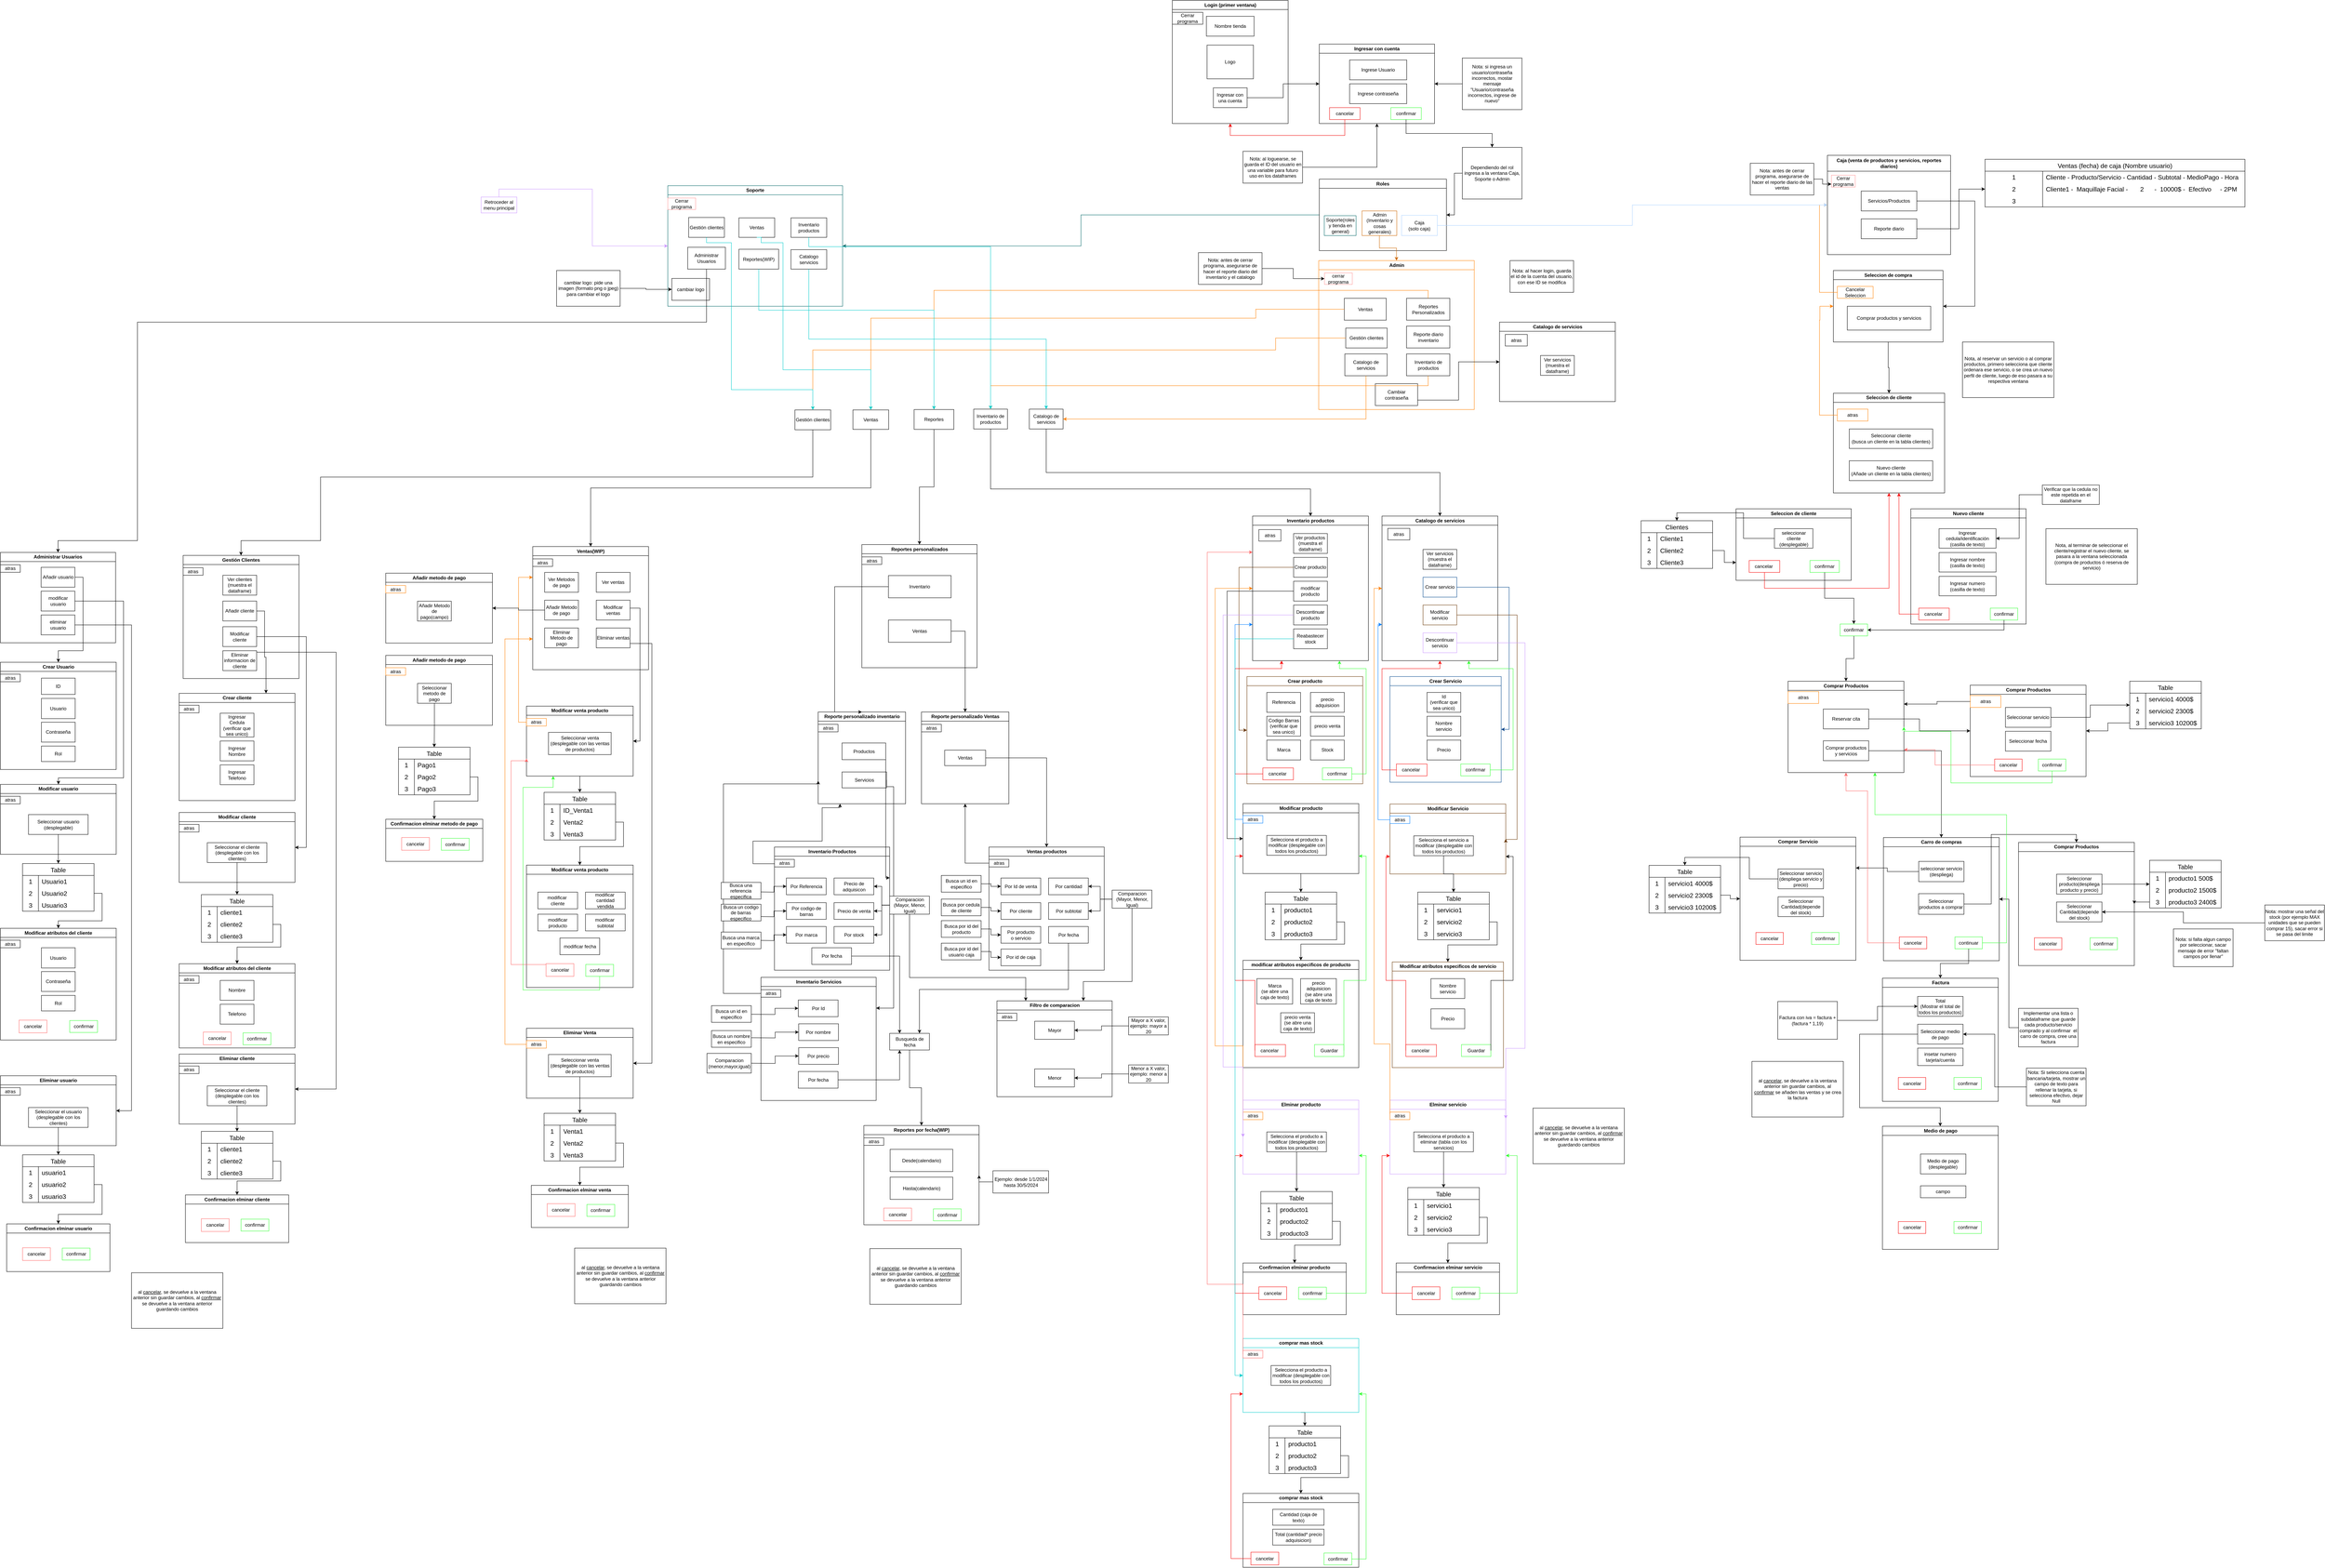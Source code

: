 <mxfile version="24.4.9" type="github">
  <diagram name="Página-1" id="FN1W2snCmmNbTDyE0-3d">
    <mxGraphModel dx="3812" dy="928" grid="1" gridSize="10" guides="1" tooltips="1" connect="1" arrows="1" fold="1" page="1" pageScale="1" pageWidth="827" pageHeight="1169" math="0" shadow="0">
      <root>
        <mxCell id="0" />
        <mxCell id="1" parent="0" />
        <mxCell id="M8riTB3KrgYmvkc7jdNT-1" style="edgeStyle=orthogonalEdgeStyle;rounded=0;orthogonalLoop=1;jettySize=auto;html=1;exitX=0;exitY=0.5;exitDx=0;exitDy=0;entryX=1;entryY=0.5;entryDx=0;entryDy=0;strokeColor=#006666;" parent="1" source="M8riTB3KrgYmvkc7jdNT-2" target="M8riTB3KrgYmvkc7jdNT-6" edge="1">
          <mxGeometry relative="1" as="geometry" />
        </mxCell>
        <mxCell id="M8riTB3KrgYmvkc7jdNT-2" value="Roles" style="swimlane;whiteSpace=wrap;html=1;startSize=23;" parent="1" vertex="1">
          <mxGeometry x="2350" y="490" width="320" height="180" as="geometry" />
        </mxCell>
        <mxCell id="M8riTB3KrgYmvkc7jdNT-3" value="Soporte(roles y tienda en general)" style="html=1;whiteSpace=wrap;strokeColor=#006666;" parent="M8riTB3KrgYmvkc7jdNT-2" vertex="1">
          <mxGeometry x="12.5" y="92" width="80" height="50" as="geometry" />
        </mxCell>
        <mxCell id="M8riTB3KrgYmvkc7jdNT-4" value="Admin&lt;div&gt;(Inventario y cosas generales)&lt;/div&gt;" style="html=1;whiteSpace=wrap;strokeColor=#CC6600;" parent="M8riTB3KrgYmvkc7jdNT-2" vertex="1">
          <mxGeometry x="107.5" y="80" width="87.5" height="62" as="geometry" />
        </mxCell>
        <mxCell id="M8riTB3KrgYmvkc7jdNT-5" value="Caja&lt;br&gt;(solo caja)" style="html=1;whiteSpace=wrap;strokeColor=#ADD3FF;" parent="M8riTB3KrgYmvkc7jdNT-2" vertex="1">
          <mxGeometry x="207" y="91" width="90" height="51" as="geometry" />
        </mxCell>
        <mxCell id="M8riTB3KrgYmvkc7jdNT-6" value="Soporte" style="swimlane;whiteSpace=wrap;html=1;strokeColor=#006666;" parent="1" vertex="1">
          <mxGeometry x="710" y="506.5" width="440" height="303.5" as="geometry" />
        </mxCell>
        <mxCell id="M8riTB3KrgYmvkc7jdNT-7" value="Ventas" style="html=1;whiteSpace=wrap;" parent="M8riTB3KrgYmvkc7jdNT-6" vertex="1">
          <mxGeometry x="179" y="81" width="90" height="49" as="geometry" />
        </mxCell>
        <mxCell id="M8riTB3KrgYmvkc7jdNT-8" value="Gestión clientes" style="html=1;whiteSpace=wrap;" parent="M8riTB3KrgYmvkc7jdNT-6" vertex="1">
          <mxGeometry x="52.5" y="80" width="90" height="50" as="geometry" />
        </mxCell>
        <mxCell id="M8riTB3KrgYmvkc7jdNT-9" value="Reportes(WIP)" style="html=1;whiteSpace=wrap;" parent="M8riTB3KrgYmvkc7jdNT-6" vertex="1">
          <mxGeometry x="179" y="160" width="100" height="50" as="geometry" />
        </mxCell>
        <mxCell id="M8riTB3KrgYmvkc7jdNT-10" value="Administrar&lt;div&gt;Usuarios&lt;/div&gt;" style="html=1;whiteSpace=wrap;direction=south;" parent="M8riTB3KrgYmvkc7jdNT-6" vertex="1">
          <mxGeometry x="50" y="155" width="95" height="55" as="geometry" />
        </mxCell>
        <mxCell id="M8riTB3KrgYmvkc7jdNT-11" value="Cerrar programa" style="html=1;whiteSpace=wrap;strokeColor=#FF9999;" parent="M8riTB3KrgYmvkc7jdNT-6" vertex="1">
          <mxGeometry y="31" width="70" height="29" as="geometry" />
        </mxCell>
        <mxCell id="Jzp1uK-i-oNBqS35j6zc-28" value="Inventario&lt;div&gt;productos&lt;/div&gt;" style="html=1;whiteSpace=wrap;" parent="M8riTB3KrgYmvkc7jdNT-6" vertex="1">
          <mxGeometry x="310" y="81" width="90" height="49" as="geometry" />
        </mxCell>
        <mxCell id="Jzp1uK-i-oNBqS35j6zc-29" value="Catalogo&lt;div&gt;servicios&lt;/div&gt;" style="html=1;whiteSpace=wrap;" parent="M8riTB3KrgYmvkc7jdNT-6" vertex="1">
          <mxGeometry x="310" y="161" width="90" height="49" as="geometry" />
        </mxCell>
        <mxCell id="3c7HaSw2Zu1qOWb-Tpbc-23" value="cambiar logo" style="html=1;whiteSpace=wrap;direction=south;" parent="M8riTB3KrgYmvkc7jdNT-6" vertex="1">
          <mxGeometry x="10" y="233.5" width="95" height="55" as="geometry" />
        </mxCell>
        <mxCell id="M8riTB3KrgYmvkc7jdNT-12" value="Seleccion de cliente" style="swimlane;whiteSpace=wrap;html=1;" parent="1" vertex="1">
          <mxGeometry x="3644" y="1028.97" width="280" height="251.03" as="geometry" />
        </mxCell>
        <mxCell id="M8riTB3KrgYmvkc7jdNT-13" value="&lt;div&gt;Seleccionar cliente&lt;/div&gt;&lt;div&gt;(busca un cliente en la tabla clientes)&lt;/div&gt;" style="html=1;whiteSpace=wrap;" parent="M8riTB3KrgYmvkc7jdNT-12" vertex="1">
          <mxGeometry x="40" y="90" width="210" height="49" as="geometry" />
        </mxCell>
        <mxCell id="M8riTB3KrgYmvkc7jdNT-14" value="Nuevo cliente&lt;div&gt;(Añade un cliente en la tabla clientes)&lt;/div&gt;" style="html=1;whiteSpace=wrap;" parent="M8riTB3KrgYmvkc7jdNT-12" vertex="1">
          <mxGeometry x="40" y="170" width="210" height="50" as="geometry" />
        </mxCell>
        <mxCell id="M8riTB3KrgYmvkc7jdNT-15" value="atras" style="html=1;whiteSpace=wrap;strokeColor=#FF8000;" parent="M8riTB3KrgYmvkc7jdNT-12" vertex="1">
          <mxGeometry x="10" y="40" width="77" height="30" as="geometry" />
        </mxCell>
        <mxCell id="M8riTB3KrgYmvkc7jdNT-18" value="Administrar Usuarios" style="swimlane;whiteSpace=wrap;html=1;" parent="1" vertex="1">
          <mxGeometry x="-970" y="1429.75" width="290" height="227.5" as="geometry" />
        </mxCell>
        <mxCell id="M8riTB3KrgYmvkc7jdNT-27" value="atras" style="html=1;whiteSpace=wrap;" parent="M8riTB3KrgYmvkc7jdNT-18" vertex="1">
          <mxGeometry y="31" width="50" height="19" as="geometry" />
        </mxCell>
        <mxCell id="1x_Vq2XPwI19C49DnKPE-217" value="Añadir usuario" style="html=1;whiteSpace=wrap;" parent="M8riTB3KrgYmvkc7jdNT-18" vertex="1">
          <mxGeometry x="102.5" y="37.5" width="85" height="50" as="geometry" />
        </mxCell>
        <mxCell id="1x_Vq2XPwI19C49DnKPE-219" value="modificar usuario" style="html=1;whiteSpace=wrap;" parent="M8riTB3KrgYmvkc7jdNT-18" vertex="1">
          <mxGeometry x="102.5" y="97.5" width="85" height="50" as="geometry" />
        </mxCell>
        <mxCell id="1x_Vq2XPwI19C49DnKPE-220" value="eliminar&lt;div&gt;usuario&lt;/div&gt;" style="html=1;whiteSpace=wrap;" parent="M8riTB3KrgYmvkc7jdNT-18" vertex="1">
          <mxGeometry x="102.5" y="157.5" width="85" height="50" as="geometry" />
        </mxCell>
        <mxCell id="M8riTB3KrgYmvkc7jdNT-29" value="Gestión Clientes" style="swimlane;whiteSpace=wrap;html=1;startSize=23;" parent="1" vertex="1">
          <mxGeometry x="-510" y="1437.25" width="291.5" height="310" as="geometry" />
        </mxCell>
        <mxCell id="M8riTB3KrgYmvkc7jdNT-30" value="Ver clientes&lt;div&gt;(muestra el dataframe)&lt;/div&gt;" style="html=1;whiteSpace=wrap;" parent="M8riTB3KrgYmvkc7jdNT-29" vertex="1">
          <mxGeometry x="100" y="50" width="85" height="50" as="geometry" />
        </mxCell>
        <mxCell id="M8riTB3KrgYmvkc7jdNT-31" value="Añadir cliente" style="html=1;whiteSpace=wrap;" parent="M8riTB3KrgYmvkc7jdNT-29" vertex="1">
          <mxGeometry x="100" y="115" width="85" height="50" as="geometry" />
        </mxCell>
        <mxCell id="M8riTB3KrgYmvkc7jdNT-32" value="Modificar cliente" style="html=1;whiteSpace=wrap;" parent="M8riTB3KrgYmvkc7jdNT-29" vertex="1">
          <mxGeometry x="100" y="179.5" width="85" height="50" as="geometry" />
        </mxCell>
        <mxCell id="M8riTB3KrgYmvkc7jdNT-33" value="Eliminar informacion de cliente" style="html=1;whiteSpace=wrap;" parent="M8riTB3KrgYmvkc7jdNT-29" vertex="1">
          <mxGeometry x="100" y="240" width="85" height="50" as="geometry" />
        </mxCell>
        <mxCell id="M8riTB3KrgYmvkc7jdNT-34" value="atras" style="html=1;whiteSpace=wrap;" parent="M8riTB3KrgYmvkc7jdNT-29" vertex="1">
          <mxGeometry y="31" width="50" height="19" as="geometry" />
        </mxCell>
        <mxCell id="M8riTB3KrgYmvkc7jdNT-35" value="Ventas(WIP)" style="swimlane;whiteSpace=wrap;html=1;startSize=23;" parent="1" vertex="1">
          <mxGeometry x="370" y="1415" width="291.5" height="310" as="geometry" />
        </mxCell>
        <mxCell id="M8riTB3KrgYmvkc7jdNT-36" value="Ver ventas" style="html=1;whiteSpace=wrap;" parent="M8riTB3KrgYmvkc7jdNT-35" vertex="1">
          <mxGeometry x="160" y="65" width="85" height="50" as="geometry" />
        </mxCell>
        <mxCell id="M8riTB3KrgYmvkc7jdNT-37" value="Modificar ventas" style="html=1;whiteSpace=wrap;" parent="M8riTB3KrgYmvkc7jdNT-35" vertex="1">
          <mxGeometry x="160" y="135" width="85" height="50" as="geometry" />
        </mxCell>
        <mxCell id="M8riTB3KrgYmvkc7jdNT-38" value="Eliminar ventas" style="html=1;whiteSpace=wrap;" parent="M8riTB3KrgYmvkc7jdNT-35" vertex="1">
          <mxGeometry x="160" y="205" width="85" height="50" as="geometry" />
        </mxCell>
        <mxCell id="M8riTB3KrgYmvkc7jdNT-39" value="atras" style="html=1;whiteSpace=wrap;" parent="M8riTB3KrgYmvkc7jdNT-35" vertex="1">
          <mxGeometry y="31" width="50" height="19" as="geometry" />
        </mxCell>
        <mxCell id="OaExaJzrcqWFnfl9uzKS-1" value="Ver Metodos de pago" style="html=1;whiteSpace=wrap;" parent="M8riTB3KrgYmvkc7jdNT-35" vertex="1">
          <mxGeometry x="30" y="65" width="85" height="50" as="geometry" />
        </mxCell>
        <mxCell id="OaExaJzrcqWFnfl9uzKS-2" value="Añadir Metodo de pago" style="html=1;whiteSpace=wrap;" parent="M8riTB3KrgYmvkc7jdNT-35" vertex="1">
          <mxGeometry x="30" y="135" width="85" height="50" as="geometry" />
        </mxCell>
        <mxCell id="OaExaJzrcqWFnfl9uzKS-3" value="Eliminar Metodo de pago" style="html=1;whiteSpace=wrap;" parent="M8riTB3KrgYmvkc7jdNT-35" vertex="1">
          <mxGeometry x="30" y="205" width="85" height="50" as="geometry" />
        </mxCell>
        <mxCell id="M8riTB3KrgYmvkc7jdNT-46" value="Comprar Productos" style="swimlane;whiteSpace=wrap;html=1;startSize=23;" parent="1" vertex="1">
          <mxGeometry x="4110" y="2159.85" width="291.5" height="310" as="geometry" />
        </mxCell>
        <mxCell id="M8riTB3KrgYmvkc7jdNT-47" value="Seleccionar producto(despliega producto y precio)" style="html=1;whiteSpace=wrap;" parent="M8riTB3KrgYmvkc7jdNT-46" vertex="1">
          <mxGeometry x="95.75" y="80" width="114.25" height="50" as="geometry" />
        </mxCell>
        <mxCell id="M8riTB3KrgYmvkc7jdNT-48" value="Seleccionar Cantidad(depende del stock)" style="html=1;whiteSpace=wrap;" parent="M8riTB3KrgYmvkc7jdNT-46" vertex="1">
          <mxGeometry x="95.75" y="150" width="114.25" height="50" as="geometry" />
        </mxCell>
        <mxCell id="M8riTB3KrgYmvkc7jdNT-49" value="confirmar" style="html=1;whiteSpace=wrap;strokeColor=#33FF33;" parent="M8riTB3KrgYmvkc7jdNT-46" vertex="1">
          <mxGeometry x="180" y="240" width="69" height="30" as="geometry" />
        </mxCell>
        <mxCell id="M8riTB3KrgYmvkc7jdNT-50" value="cancelar" style="html=1;whiteSpace=wrap;strokeColor=#F70202;" parent="M8riTB3KrgYmvkc7jdNT-46" vertex="1">
          <mxGeometry x="40" y="240" width="69" height="30" as="geometry" />
        </mxCell>
        <mxCell id="M8riTB3KrgYmvkc7jdNT-51" value="Login (primer ventana)" style="swimlane;whiteSpace=wrap;html=1;startSize=23;" parent="1" vertex="1">
          <mxGeometry x="1980" y="40" width="291.5" height="310" as="geometry" />
        </mxCell>
        <mxCell id="M8riTB3KrgYmvkc7jdNT-52" value="Ingresar con una cuenta" style="html=1;whiteSpace=wrap;" parent="M8riTB3KrgYmvkc7jdNT-51" vertex="1">
          <mxGeometry x="103.25" y="220" width="85" height="50" as="geometry" />
        </mxCell>
        <mxCell id="M8riTB3KrgYmvkc7jdNT-53" value="Nombre tienda" style="html=1;whiteSpace=wrap;" parent="M8riTB3KrgYmvkc7jdNT-51" vertex="1">
          <mxGeometry x="85.75" y="40" width="120" height="50" as="geometry" />
        </mxCell>
        <mxCell id="M8riTB3KrgYmvkc7jdNT-54" value="Logo" style="html=1;whiteSpace=wrap;" parent="M8riTB3KrgYmvkc7jdNT-51" vertex="1">
          <mxGeometry x="87.37" y="112.5" width="116.75" height="85" as="geometry" />
        </mxCell>
        <mxCell id="M8riTB3KrgYmvkc7jdNT-55" value="Cerrar programa" style="html=1;whiteSpace=wrap;strokeColor=#000000;" parent="M8riTB3KrgYmvkc7jdNT-51" vertex="1">
          <mxGeometry y="30" width="76.75" height="30" as="geometry" />
        </mxCell>
        <mxCell id="M8riTB3KrgYmvkc7jdNT-82" value="Ingresar con cuenta" style="swimlane;whiteSpace=wrap;html=1;startSize=23;" parent="1" vertex="1">
          <mxGeometry x="2350" y="150" width="290" height="200" as="geometry" />
        </mxCell>
        <mxCell id="M8riTB3KrgYmvkc7jdNT-83" value="Ingrese Usuario" style="html=1;whiteSpace=wrap;" parent="M8riTB3KrgYmvkc7jdNT-82" vertex="1">
          <mxGeometry x="76.25" y="40" width="143.75" height="50" as="geometry" />
        </mxCell>
        <mxCell id="M8riTB3KrgYmvkc7jdNT-84" value="Ingrese contraseña" style="html=1;whiteSpace=wrap;" parent="M8riTB3KrgYmvkc7jdNT-82" vertex="1">
          <mxGeometry x="76.25" y="100" width="143.75" height="50" as="geometry" />
        </mxCell>
        <mxCell id="M8riTB3KrgYmvkc7jdNT-85" value="cancelar" style="html=1;whiteSpace=wrap;strokeColor=#EC0404;" parent="M8riTB3KrgYmvkc7jdNT-82" vertex="1">
          <mxGeometry x="25.75" y="160" width="76.75" height="30" as="geometry" />
        </mxCell>
        <mxCell id="M8riTB3KrgYmvkc7jdNT-86" value="confirmar" style="html=1;whiteSpace=wrap;strokeColor=#33FF33;" parent="M8riTB3KrgYmvkc7jdNT-82" vertex="1">
          <mxGeometry x="180" y="160" width="76.75" height="30" as="geometry" />
        </mxCell>
        <mxCell id="M8riTB3KrgYmvkc7jdNT-117" value="Crear cliente" style="swimlane;whiteSpace=wrap;html=1;" parent="1" vertex="1">
          <mxGeometry x="-520" y="1784.5" width="291.5" height="270" as="geometry" />
        </mxCell>
        <mxCell id="M8riTB3KrgYmvkc7jdNT-118" value="atras" style="html=1;whiteSpace=wrap;" parent="M8riTB3KrgYmvkc7jdNT-117" vertex="1">
          <mxGeometry y="30" width="50" height="19" as="geometry" />
        </mxCell>
        <mxCell id="M8riTB3KrgYmvkc7jdNT-119" value="Ingresar Cedula&lt;div&gt;(verificar que sea unico)&lt;/div&gt;" style="html=1;whiteSpace=wrap;" parent="M8riTB3KrgYmvkc7jdNT-117" vertex="1">
          <mxGeometry x="103.25" y="50" width="85" height="60" as="geometry" />
        </mxCell>
        <mxCell id="M8riTB3KrgYmvkc7jdNT-120" value="Ingresar Nombre" style="html=1;whiteSpace=wrap;" parent="M8riTB3KrgYmvkc7jdNT-117" vertex="1">
          <mxGeometry x="103.25" y="120" width="85" height="50" as="geometry" />
        </mxCell>
        <mxCell id="M8riTB3KrgYmvkc7jdNT-121" value="Ingresar Telefono" style="html=1;whiteSpace=wrap;" parent="M8riTB3KrgYmvkc7jdNT-117" vertex="1">
          <mxGeometry x="103.25" y="180" width="85" height="50" as="geometry" />
        </mxCell>
        <mxCell id="M8riTB3KrgYmvkc7jdNT-123" value="Modificar cliente" style="swimlane;whiteSpace=wrap;html=1;" parent="1" vertex="1">
          <mxGeometry x="-520" y="2084.5" width="291.5" height="176" as="geometry" />
        </mxCell>
        <mxCell id="M8riTB3KrgYmvkc7jdNT-124" value="atras" style="html=1;whiteSpace=wrap;" parent="M8riTB3KrgYmvkc7jdNT-123" vertex="1">
          <mxGeometry y="30" width="50" height="19" as="geometry" />
        </mxCell>
        <mxCell id="M8riTB3KrgYmvkc7jdNT-125" value="Seleccionar el cliente&lt;br&gt;(desplegable con los clientes)" style="html=1;whiteSpace=wrap;" parent="M8riTB3KrgYmvkc7jdNT-123" vertex="1">
          <mxGeometry x="70.75" y="76" width="150" height="50" as="geometry" />
        </mxCell>
        <mxCell id="M8riTB3KrgYmvkc7jdNT-127" value="Modificar atributos del cliente" style="swimlane;whiteSpace=wrap;html=1;" parent="1" vertex="1">
          <mxGeometry x="-520" y="2465.25" width="291.5" height="212" as="geometry" />
        </mxCell>
        <mxCell id="M8riTB3KrgYmvkc7jdNT-128" value="atras" style="html=1;whiteSpace=wrap;" parent="M8riTB3KrgYmvkc7jdNT-127" vertex="1">
          <mxGeometry y="30" width="50" height="19" as="geometry" />
        </mxCell>
        <mxCell id="M8riTB3KrgYmvkc7jdNT-129" value="Nombre" style="html=1;whiteSpace=wrap;" parent="M8riTB3KrgYmvkc7jdNT-127" vertex="1">
          <mxGeometry x="103.25" y="42" width="85" height="50" as="geometry" />
        </mxCell>
        <mxCell id="M8riTB3KrgYmvkc7jdNT-130" value="Telefono" style="html=1;whiteSpace=wrap;" parent="M8riTB3KrgYmvkc7jdNT-127" vertex="1">
          <mxGeometry x="103.25" y="102" width="85" height="50" as="geometry" />
        </mxCell>
        <mxCell id="1x_Vq2XPwI19C49DnKPE-213" value="confirmar" style="html=1;whiteSpace=wrap;strokeColor=#33FF33;" parent="M8riTB3KrgYmvkc7jdNT-127" vertex="1">
          <mxGeometry x="160.75" y="174" width="70" height="30" as="geometry" />
        </mxCell>
        <mxCell id="1x_Vq2XPwI19C49DnKPE-214" value="cancelar" style="html=1;whiteSpace=wrap;strokeColor=#FF6666;" parent="M8riTB3KrgYmvkc7jdNT-127" vertex="1">
          <mxGeometry x="60.75" y="172" width="70" height="32" as="geometry" />
        </mxCell>
        <mxCell id="M8riTB3KrgYmvkc7jdNT-132" value="Eliminar cliente" style="swimlane;whiteSpace=wrap;html=1;" parent="1" vertex="1">
          <mxGeometry x="-520" y="2692.75" width="291.5" height="176" as="geometry" />
        </mxCell>
        <mxCell id="M8riTB3KrgYmvkc7jdNT-133" value="atras" style="html=1;whiteSpace=wrap;" parent="M8riTB3KrgYmvkc7jdNT-132" vertex="1">
          <mxGeometry y="30" width="50" height="19" as="geometry" />
        </mxCell>
        <mxCell id="M8riTB3KrgYmvkc7jdNT-134" value="Seleccionar el cliente&lt;br&gt;(desplegable con los clientes)" style="html=1;whiteSpace=wrap;" parent="M8riTB3KrgYmvkc7jdNT-132" vertex="1">
          <mxGeometry x="70.75" y="80" width="150" height="50" as="geometry" />
        </mxCell>
        <mxCell id="M8riTB3KrgYmvkc7jdNT-138" value="Reportes por fecha(WIP)" style="swimlane;whiteSpace=wrap;html=1;startSize=23;" parent="1" vertex="1">
          <mxGeometry x="1203.5" y="2872.5" width="290" height="250" as="geometry" />
        </mxCell>
        <mxCell id="M8riTB3KrgYmvkc7jdNT-139" value="Desde(calendario)" style="html=1;whiteSpace=wrap;" parent="M8riTB3KrgYmvkc7jdNT-138" vertex="1">
          <mxGeometry x="66.13" y="60" width="157.75" height="56" as="geometry" />
        </mxCell>
        <mxCell id="M8riTB3KrgYmvkc7jdNT-140" value="atras" style="html=1;whiteSpace=wrap;" parent="M8riTB3KrgYmvkc7jdNT-138" vertex="1">
          <mxGeometry y="31" width="50" height="19" as="geometry" />
        </mxCell>
        <mxCell id="M8riTB3KrgYmvkc7jdNT-141" value="Hasta(calendario)" style="html=1;whiteSpace=wrap;" parent="M8riTB3KrgYmvkc7jdNT-138" vertex="1">
          <mxGeometry x="66.13" y="130" width="157.75" height="56" as="geometry" />
        </mxCell>
        <mxCell id="cK__V7shM8DONbfDJYov-3" value="confirmar" style="html=1;whiteSpace=wrap;strokeColor=#33FF33;" parent="M8riTB3KrgYmvkc7jdNT-138" vertex="1">
          <mxGeometry x="175" y="210" width="70" height="30" as="geometry" />
        </mxCell>
        <mxCell id="cK__V7shM8DONbfDJYov-4" value="cancelar" style="html=1;whiteSpace=wrap;strokeColor=#FF6666;" parent="M8riTB3KrgYmvkc7jdNT-138" vertex="1">
          <mxGeometry x="50" y="208" width="70" height="32" as="geometry" />
        </mxCell>
        <mxCell id="M8riTB3KrgYmvkc7jdNT-142" style="edgeStyle=orthogonalEdgeStyle;rounded=0;orthogonalLoop=1;jettySize=auto;html=1;exitX=0;exitY=0.5;exitDx=0;exitDy=0;entryX=1;entryY=0.5;entryDx=0;entryDy=0;" parent="1" source="M8riTB3KrgYmvkc7jdNT-143" target="M8riTB3KrgYmvkc7jdNT-82" edge="1">
          <mxGeometry relative="1" as="geometry" />
        </mxCell>
        <mxCell id="M8riTB3KrgYmvkc7jdNT-143" value="Nota: si ingresa un usuario/contraseña incorrectos, mostar mensaje &quot;Usuario/contraseña incorrectos, ingrese de nuevo&quot;" style="html=1;whiteSpace=wrap;" parent="1" vertex="1">
          <mxGeometry x="2710" y="185" width="150" height="130" as="geometry" />
        </mxCell>
        <mxCell id="M8riTB3KrgYmvkc7jdNT-144" value="Confirmacion elminar cliente" style="swimlane;whiteSpace=wrap;html=1;" parent="1" vertex="1">
          <mxGeometry x="-504.25" y="3047.25" width="260" height="120" as="geometry" />
        </mxCell>
        <mxCell id="M8riTB3KrgYmvkc7jdNT-145" value="confirmar" style="html=1;whiteSpace=wrap;strokeColor=#33FF33;" parent="M8riTB3KrgYmvkc7jdNT-144" vertex="1">
          <mxGeometry x="140" y="61" width="70" height="30" as="geometry" />
        </mxCell>
        <mxCell id="M8riTB3KrgYmvkc7jdNT-146" value="cancelar" style="html=1;whiteSpace=wrap;strokeColor=#FF6666;" parent="M8riTB3KrgYmvkc7jdNT-144" vertex="1">
          <mxGeometry x="40" y="60" width="70" height="32" as="geometry" />
        </mxCell>
        <mxCell id="M8riTB3KrgYmvkc7jdNT-147" style="edgeStyle=orthogonalEdgeStyle;rounded=0;orthogonalLoop=1;jettySize=auto;html=1;exitX=1;exitY=0.5;exitDx=0;exitDy=0;entryX=0;entryY=0.5;entryDx=0;entryDy=0;strokeColor=#000000;" parent="1" source="M8riTB3KrgYmvkc7jdNT-52" target="M8riTB3KrgYmvkc7jdNT-82" edge="1">
          <mxGeometry relative="1" as="geometry" />
        </mxCell>
        <mxCell id="M8riTB3KrgYmvkc7jdNT-148" value="Seleccion de cliente" style="swimlane;whiteSpace=wrap;html=1;startSize=23;" parent="1" vertex="1">
          <mxGeometry x="3399" y="1320" width="290" height="180" as="geometry" />
        </mxCell>
        <mxCell id="M8riTB3KrgYmvkc7jdNT-149" value="seleccionar cliente&lt;div&gt;(desplegable)&lt;/div&gt;" style="html=1;whiteSpace=wrap;" parent="M8riTB3KrgYmvkc7jdNT-148" vertex="1">
          <mxGeometry x="96.62" y="50" width="96.75" height="49" as="geometry" />
        </mxCell>
        <mxCell id="M8riTB3KrgYmvkc7jdNT-150" value="cancelar&amp;nbsp;" style="html=1;whiteSpace=wrap;strokeColor=#F70202;" parent="M8riTB3KrgYmvkc7jdNT-148" vertex="1">
          <mxGeometry x="33" y="130" width="77" height="30" as="geometry" />
        </mxCell>
        <mxCell id="M8riTB3KrgYmvkc7jdNT-151" value="confirmar" style="html=1;whiteSpace=wrap;strokeColor=#33FF33;" parent="M8riTB3KrgYmvkc7jdNT-148" vertex="1">
          <mxGeometry x="186" y="130" width="74" height="30" as="geometry" />
        </mxCell>
        <mxCell id="M8riTB3KrgYmvkc7jdNT-152" style="edgeStyle=orthogonalEdgeStyle;rounded=0;orthogonalLoop=1;jettySize=auto;html=1;exitX=0.5;exitY=1;exitDx=0;exitDy=0;entryX=0.5;entryY=1;entryDx=0;entryDy=0;strokeColor=#F00505;" parent="1" source="M8riTB3KrgYmvkc7jdNT-85" target="M8riTB3KrgYmvkc7jdNT-51" edge="1">
          <mxGeometry relative="1" as="geometry">
            <Array as="points">
              <mxPoint x="2414" y="380" />
              <mxPoint x="2126" y="380" />
            </Array>
          </mxGeometry>
        </mxCell>
        <mxCell id="M8riTB3KrgYmvkc7jdNT-153" value="Nuevo cliente" style="swimlane;whiteSpace=wrap;html=1;startSize=23;" parent="1" vertex="1">
          <mxGeometry x="3839" y="1320" width="290" height="290" as="geometry" />
        </mxCell>
        <mxCell id="M8riTB3KrgYmvkc7jdNT-154" value="Ingresar cedula/identificación&lt;div&gt;(casilla de texto)&lt;/div&gt;" style="html=1;whiteSpace=wrap;" parent="M8riTB3KrgYmvkc7jdNT-153" vertex="1">
          <mxGeometry x="71" y="50" width="143.38" height="49" as="geometry" />
        </mxCell>
        <mxCell id="M8riTB3KrgYmvkc7jdNT-155" style="edgeStyle=orthogonalEdgeStyle;rounded=0;orthogonalLoop=1;jettySize=auto;html=1;exitX=0;exitY=0.5;exitDx=0;exitDy=0;fillColor=#F70202;strokeColor=#F70202;" parent="M8riTB3KrgYmvkc7jdNT-153" source="M8riTB3KrgYmvkc7jdNT-156" edge="1">
          <mxGeometry relative="1" as="geometry">
            <mxPoint x="-30" y="-40" as="targetPoint" />
          </mxGeometry>
        </mxCell>
        <mxCell id="M8riTB3KrgYmvkc7jdNT-156" value="cancelar&amp;nbsp;" style="html=1;whiteSpace=wrap;strokeColor=#F70202;" parent="M8riTB3KrgYmvkc7jdNT-153" vertex="1">
          <mxGeometry x="19.87" y="250" width="76.75" height="30" as="geometry" />
        </mxCell>
        <mxCell id="M8riTB3KrgYmvkc7jdNT-157" value="confirmar" style="html=1;whiteSpace=wrap;strokeColor=#33FF33;" parent="M8riTB3KrgYmvkc7jdNT-153" vertex="1">
          <mxGeometry x="200" y="250" width="69" height="30" as="geometry" />
        </mxCell>
        <mxCell id="M8riTB3KrgYmvkc7jdNT-158" value="Ingresar nombre&lt;div&gt;(casilla de texto)&lt;/div&gt;" style="html=1;whiteSpace=wrap;" parent="M8riTB3KrgYmvkc7jdNT-153" vertex="1">
          <mxGeometry x="71" y="110" width="143.38" height="49" as="geometry" />
        </mxCell>
        <mxCell id="M8riTB3KrgYmvkc7jdNT-159" value="Ingresar numero&lt;div&gt;(casilla de texto)&lt;/div&gt;" style="html=1;whiteSpace=wrap;" parent="M8riTB3KrgYmvkc7jdNT-153" vertex="1">
          <mxGeometry x="71" y="170" width="143.38" height="49" as="geometry" />
        </mxCell>
        <mxCell id="M8riTB3KrgYmvkc7jdNT-160" style="edgeStyle=orthogonalEdgeStyle;rounded=0;orthogonalLoop=1;jettySize=auto;html=1;exitX=0.5;exitY=1;exitDx=0;exitDy=0;entryX=0.5;entryY=0;entryDx=0;entryDy=0;" parent="1" source="M8riTB3KrgYmvkc7jdNT-161" target="M8riTB3KrgYmvkc7jdNT-12" edge="1">
          <mxGeometry relative="1" as="geometry" />
        </mxCell>
        <mxCell id="M8riTB3KrgYmvkc7jdNT-161" value="Seleccion de compra" style="swimlane;whiteSpace=wrap;html=1;" parent="1" vertex="1">
          <mxGeometry x="3644" y="720" width="276" height="180" as="geometry" />
        </mxCell>
        <mxCell id="M8riTB3KrgYmvkc7jdNT-162" value="&lt;div&gt;Comprar productos y servicios&lt;/div&gt;" style="html=1;whiteSpace=wrap;" parent="M8riTB3KrgYmvkc7jdNT-161" vertex="1">
          <mxGeometry x="35" y="90" width="210" height="60" as="geometry" />
        </mxCell>
        <mxCell id="M8riTB3KrgYmvkc7jdNT-164" value="Cancelar Seleccion" style="html=1;whiteSpace=wrap;strokeColor=#FF8000;" parent="M8riTB3KrgYmvkc7jdNT-161" vertex="1">
          <mxGeometry x="10" y="40" width="90" height="30" as="geometry" />
        </mxCell>
        <mxCell id="M8riTB3KrgYmvkc7jdNT-165" value="Caja (venta de productos y servicios, reportes diarios)" style="swimlane;whiteSpace=wrap;html=1;startSize=40;" parent="1" vertex="1">
          <mxGeometry x="3629" y="430" width="310" height="250" as="geometry" />
        </mxCell>
        <mxCell id="M8riTB3KrgYmvkc7jdNT-166" value="Cerrar programa" style="html=1;whiteSpace=wrap;strokeColor=#FF9999;" parent="M8riTB3KrgYmvkc7jdNT-165" vertex="1">
          <mxGeometry x="10" y="50" width="60" height="30" as="geometry" />
        </mxCell>
        <mxCell id="M8riTB3KrgYmvkc7jdNT-167" value="Servicios/Productos" style="html=1;whiteSpace=wrap;" parent="M8riTB3KrgYmvkc7jdNT-165" vertex="1">
          <mxGeometry x="85" y="90" width="140" height="50" as="geometry" />
        </mxCell>
        <mxCell id="M8riTB3KrgYmvkc7jdNT-168" value="Reporte diario" style="html=1;whiteSpace=wrap;" parent="M8riTB3KrgYmvkc7jdNT-165" vertex="1">
          <mxGeometry x="85" y="160" width="140" height="50" as="geometry" />
        </mxCell>
        <mxCell id="M8riTB3KrgYmvkc7jdNT-169" style="edgeStyle=orthogonalEdgeStyle;rounded=0;orthogonalLoop=1;jettySize=auto;html=1;exitX=1;exitY=0.5;exitDx=0;exitDy=0;entryX=1;entryY=0.5;entryDx=0;entryDy=0;" parent="1" source="M8riTB3KrgYmvkc7jdNT-167" target="M8riTB3KrgYmvkc7jdNT-161" edge="1">
          <mxGeometry relative="1" as="geometry">
            <Array as="points">
              <mxPoint x="4000" y="545" />
              <mxPoint x="4000" y="810" />
            </Array>
          </mxGeometry>
        </mxCell>
        <mxCell id="M8riTB3KrgYmvkc7jdNT-170" value="Nota, al reservar un servicio o al comprar productos, primero selecciona que cliente ordenara ese servicio, o se crea un nuevo perfil de cliente, luego de eso pasara a su respectiva ventana" style="html=1;whiteSpace=wrap;" parent="1" vertex="1">
          <mxGeometry x="3969" y="900" width="230" height="140" as="geometry" />
        </mxCell>
        <mxCell id="M8riTB3KrgYmvkc7jdNT-171" value="Carro de compras" style="swimlane;whiteSpace=wrap;html=1;startSize=23;" parent="1" vertex="1">
          <mxGeometry x="3770" y="2147.6" width="291.5" height="310" as="geometry" />
        </mxCell>
        <mxCell id="M8riTB3KrgYmvkc7jdNT-172" value="Seleccionar productos a comprar" style="html=1;whiteSpace=wrap;" parent="M8riTB3KrgYmvkc7jdNT-171" vertex="1">
          <mxGeometry x="88.44" y="141.25" width="114.25" height="52" as="geometry" />
        </mxCell>
        <mxCell id="M8riTB3KrgYmvkc7jdNT-174" value="continuar" style="html=1;whiteSpace=wrap;strokeColor=#33FF33;" parent="M8riTB3KrgYmvkc7jdNT-171" vertex="1">
          <mxGeometry x="180" y="250" width="69" height="30" as="geometry" />
        </mxCell>
        <mxCell id="M8riTB3KrgYmvkc7jdNT-175" value="cancelar" style="html=1;whiteSpace=wrap;strokeColor=#F70202;" parent="M8riTB3KrgYmvkc7jdNT-171" vertex="1">
          <mxGeometry x="40" y="250" width="69" height="30" as="geometry" />
        </mxCell>
        <mxCell id="Jzp1uK-i-oNBqS35j6zc-4" value="seleccionar servicio&lt;div&gt;(despliega)&lt;/div&gt;" style="html=1;whiteSpace=wrap;" parent="M8riTB3KrgYmvkc7jdNT-171" vertex="1">
          <mxGeometry x="88.81" y="60" width="113.88" height="51" as="geometry" />
        </mxCell>
        <mxCell id="M8riTB3KrgYmvkc7jdNT-177" style="edgeStyle=orthogonalEdgeStyle;rounded=0;orthogonalLoop=1;jettySize=auto;html=1;exitX=1;exitY=0.5;exitDx=0;exitDy=0;entryX=0.5;entryY=0;entryDx=0;entryDy=0;" parent="1" source="M8riTB3KrgYmvkc7jdNT-172" target="M8riTB3KrgYmvkc7jdNT-46" edge="1">
          <mxGeometry relative="1" as="geometry" />
        </mxCell>
        <mxCell id="M8riTB3KrgYmvkc7jdNT-178" value="Medio de pago" style="swimlane;whiteSpace=wrap;html=1;startSize=23;" parent="1" vertex="1">
          <mxGeometry x="3767.5" y="2874.35" width="291.5" height="310" as="geometry" />
        </mxCell>
        <mxCell id="M8riTB3KrgYmvkc7jdNT-179" value="Medio de pago&lt;div&gt;(&lt;span style=&quot;background-color: initial;&quot;&gt;desplegable)&lt;/span&gt;&lt;/div&gt;" style="html=1;whiteSpace=wrap;" parent="M8riTB3KrgYmvkc7jdNT-178" vertex="1">
          <mxGeometry x="95.75" y="70" width="114.25" height="50" as="geometry" />
        </mxCell>
        <mxCell id="M8riTB3KrgYmvkc7jdNT-180" value="campo" style="html=1;whiteSpace=wrap;" parent="M8riTB3KrgYmvkc7jdNT-178" vertex="1">
          <mxGeometry x="95.75" y="150" width="114.25" height="30" as="geometry" />
        </mxCell>
        <mxCell id="M8riTB3KrgYmvkc7jdNT-181" value="confirmar" style="html=1;whiteSpace=wrap;strokeColor=#33FF33;" parent="M8riTB3KrgYmvkc7jdNT-178" vertex="1">
          <mxGeometry x="180" y="240" width="69" height="30" as="geometry" />
        </mxCell>
        <mxCell id="M8riTB3KrgYmvkc7jdNT-182" value="cancelar" style="html=1;whiteSpace=wrap;strokeColor=#F70202;" parent="M8riTB3KrgYmvkc7jdNT-178" vertex="1">
          <mxGeometry x="40" y="240" width="69" height="30" as="geometry" />
        </mxCell>
        <mxCell id="M8riTB3KrgYmvkc7jdNT-189" style="edgeStyle=orthogonalEdgeStyle;rounded=0;orthogonalLoop=1;jettySize=auto;html=1;exitX=0;exitY=0.5;exitDx=0;exitDy=0;entryX=0;entryY=0.5;entryDx=0;entryDy=0;strokeColor=#FF8000;" parent="1" source="M8riTB3KrgYmvkc7jdNT-164" target="M8riTB3KrgYmvkc7jdNT-165" edge="1">
          <mxGeometry relative="1" as="geometry">
            <Array as="points">
              <mxPoint x="3609" y="775" />
              <mxPoint x="3609" y="555" />
            </Array>
          </mxGeometry>
        </mxCell>
        <mxCell id="M8riTB3KrgYmvkc7jdNT-190" style="edgeStyle=orthogonalEdgeStyle;rounded=0;orthogonalLoop=1;jettySize=auto;html=1;exitX=0;exitY=0.5;exitDx=0;exitDy=0;entryX=0;entryY=0.5;entryDx=0;entryDy=0;strokeColor=#FF8000;" parent="1" source="M8riTB3KrgYmvkc7jdNT-15" target="M8riTB3KrgYmvkc7jdNT-161" edge="1">
          <mxGeometry relative="1" as="geometry">
            <Array as="points">
              <mxPoint x="3609" y="1084" />
              <mxPoint x="3609" y="845" />
              <mxPoint x="3610" y="845" />
              <mxPoint x="3610" y="810" />
            </Array>
          </mxGeometry>
        </mxCell>
        <mxCell id="M8riTB3KrgYmvkc7jdNT-191" value="Nota, al terminar de seleccionar el cliente/registrar el nuevo cliente, se pasara a la ventana seleccionada&lt;br&gt;(compra de productos ó reserva de servicio)" style="html=1;whiteSpace=wrap;" parent="1" vertex="1">
          <mxGeometry x="4179" y="1370" width="230" height="140" as="geometry" />
        </mxCell>
        <mxCell id="M8riTB3KrgYmvkc7jdNT-192" style="edgeStyle=orthogonalEdgeStyle;rounded=0;orthogonalLoop=1;jettySize=auto;html=1;exitX=1;exitY=0.5;exitDx=0;exitDy=0;entryX=0;entryY=0.5;entryDx=0;entryDy=0;strokeColor=#ADD3FF;" parent="1" source="M8riTB3KrgYmvkc7jdNT-5" target="M8riTB3KrgYmvkc7jdNT-165" edge="1">
          <mxGeometry relative="1" as="geometry" />
        </mxCell>
        <mxCell id="M8riTB3KrgYmvkc7jdNT-193" style="edgeStyle=orthogonalEdgeStyle;rounded=0;orthogonalLoop=1;jettySize=auto;html=1;exitX=0;exitY=0.5;exitDx=0;exitDy=0;entryX=1;entryY=0.5;entryDx=0;entryDy=0;" parent="1" source="M8riTB3KrgYmvkc7jdNT-194" target="M8riTB3KrgYmvkc7jdNT-48" edge="1">
          <mxGeometry relative="1" as="geometry" />
        </mxCell>
        <mxCell id="M8riTB3KrgYmvkc7jdNT-194" value="Nota: mostrar una señal del stock (por ejemplo MAX unidades que se pueden comprar 15), sacar error si se pasa del limite" style="html=1;whiteSpace=wrap;" parent="1" vertex="1">
          <mxGeometry x="4730" y="2317.35" width="150" height="90" as="geometry" />
        </mxCell>
        <mxCell id="M8riTB3KrgYmvkc7jdNT-195" style="edgeStyle=orthogonalEdgeStyle;rounded=0;orthogonalLoop=1;jettySize=auto;html=1;exitX=0.5;exitY=1;exitDx=0;exitDy=0;entryX=0.5;entryY=1;entryDx=0;entryDy=0;strokeColor=#F70202;" parent="1" source="M8riTB3KrgYmvkc7jdNT-150" target="M8riTB3KrgYmvkc7jdNT-12" edge="1">
          <mxGeometry relative="1" as="geometry">
            <Array as="points">
              <mxPoint x="3470" y="1520" />
              <mxPoint x="3784" y="1520" />
            </Array>
          </mxGeometry>
        </mxCell>
        <mxCell id="M8riTB3KrgYmvkc7jdNT-196" value="Admin" style="swimlane;whiteSpace=wrap;html=1;strokeColor=#FF8000;" parent="1" vertex="1">
          <mxGeometry x="2348.5" y="695" width="391.5" height="375" as="geometry" />
        </mxCell>
        <mxCell id="M8riTB3KrgYmvkc7jdNT-197" value="cerrar programa" style="html=1;whiteSpace=wrap;strokeColor=#FF9999;" parent="M8riTB3KrgYmvkc7jdNT-196" vertex="1">
          <mxGeometry x="14.5" y="31" width="70" height="29" as="geometry" />
        </mxCell>
        <mxCell id="M8riTB3KrgYmvkc7jdNT-198" value="Catalogo de servicios" style="html=1;whiteSpace=wrap;" parent="M8riTB3KrgYmvkc7jdNT-196" vertex="1">
          <mxGeometry x="65.75" y="235" width="106.5" height="55" as="geometry" />
        </mxCell>
        <mxCell id="M8riTB3KrgYmvkc7jdNT-199" value="Inventario de productos" style="html=1;whiteSpace=wrap;" parent="M8riTB3KrgYmvkc7jdNT-196" vertex="1">
          <mxGeometry x="221" y="235" width="109" height="55" as="geometry" />
        </mxCell>
        <mxCell id="Jzp1uK-i-oNBqS35j6zc-25" value="Ventas" style="html=1;whiteSpace=wrap;" parent="M8riTB3KrgYmvkc7jdNT-196" vertex="1">
          <mxGeometry x="64.37" y="95" width="105.63" height="55" as="geometry" />
        </mxCell>
        <mxCell id="Jzp1uK-i-oNBqS35j6zc-26" value="Reportes&lt;div&gt;Personalizados&lt;/div&gt;" style="html=1;whiteSpace=wrap;" parent="M8riTB3KrgYmvkc7jdNT-196" vertex="1">
          <mxGeometry x="221" y="95" width="109" height="55" as="geometry" />
        </mxCell>
        <mxCell id="M8riTB3KrgYmvkc7jdNT-200" value="Reporte diario&lt;div&gt;inventario&lt;/div&gt;" style="html=1;whiteSpace=wrap;" parent="M8riTB3KrgYmvkc7jdNT-196" vertex="1">
          <mxGeometry x="221" y="165" width="109" height="55" as="geometry" />
        </mxCell>
        <mxCell id="Jzp1uK-i-oNBqS35j6zc-33" value="Gestión clientes" style="html=1;whiteSpace=wrap;" parent="M8riTB3KrgYmvkc7jdNT-196" vertex="1">
          <mxGeometry x="68" y="170" width="104.25" height="50" as="geometry" />
        </mxCell>
        <mxCell id="3c7HaSw2Zu1qOWb-Tpbc-2" value="Cambiar contraseña" style="html=1;whiteSpace=wrap;" parent="M8riTB3KrgYmvkc7jdNT-196" vertex="1">
          <mxGeometry x="142.5" y="310" width="106.5" height="55" as="geometry" />
        </mxCell>
        <mxCell id="M8riTB3KrgYmvkc7jdNT-201" value="Crear producto" style="swimlane;whiteSpace=wrap;html=1;strokeColor=#663300;" parent="1" vertex="1">
          <mxGeometry x="2167.8" y="1742.25" width="291.5" height="270" as="geometry" />
        </mxCell>
        <mxCell id="M8riTB3KrgYmvkc7jdNT-202" value="Referencia" style="html=1;whiteSpace=wrap;" parent="M8riTB3KrgYmvkc7jdNT-201" vertex="1">
          <mxGeometry x="50" y="40" width="85" height="50" as="geometry" />
        </mxCell>
        <mxCell id="M8riTB3KrgYmvkc7jdNT-203" value="Codigo Barras&lt;div&gt;(verificar que sea unico)&lt;/div&gt;" style="html=1;whiteSpace=wrap;" parent="M8riTB3KrgYmvkc7jdNT-201" vertex="1">
          <mxGeometry x="50" y="100" width="85" height="50" as="geometry" />
        </mxCell>
        <mxCell id="M8riTB3KrgYmvkc7jdNT-204" value="Marca" style="html=1;whiteSpace=wrap;" parent="M8riTB3KrgYmvkc7jdNT-201" vertex="1">
          <mxGeometry x="50" y="160" width="85" height="50" as="geometry" />
        </mxCell>
        <mxCell id="M8riTB3KrgYmvkc7jdNT-205" value="precio adquisicion" style="html=1;whiteSpace=wrap;" parent="M8riTB3KrgYmvkc7jdNT-201" vertex="1">
          <mxGeometry x="160" y="40" width="85" height="50" as="geometry" />
        </mxCell>
        <mxCell id="M8riTB3KrgYmvkc7jdNT-206" value="precio venta" style="html=1;whiteSpace=wrap;" parent="M8riTB3KrgYmvkc7jdNT-201" vertex="1">
          <mxGeometry x="160" y="100" width="85" height="50" as="geometry" />
        </mxCell>
        <mxCell id="M8riTB3KrgYmvkc7jdNT-207" value="Stock" style="html=1;whiteSpace=wrap;" parent="M8riTB3KrgYmvkc7jdNT-201" vertex="1">
          <mxGeometry x="160" y="160" width="85" height="50" as="geometry" />
        </mxCell>
        <mxCell id="M8riTB3KrgYmvkc7jdNT-208" value="confirmar" style="html=1;whiteSpace=wrap;strokeColor=#33FF33;" parent="M8riTB3KrgYmvkc7jdNT-201" vertex="1">
          <mxGeometry x="190" y="230" width="74" height="30" as="geometry" />
        </mxCell>
        <mxCell id="M8riTB3KrgYmvkc7jdNT-209" value="cancelar&amp;nbsp;" style="html=1;whiteSpace=wrap;strokeColor=#F70202;" parent="M8riTB3KrgYmvkc7jdNT-201" vertex="1">
          <mxGeometry x="40" y="230" width="77" height="30" as="geometry" />
        </mxCell>
        <mxCell id="1x_Vq2XPwI19C49DnKPE-129" style="edgeStyle=orthogonalEdgeStyle;rounded=0;orthogonalLoop=1;jettySize=auto;html=1;exitX=0.5;exitY=1;exitDx=0;exitDy=0;entryX=0.5;entryY=0;entryDx=0;entryDy=0;" parent="1" source="M8riTB3KrgYmvkc7jdNT-210" target="1x_Vq2XPwI19C49DnKPE-119" edge="1">
          <mxGeometry relative="1" as="geometry" />
        </mxCell>
        <mxCell id="M8riTB3KrgYmvkc7jdNT-210" value="Modificar producto" style="swimlane;whiteSpace=wrap;html=1;" parent="1" vertex="1">
          <mxGeometry x="2157.8" y="2062.25" width="291.5" height="176" as="geometry" />
        </mxCell>
        <mxCell id="M8riTB3KrgYmvkc7jdNT-211" value="atras" style="html=1;whiteSpace=wrap;strokeColor=#007FFF;" parent="M8riTB3KrgYmvkc7jdNT-210" vertex="1">
          <mxGeometry y="30" width="50" height="19" as="geometry" />
        </mxCell>
        <mxCell id="M8riTB3KrgYmvkc7jdNT-212" value="Selecciona el producto a modificar (desplegable con todos los productos)" style="html=1;whiteSpace=wrap;" parent="M8riTB3KrgYmvkc7jdNT-210" vertex="1">
          <mxGeometry x="60" y="80" width="150" height="50" as="geometry" />
        </mxCell>
        <mxCell id="M8riTB3KrgYmvkc7jdNT-213" value="modificar atributos especificos de producto" style="swimlane;whiteSpace=wrap;html=1;startSize=23;" parent="1" vertex="1">
          <mxGeometry x="2157.8" y="2456.75" width="291.5" height="270" as="geometry" />
        </mxCell>
        <mxCell id="M8riTB3KrgYmvkc7jdNT-214" value="Marca&lt;div&gt;(se abre una caja de texto)&lt;/div&gt;" style="html=1;whiteSpace=wrap;" parent="M8riTB3KrgYmvkc7jdNT-213" vertex="1">
          <mxGeometry x="35" y="46" width="90" height="64" as="geometry" />
        </mxCell>
        <mxCell id="M8riTB3KrgYmvkc7jdNT-215" value="precio adquisicion&lt;div&gt;(se abre una caja de texto&lt;/div&gt;" style="html=1;whiteSpace=wrap;" parent="M8riTB3KrgYmvkc7jdNT-213" vertex="1">
          <mxGeometry x="145" y="46" width="90" height="64" as="geometry" />
        </mxCell>
        <mxCell id="M8riTB3KrgYmvkc7jdNT-216" value="precio venta&lt;div&gt;(se abre una caja de texto)&lt;/div&gt;" style="html=1;whiteSpace=wrap;" parent="M8riTB3KrgYmvkc7jdNT-213" vertex="1">
          <mxGeometry x="95" y="132" width="85" height="50" as="geometry" />
        </mxCell>
        <mxCell id="M8riTB3KrgYmvkc7jdNT-217" value="Guardar" style="html=1;whiteSpace=wrap;strokeColor=#33FF33;" parent="M8riTB3KrgYmvkc7jdNT-213" vertex="1">
          <mxGeometry x="180" y="212" width="74" height="30" as="geometry" />
        </mxCell>
        <mxCell id="M8riTB3KrgYmvkc7jdNT-218" value="cancelar&amp;nbsp;" style="html=1;whiteSpace=wrap;strokeColor=#F70202;" parent="M8riTB3KrgYmvkc7jdNT-213" vertex="1">
          <mxGeometry x="30" y="212" width="77" height="30" as="geometry" />
        </mxCell>
        <mxCell id="M8riTB3KrgYmvkc7jdNT-219" value="Crear Servicio" style="swimlane;whiteSpace=wrap;html=1;strokeColor=#00458A;" parent="1" vertex="1">
          <mxGeometry x="2527.8" y="1742.25" width="280" height="266" as="geometry" />
        </mxCell>
        <mxCell id="M8riTB3KrgYmvkc7jdNT-220" value="Id&lt;div&gt;(verificar que sea unico)&lt;/div&gt;" style="html=1;whiteSpace=wrap;" parent="M8riTB3KrgYmvkc7jdNT-219" vertex="1">
          <mxGeometry x="93.25" y="40" width="85" height="50" as="geometry" />
        </mxCell>
        <mxCell id="M8riTB3KrgYmvkc7jdNT-221" value="Nombre servicio" style="html=1;whiteSpace=wrap;" parent="M8riTB3KrgYmvkc7jdNT-219" vertex="1">
          <mxGeometry x="93.25" y="100" width="85" height="50" as="geometry" />
        </mxCell>
        <mxCell id="M8riTB3KrgYmvkc7jdNT-222" value="Precio" style="html=1;whiteSpace=wrap;" parent="M8riTB3KrgYmvkc7jdNT-219" vertex="1">
          <mxGeometry x="93.25" y="160" width="85" height="50" as="geometry" />
        </mxCell>
        <mxCell id="M8riTB3KrgYmvkc7jdNT-223" value="cancelar&amp;nbsp;" style="html=1;whiteSpace=wrap;strokeColor=#F70202;" parent="M8riTB3KrgYmvkc7jdNT-219" vertex="1">
          <mxGeometry x="16.25" y="220" width="77" height="30" as="geometry" />
        </mxCell>
        <mxCell id="M8riTB3KrgYmvkc7jdNT-224" value="confirmar" style="html=1;whiteSpace=wrap;strokeColor=#33FF33;" parent="M8riTB3KrgYmvkc7jdNT-219" vertex="1">
          <mxGeometry x="178.25" y="220" width="74" height="30" as="geometry" />
        </mxCell>
        <mxCell id="M8riTB3KrgYmvkc7jdNT-225" value="Elminar producto" style="swimlane;whiteSpace=wrap;html=1;strokeColor=#CC99FF;" parent="1" vertex="1">
          <mxGeometry x="2157.8" y="2808.75" width="291.5" height="186" as="geometry" />
        </mxCell>
        <mxCell id="M8riTB3KrgYmvkc7jdNT-226" value="atras" style="html=1;whiteSpace=wrap;strokeColor=#FF8000;" parent="M8riTB3KrgYmvkc7jdNT-225" vertex="1">
          <mxGeometry y="30" width="50" height="19" as="geometry" />
        </mxCell>
        <mxCell id="M8riTB3KrgYmvkc7jdNT-227" value="Selecciona el producto a modificar (desplegable con todos los productos)" style="html=1;whiteSpace=wrap;" parent="M8riTB3KrgYmvkc7jdNT-225" vertex="1">
          <mxGeometry x="60" y="80" width="150" height="50" as="geometry" />
        </mxCell>
        <mxCell id="M8riTB3KrgYmvkc7jdNT-228" value="Modificar Servicio" style="swimlane;whiteSpace=wrap;html=1;strokeColor=#663300;" parent="1" vertex="1">
          <mxGeometry x="2527.8" y="2063.25" width="291.5" height="176" as="geometry" />
        </mxCell>
        <mxCell id="M8riTB3KrgYmvkc7jdNT-229" value="atras" style="html=1;whiteSpace=wrap;strokeColor=#007FFF;" parent="M8riTB3KrgYmvkc7jdNT-228" vertex="1">
          <mxGeometry y="30" width="50" height="19" as="geometry" />
        </mxCell>
        <mxCell id="M8riTB3KrgYmvkc7jdNT-230" value="Selecciona el servicio a modificar (desplegable con todos los productos)" style="html=1;whiteSpace=wrap;" parent="M8riTB3KrgYmvkc7jdNT-228" vertex="1">
          <mxGeometry x="60" y="80" width="150" height="50" as="geometry" />
        </mxCell>
        <mxCell id="M8riTB3KrgYmvkc7jdNT-231" value="Modificar atributos especificos de servicio" style="swimlane;whiteSpace=wrap;html=1;strokeColor=#663300;" parent="1" vertex="1">
          <mxGeometry x="2533.55" y="2460.75" width="280" height="266" as="geometry" />
        </mxCell>
        <mxCell id="M8riTB3KrgYmvkc7jdNT-232" value="Nombre servicio" style="html=1;whiteSpace=wrap;" parent="M8riTB3KrgYmvkc7jdNT-231" vertex="1">
          <mxGeometry x="97.5" y="42" width="85" height="50" as="geometry" />
        </mxCell>
        <mxCell id="M8riTB3KrgYmvkc7jdNT-233" value="Precio" style="html=1;whiteSpace=wrap;" parent="M8riTB3KrgYmvkc7jdNT-231" vertex="1">
          <mxGeometry x="97.5" y="118" width="85" height="50" as="geometry" />
        </mxCell>
        <mxCell id="M8riTB3KrgYmvkc7jdNT-234" value="Guardar" style="html=1;whiteSpace=wrap;strokeColor=#33FF33;" parent="M8riTB3KrgYmvkc7jdNT-231" vertex="1">
          <mxGeometry x="174.25" y="208" width="74" height="30" as="geometry" />
        </mxCell>
        <mxCell id="M8riTB3KrgYmvkc7jdNT-235" value="cancelar&amp;nbsp;" style="html=1;whiteSpace=wrap;strokeColor=#F70202;" parent="M8riTB3KrgYmvkc7jdNT-231" vertex="1">
          <mxGeometry x="34.25" y="208" width="77" height="30" as="geometry" />
        </mxCell>
        <mxCell id="M8riTB3KrgYmvkc7jdNT-236" value="Confirmacion elminar producto" style="swimlane;whiteSpace=wrap;html=1;" parent="1" vertex="1">
          <mxGeometry x="2157.8" y="3218.75" width="260" height="130" as="geometry" />
        </mxCell>
        <mxCell id="M8riTB3KrgYmvkc7jdNT-237" value="confirmar" style="html=1;whiteSpace=wrap;strokeColor=#33FF33;" parent="M8riTB3KrgYmvkc7jdNT-236" vertex="1">
          <mxGeometry x="140" y="61" width="70" height="30" as="geometry" />
        </mxCell>
        <mxCell id="M8riTB3KrgYmvkc7jdNT-238" value="cancelar" style="html=1;whiteSpace=wrap;strokeColor=#F70202;" parent="M8riTB3KrgYmvkc7jdNT-236" vertex="1">
          <mxGeometry x="40" y="60" width="70" height="32" as="geometry" />
        </mxCell>
        <mxCell id="M8riTB3KrgYmvkc7jdNT-239" value="Elminar servicio" style="swimlane;whiteSpace=wrap;html=1;strokeColor=#CC99FF;" parent="1" vertex="1">
          <mxGeometry x="2527.8" y="2808.75" width="291.5" height="186" as="geometry" />
        </mxCell>
        <mxCell id="M8riTB3KrgYmvkc7jdNT-240" value="atras" style="html=1;whiteSpace=wrap;strokeColor=#FF8000;" parent="M8riTB3KrgYmvkc7jdNT-239" vertex="1">
          <mxGeometry y="30" width="50" height="19" as="geometry" />
        </mxCell>
        <mxCell id="M8riTB3KrgYmvkc7jdNT-241" value="Selecciona el producto a eliminar (tabla con los servicios)" style="html=1;whiteSpace=wrap;" parent="M8riTB3KrgYmvkc7jdNT-239" vertex="1">
          <mxGeometry x="60" y="80" width="150" height="50" as="geometry" />
        </mxCell>
        <mxCell id="M8riTB3KrgYmvkc7jdNT-242" value="Confirmacion elminar servicio" style="swimlane;whiteSpace=wrap;html=1;" parent="1" vertex="1">
          <mxGeometry x="2543.55" y="3218.75" width="260" height="130" as="geometry" />
        </mxCell>
        <mxCell id="M8riTB3KrgYmvkc7jdNT-243" value="confirmar" style="html=1;whiteSpace=wrap;strokeColor=#33FF33;" parent="M8riTB3KrgYmvkc7jdNT-242" vertex="1">
          <mxGeometry x="140" y="61" width="70" height="30" as="geometry" />
        </mxCell>
        <mxCell id="M8riTB3KrgYmvkc7jdNT-244" value="cancelar" style="html=1;whiteSpace=wrap;strokeColor=#F70202;" parent="M8riTB3KrgYmvkc7jdNT-242" vertex="1">
          <mxGeometry x="40" y="60" width="70" height="32" as="geometry" />
        </mxCell>
        <mxCell id="m5PJab7WttQTE5EujPr7-13" style="edgeStyle=orthogonalEdgeStyle;rounded=0;orthogonalLoop=1;jettySize=auto;html=1;exitX=0;exitY=0.5;exitDx=0;exitDy=0;entryX=1;entryY=0.5;entryDx=0;entryDy=0;" parent="1" source="M8riTB3KrgYmvkc7jdNT-246" target="M8riTB3KrgYmvkc7jdNT-173" edge="1">
          <mxGeometry relative="1" as="geometry" />
        </mxCell>
        <mxCell id="M8riTB3KrgYmvkc7jdNT-246" value="Nota: Si selecciona cuenta bancaria/tarjeta, mostrar un campo de texto para rellenar la tarjeta, si selecciona efectivo, dejar Null" style="html=1;whiteSpace=wrap;" parent="1" vertex="1">
          <mxGeometry x="4130" y="2727.85" width="150" height="95" as="geometry" />
        </mxCell>
        <mxCell id="M8riTB3KrgYmvkc7jdNT-248" value="Nota: si falta algun campo por seleccionar, sacar mensaje de error &quot;faltan campos por llenar&quot;" style="html=1;whiteSpace=wrap;" parent="1" vertex="1">
          <mxGeometry x="4500" y="2377.6" width="150" height="95" as="geometry" />
        </mxCell>
        <mxCell id="M8riTB3KrgYmvkc7jdNT-249" style="edgeStyle=orthogonalEdgeStyle;rounded=0;orthogonalLoop=1;jettySize=auto;html=1;exitX=1;exitY=0.5;exitDx=0;exitDy=0;entryX=0;entryY=0.75;entryDx=0;entryDy=0;" parent="1" source="M8riTB3KrgYmvkc7jdNT-250" target="M8riTB3KrgYmvkc7jdNT-166" edge="1">
          <mxGeometry relative="1" as="geometry" />
        </mxCell>
        <mxCell id="M8riTB3KrgYmvkc7jdNT-250" value="Nota: antes de cerrar programa, asegurarse de hacer el reporte diario de las ventas" style="html=1;whiteSpace=wrap;" parent="1" vertex="1">
          <mxGeometry x="3434.75" y="450" width="160" height="80" as="geometry" />
        </mxCell>
        <mxCell id="M8riTB3KrgYmvkc7jdNT-251" style="edgeStyle=orthogonalEdgeStyle;rounded=0;orthogonalLoop=1;jettySize=auto;html=1;exitX=0;exitY=0.5;exitDx=0;exitDy=0;entryX=1;entryY=0.5;entryDx=0;entryDy=0;" parent="1" source="M8riTB3KrgYmvkc7jdNT-252" target="M8riTB3KrgYmvkc7jdNT-2" edge="1">
          <mxGeometry relative="1" as="geometry" />
        </mxCell>
        <mxCell id="M8riTB3KrgYmvkc7jdNT-252" value="Dependiendo del rol ingresa a la ventana Caja, Soporte o Admin" style="html=1;whiteSpace=wrap;" parent="1" vertex="1">
          <mxGeometry x="2710" y="410" width="150" height="130" as="geometry" />
        </mxCell>
        <mxCell id="M8riTB3KrgYmvkc7jdNT-253" style="edgeStyle=orthogonalEdgeStyle;rounded=0;orthogonalLoop=1;jettySize=auto;html=1;exitX=0.5;exitY=1;exitDx=0;exitDy=0;entryX=0.5;entryY=0;entryDx=0;entryDy=0;" parent="1" source="M8riTB3KrgYmvkc7jdNT-86" target="M8riTB3KrgYmvkc7jdNT-252" edge="1">
          <mxGeometry relative="1" as="geometry" />
        </mxCell>
        <mxCell id="M8riTB3KrgYmvkc7jdNT-254" style="edgeStyle=orthogonalEdgeStyle;rounded=0;orthogonalLoop=1;jettySize=auto;html=1;exitX=1;exitY=0.5;exitDx=0;exitDy=0;entryX=0;entryY=0.5;entryDx=0;entryDy=0;" parent="1" source="M8riTB3KrgYmvkc7jdNT-255" target="M8riTB3KrgYmvkc7jdNT-197" edge="1">
          <mxGeometry relative="1" as="geometry" />
        </mxCell>
        <mxCell id="M8riTB3KrgYmvkc7jdNT-255" value="Nota: antes de cerrar programa, asegurarse de hacer el reporte diario del inventario y el catalogo" style="html=1;whiteSpace=wrap;" parent="1" vertex="1">
          <mxGeometry x="2045.75" y="675" width="160" height="80" as="geometry" />
        </mxCell>
        <mxCell id="M8riTB3KrgYmvkc7jdNT-256" style="edgeStyle=orthogonalEdgeStyle;rounded=0;orthogonalLoop=1;jettySize=auto;html=1;exitX=0.5;exitY=1;exitDx=0;exitDy=0;entryX=0.5;entryY=0;entryDx=0;entryDy=0;strokeColor=#CC6600;" parent="1" source="M8riTB3KrgYmvkc7jdNT-4" target="M8riTB3KrgYmvkc7jdNT-196" edge="1">
          <mxGeometry relative="1" as="geometry" />
        </mxCell>
        <mxCell id="M8riTB3KrgYmvkc7jdNT-257" value="Inventario productos" style="swimlane;whiteSpace=wrap;html=1;" parent="1" vertex="1">
          <mxGeometry x="2182.05" y="1338.25" width="291.5" height="364" as="geometry" />
        </mxCell>
        <mxCell id="M8riTB3KrgYmvkc7jdNT-258" value="atras" style="html=1;whiteSpace=wrap;" parent="M8riTB3KrgYmvkc7jdNT-257" vertex="1">
          <mxGeometry x="15.75" y="34" width="55.5" height="29" as="geometry" />
        </mxCell>
        <mxCell id="M8riTB3KrgYmvkc7jdNT-259" value="Ver productos&lt;div&gt;(muestra el dataframe)&lt;/div&gt;" style="html=1;whiteSpace=wrap;" parent="M8riTB3KrgYmvkc7jdNT-257" vertex="1">
          <mxGeometry x="103.25" y="44" width="85" height="50" as="geometry" />
        </mxCell>
        <mxCell id="M8riTB3KrgYmvkc7jdNT-260" value="Crear producto" style="html=1;whiteSpace=wrap;" parent="M8riTB3KrgYmvkc7jdNT-257" vertex="1">
          <mxGeometry x="103.25" y="104" width="85" height="50" as="geometry" />
        </mxCell>
        <mxCell id="M8riTB3KrgYmvkc7jdNT-261" value="modificar producto" style="html=1;whiteSpace=wrap;" parent="M8riTB3KrgYmvkc7jdNT-257" vertex="1">
          <mxGeometry x="103.25" y="164" width="85" height="50" as="geometry" />
        </mxCell>
        <mxCell id="M8riTB3KrgYmvkc7jdNT-262" value="Descontinuar producto" style="html=1;whiteSpace=wrap;" parent="M8riTB3KrgYmvkc7jdNT-257" vertex="1">
          <mxGeometry x="103.25" y="224" width="85" height="50" as="geometry" />
        </mxCell>
        <mxCell id="M8riTB3KrgYmvkc7jdNT-263" value="Reabastecer stock" style="html=1;whiteSpace=wrap;" parent="M8riTB3KrgYmvkc7jdNT-257" vertex="1">
          <mxGeometry x="103.25" y="284" width="85" height="50" as="geometry" />
        </mxCell>
        <mxCell id="M8riTB3KrgYmvkc7jdNT-264" value="Catalogo de servicios" style="swimlane;whiteSpace=wrap;html=1;" parent="1" vertex="1">
          <mxGeometry x="2507.8" y="1338.25" width="291.5" height="364" as="geometry" />
        </mxCell>
        <mxCell id="M8riTB3KrgYmvkc7jdNT-266" value="atras" style="html=1;whiteSpace=wrap;" parent="M8riTB3KrgYmvkc7jdNT-264" vertex="1">
          <mxGeometry x="14.5" y="31" width="55.5" height="29" as="geometry" />
        </mxCell>
        <mxCell id="M8riTB3KrgYmvkc7jdNT-267" value="Ver servicios&lt;br&gt;(muestra el dataframe)" style="html=1;whiteSpace=wrap;" parent="M8riTB3KrgYmvkc7jdNT-264" vertex="1">
          <mxGeometry x="103.25" y="84" width="85" height="50" as="geometry" />
        </mxCell>
        <mxCell id="M8riTB3KrgYmvkc7jdNT-268" value="Crear servicio" style="html=1;whiteSpace=wrap;strokeColor=#00458A;" parent="M8riTB3KrgYmvkc7jdNT-264" vertex="1">
          <mxGeometry x="103.25" y="154" width="85" height="50" as="geometry" />
        </mxCell>
        <mxCell id="M8riTB3KrgYmvkc7jdNT-269" value="Modificar servicio" style="html=1;whiteSpace=wrap;strokeColor=#663300;" parent="M8riTB3KrgYmvkc7jdNT-264" vertex="1">
          <mxGeometry x="103.25" y="224" width="85" height="50" as="geometry" />
        </mxCell>
        <mxCell id="M8riTB3KrgYmvkc7jdNT-270" value="Descontinuar servicio" style="html=1;whiteSpace=wrap;strokeColor=#CC99FF;" parent="M8riTB3KrgYmvkc7jdNT-264" vertex="1">
          <mxGeometry x="103.25" y="294" width="85" height="50" as="geometry" />
        </mxCell>
        <mxCell id="M8riTB3KrgYmvkc7jdNT-274" style="edgeStyle=orthogonalEdgeStyle;rounded=0;orthogonalLoop=1;jettySize=auto;html=1;exitX=1;exitY=0.5;exitDx=0;exitDy=0;entryX=1;entryY=0.5;entryDx=0;entryDy=0;strokeColor=#00458A;" parent="1" source="M8riTB3KrgYmvkc7jdNT-268" target="M8riTB3KrgYmvkc7jdNT-219" edge="1">
          <mxGeometry relative="1" as="geometry" />
        </mxCell>
        <mxCell id="M8riTB3KrgYmvkc7jdNT-275" style="edgeStyle=orthogonalEdgeStyle;rounded=0;orthogonalLoop=1;jettySize=auto;html=1;exitX=0;exitY=0.5;exitDx=0;exitDy=0;entryX=0;entryY=0.5;entryDx=0;entryDy=0;strokeColor=#663300;" parent="1" source="M8riTB3KrgYmvkc7jdNT-260" target="M8riTB3KrgYmvkc7jdNT-201" edge="1">
          <mxGeometry relative="1" as="geometry" />
        </mxCell>
        <mxCell id="M8riTB3KrgYmvkc7jdNT-276" style="edgeStyle=orthogonalEdgeStyle;rounded=0;orthogonalLoop=1;jettySize=auto;html=1;exitX=0;exitY=0.5;exitDx=0;exitDy=0;entryX=0.5;entryY=1;entryDx=0;entryDy=0;strokeColor=#F70202;" parent="1" source="M8riTB3KrgYmvkc7jdNT-223" target="M8riTB3KrgYmvkc7jdNT-264" edge="1">
          <mxGeometry relative="1" as="geometry">
            <Array as="points">
              <mxPoint x="2507.8" y="1977.25" />
              <mxPoint x="2507.8" y="1722.25" />
              <mxPoint x="2653.8" y="1722.25" />
            </Array>
          </mxGeometry>
        </mxCell>
        <mxCell id="M8riTB3KrgYmvkc7jdNT-277" style="edgeStyle=orthogonalEdgeStyle;rounded=0;orthogonalLoop=1;jettySize=auto;html=1;exitX=1;exitY=0.5;exitDx=0;exitDy=0;entryX=0.75;entryY=1;entryDx=0;entryDy=0;strokeColor=#33FF33;" parent="1" source="M8riTB3KrgYmvkc7jdNT-208" target="M8riTB3KrgYmvkc7jdNT-257" edge="1">
          <mxGeometry relative="1" as="geometry">
            <Array as="points">
              <mxPoint x="2467.8" y="1987.25" />
              <mxPoint x="2467.8" y="1722.25" />
              <mxPoint x="2400.8" y="1722.25" />
            </Array>
          </mxGeometry>
        </mxCell>
        <mxCell id="M8riTB3KrgYmvkc7jdNT-278" style="edgeStyle=orthogonalEdgeStyle;rounded=0;orthogonalLoop=1;jettySize=auto;html=1;exitX=0;exitY=0.5;exitDx=0;exitDy=0;entryX=0.25;entryY=1;entryDx=0;entryDy=0;strokeColor=#F70202;" parent="1" source="M8riTB3KrgYmvkc7jdNT-209" target="M8riTB3KrgYmvkc7jdNT-257" edge="1">
          <mxGeometry relative="1" as="geometry">
            <Array as="points">
              <mxPoint x="2137.8" y="1987.25" />
              <mxPoint x="2137.8" y="1722.25" />
              <mxPoint x="2254.8" y="1722.25" />
            </Array>
          </mxGeometry>
        </mxCell>
        <mxCell id="M8riTB3KrgYmvkc7jdNT-279" style="edgeStyle=orthogonalEdgeStyle;rounded=0;orthogonalLoop=1;jettySize=auto;html=1;exitX=1;exitY=0.5;exitDx=0;exitDy=0;entryX=0.75;entryY=1;entryDx=0;entryDy=0;strokeColor=#33FF33;" parent="1" source="M8riTB3KrgYmvkc7jdNT-224" target="M8riTB3KrgYmvkc7jdNT-264" edge="1">
          <mxGeometry relative="1" as="geometry">
            <Array as="points">
              <mxPoint x="2837.8" y="1977.25" />
              <mxPoint x="2837.8" y="1722.25" />
              <mxPoint x="2726.8" y="1722.25" />
            </Array>
          </mxGeometry>
        </mxCell>
        <mxCell id="M8riTB3KrgYmvkc7jdNT-280" value="al &lt;u&gt;cancelar&lt;/u&gt;, se devuelve a la ventana anterior sin guardar cambios, al &lt;u&gt;confirmar&lt;/u&gt;&amp;nbsp;se añaden las ventas y se crea la factura" style="html=1;whiteSpace=wrap;" parent="1" vertex="1">
          <mxGeometry x="3439" y="2711.1" width="230" height="140" as="geometry" />
        </mxCell>
        <mxCell id="M8riTB3KrgYmvkc7jdNT-289" style="edgeStyle=orthogonalEdgeStyle;rounded=0;orthogonalLoop=1;jettySize=auto;html=1;exitX=0;exitY=0.5;exitDx=0;exitDy=0;entryX=0;entryY=0.5;entryDx=0;entryDy=0;" parent="1" source="M8riTB3KrgYmvkc7jdNT-261" target="M8riTB3KrgYmvkc7jdNT-210" edge="1">
          <mxGeometry relative="1" as="geometry">
            <Array as="points">
              <mxPoint x="2117.8" y="1527.25" />
              <mxPoint x="2117.8" y="2150.25" />
            </Array>
          </mxGeometry>
        </mxCell>
        <mxCell id="M8riTB3KrgYmvkc7jdNT-290" style="edgeStyle=orthogonalEdgeStyle;rounded=0;orthogonalLoop=1;jettySize=auto;html=1;exitX=1;exitY=0.5;exitDx=0;exitDy=0;entryX=1;entryY=0.5;entryDx=0;entryDy=0;strokeColor=#663300;" parent="1" source="M8riTB3KrgYmvkc7jdNT-269" target="M8riTB3KrgYmvkc7jdNT-228" edge="1">
          <mxGeometry relative="1" as="geometry">
            <Array as="points">
              <mxPoint x="2847.8" y="1587.25" />
              <mxPoint x="2847.8" y="2152.25" />
              <mxPoint x="2819.8" y="2152.25" />
            </Array>
          </mxGeometry>
        </mxCell>
        <mxCell id="M8riTB3KrgYmvkc7jdNT-291" style="edgeStyle=orthogonalEdgeStyle;rounded=0;orthogonalLoop=1;jettySize=auto;html=1;exitX=1;exitY=0.5;exitDx=0;exitDy=0;entryX=1;entryY=0.75;entryDx=0;entryDy=0;" parent="1" source="M8riTB3KrgYmvkc7jdNT-234" target="M8riTB3KrgYmvkc7jdNT-228" edge="1">
          <mxGeometry relative="1" as="geometry">
            <Array as="points">
              <mxPoint x="2837.8" y="2507.25" />
              <mxPoint x="2837.8" y="2195.25" />
            </Array>
          </mxGeometry>
        </mxCell>
        <mxCell id="M8riTB3KrgYmvkc7jdNT-292" style="edgeStyle=orthogonalEdgeStyle;rounded=0;orthogonalLoop=1;jettySize=auto;html=1;exitX=0;exitY=0.5;exitDx=0;exitDy=0;entryX=0;entryY=0.75;entryDx=0;entryDy=0;strokeColor=#F70202;" parent="1" source="M8riTB3KrgYmvkc7jdNT-235" target="M8riTB3KrgYmvkc7jdNT-228" edge="1">
          <mxGeometry relative="1" as="geometry">
            <Array as="points">
              <mxPoint x="2517.8" y="2507.25" />
              <mxPoint x="2517.8" y="2195.25" />
            </Array>
          </mxGeometry>
        </mxCell>
        <mxCell id="M8riTB3KrgYmvkc7jdNT-293" style="edgeStyle=orthogonalEdgeStyle;rounded=0;orthogonalLoop=1;jettySize=auto;html=1;exitX=0;exitY=0.5;exitDx=0;exitDy=0;entryX=0;entryY=0.75;entryDx=0;entryDy=0;strokeColor=#F70202;" parent="1" source="M8riTB3KrgYmvkc7jdNT-218" target="M8riTB3KrgYmvkc7jdNT-210" edge="1">
          <mxGeometry relative="1" as="geometry">
            <Array as="points">
              <mxPoint x="2137.8" y="2507.25" />
              <mxPoint x="2137.8" y="2194.25" />
            </Array>
          </mxGeometry>
        </mxCell>
        <mxCell id="M8riTB3KrgYmvkc7jdNT-294" style="edgeStyle=orthogonalEdgeStyle;rounded=0;orthogonalLoop=1;jettySize=auto;html=1;exitX=1;exitY=0.5;exitDx=0;exitDy=0;entryX=1;entryY=0.75;entryDx=0;entryDy=0;strokeColor=#33FF33;" parent="1" source="M8riTB3KrgYmvkc7jdNT-217" target="M8riTB3KrgYmvkc7jdNT-210" edge="1">
          <mxGeometry relative="1" as="geometry">
            <Array as="points">
              <mxPoint x="2467.8" y="2507.25" />
              <mxPoint x="2467.8" y="2194.25" />
            </Array>
          </mxGeometry>
        </mxCell>
        <mxCell id="M8riTB3KrgYmvkc7jdNT-295" style="edgeStyle=orthogonalEdgeStyle;rounded=0;orthogonalLoop=1;jettySize=auto;html=1;exitX=0;exitY=0.5;exitDx=0;exitDy=0;entryX=0;entryY=0.75;entryDx=0;entryDy=0;strokeColor=#007FFF;" parent="1" source="M8riTB3KrgYmvkc7jdNT-211" target="M8riTB3KrgYmvkc7jdNT-257" edge="1">
          <mxGeometry relative="1" as="geometry" />
        </mxCell>
        <mxCell id="M8riTB3KrgYmvkc7jdNT-296" style="edgeStyle=orthogonalEdgeStyle;rounded=0;orthogonalLoop=1;jettySize=auto;html=1;exitX=0;exitY=0.5;exitDx=0;exitDy=0;entryX=0;entryY=0.75;entryDx=0;entryDy=0;strokeColor=#007FFF;" parent="1" source="M8riTB3KrgYmvkc7jdNT-229" target="M8riTB3KrgYmvkc7jdNT-264" edge="1">
          <mxGeometry relative="1" as="geometry">
            <Array as="points">
              <mxPoint x="2497.8" y="2102.25" />
              <mxPoint x="2497.8" y="1611.25" />
            </Array>
          </mxGeometry>
        </mxCell>
        <mxCell id="M8riTB3KrgYmvkc7jdNT-297" style="edgeStyle=orthogonalEdgeStyle;rounded=0;orthogonalLoop=1;jettySize=auto;html=1;exitX=0;exitY=0.5;exitDx=0;exitDy=0;entryX=0;entryY=0.5;entryDx=0;entryDy=0;strokeColor=#FF8000;" parent="1" source="M8riTB3KrgYmvkc7jdNT-226" target="M8riTB3KrgYmvkc7jdNT-257" edge="1">
          <mxGeometry relative="1" as="geometry">
            <Array as="points">
              <mxPoint x="2087.8" y="2672.25" />
              <mxPoint x="2087.8" y="1520.25" />
            </Array>
          </mxGeometry>
        </mxCell>
        <mxCell id="M8riTB3KrgYmvkc7jdNT-298" style="edgeStyle=orthogonalEdgeStyle;rounded=0;orthogonalLoop=1;jettySize=auto;html=1;exitX=0;exitY=0.25;exitDx=0;exitDy=0;entryX=0;entryY=0.5;entryDx=0;entryDy=0;strokeColor=#FF8000;" parent="1" source="M8riTB3KrgYmvkc7jdNT-240" target="M8riTB3KrgYmvkc7jdNT-264" edge="1">
          <mxGeometry relative="1" as="geometry">
            <Array as="points">
              <mxPoint x="2487.8" y="2667.25" />
              <mxPoint x="2487.8" y="1520.25" />
            </Array>
          </mxGeometry>
        </mxCell>
        <mxCell id="M8riTB3KrgYmvkc7jdNT-299" value="Table" style="shape=table;startSize=30;container=1;collapsible=0;childLayout=tableLayout;fixedRows=1;rowLines=0;fontStyle=0;strokeColor=default;fontSize=16;" parent="1" vertex="1">
          <mxGeometry x="2572.8" y="3028.75" width="180" height="120" as="geometry" />
        </mxCell>
        <mxCell id="M8riTB3KrgYmvkc7jdNT-300" value="" style="shape=tableRow;horizontal=0;startSize=0;swimlaneHead=0;swimlaneBody=0;top=0;left=0;bottom=0;right=0;collapsible=0;dropTarget=0;fillColor=none;points=[[0,0.5],[1,0.5]];portConstraint=eastwest;strokeColor=inherit;fontSize=16;" parent="M8riTB3KrgYmvkc7jdNT-299" vertex="1">
          <mxGeometry y="30" width="180" height="30" as="geometry" />
        </mxCell>
        <mxCell id="M8riTB3KrgYmvkc7jdNT-301" value="1" style="shape=partialRectangle;html=1;whiteSpace=wrap;connectable=0;fillColor=none;top=0;left=0;bottom=0;right=0;overflow=hidden;pointerEvents=1;strokeColor=inherit;fontSize=16;" parent="M8riTB3KrgYmvkc7jdNT-300" vertex="1">
          <mxGeometry width="40" height="30" as="geometry">
            <mxRectangle width="40" height="30" as="alternateBounds" />
          </mxGeometry>
        </mxCell>
        <mxCell id="M8riTB3KrgYmvkc7jdNT-302" value="servicio1" style="shape=partialRectangle;html=1;whiteSpace=wrap;connectable=0;fillColor=none;top=0;left=0;bottom=0;right=0;align=left;spacingLeft=6;overflow=hidden;strokeColor=inherit;fontSize=16;" parent="M8riTB3KrgYmvkc7jdNT-300" vertex="1">
          <mxGeometry x="40" width="140" height="30" as="geometry">
            <mxRectangle width="140" height="30" as="alternateBounds" />
          </mxGeometry>
        </mxCell>
        <mxCell id="M8riTB3KrgYmvkc7jdNT-303" value="" style="shape=tableRow;horizontal=0;startSize=0;swimlaneHead=0;swimlaneBody=0;top=0;left=0;bottom=0;right=0;collapsible=0;dropTarget=0;fillColor=none;points=[[0,0.5],[1,0.5]];portConstraint=eastwest;strokeColor=inherit;fontSize=16;" parent="M8riTB3KrgYmvkc7jdNT-299" vertex="1">
          <mxGeometry y="60" width="180" height="30" as="geometry" />
        </mxCell>
        <mxCell id="M8riTB3KrgYmvkc7jdNT-304" value="2" style="shape=partialRectangle;html=1;whiteSpace=wrap;connectable=0;fillColor=none;top=0;left=0;bottom=0;right=0;overflow=hidden;strokeColor=inherit;fontSize=16;" parent="M8riTB3KrgYmvkc7jdNT-303" vertex="1">
          <mxGeometry width="40" height="30" as="geometry">
            <mxRectangle width="40" height="30" as="alternateBounds" />
          </mxGeometry>
        </mxCell>
        <mxCell id="M8riTB3KrgYmvkc7jdNT-305" value="servicio2" style="shape=partialRectangle;html=1;whiteSpace=wrap;connectable=0;fillColor=none;top=0;left=0;bottom=0;right=0;align=left;spacingLeft=6;overflow=hidden;strokeColor=inherit;fontSize=16;" parent="M8riTB3KrgYmvkc7jdNT-303" vertex="1">
          <mxGeometry x="40" width="140" height="30" as="geometry">
            <mxRectangle width="140" height="30" as="alternateBounds" />
          </mxGeometry>
        </mxCell>
        <mxCell id="M8riTB3KrgYmvkc7jdNT-306" value="" style="shape=tableRow;horizontal=0;startSize=0;swimlaneHead=0;swimlaneBody=0;top=0;left=0;bottom=0;right=0;collapsible=0;dropTarget=0;fillColor=none;points=[[0,0.5],[1,0.5]];portConstraint=eastwest;strokeColor=inherit;fontSize=16;" parent="M8riTB3KrgYmvkc7jdNT-299" vertex="1">
          <mxGeometry y="90" width="180" height="30" as="geometry" />
        </mxCell>
        <mxCell id="M8riTB3KrgYmvkc7jdNT-307" value="3" style="shape=partialRectangle;html=1;whiteSpace=wrap;connectable=0;fillColor=none;top=0;left=0;bottom=0;right=0;overflow=hidden;strokeColor=inherit;fontSize=16;" parent="M8riTB3KrgYmvkc7jdNT-306" vertex="1">
          <mxGeometry width="40" height="30" as="geometry">
            <mxRectangle width="40" height="30" as="alternateBounds" />
          </mxGeometry>
        </mxCell>
        <mxCell id="M8riTB3KrgYmvkc7jdNT-308" value="servicio3" style="shape=partialRectangle;html=1;whiteSpace=wrap;connectable=0;fillColor=none;top=0;left=0;bottom=0;right=0;align=left;spacingLeft=6;overflow=hidden;strokeColor=inherit;fontSize=16;" parent="M8riTB3KrgYmvkc7jdNT-306" vertex="1">
          <mxGeometry x="40" width="140" height="30" as="geometry">
            <mxRectangle width="140" height="30" as="alternateBounds" />
          </mxGeometry>
        </mxCell>
        <mxCell id="M8riTB3KrgYmvkc7jdNT-309" style="edgeStyle=orthogonalEdgeStyle;rounded=0;orthogonalLoop=1;jettySize=auto;html=1;exitX=0.5;exitY=1;exitDx=0;exitDy=0;entryX=0.5;entryY=0;entryDx=0;entryDy=0;" parent="1" source="M8riTB3KrgYmvkc7jdNT-241" target="M8riTB3KrgYmvkc7jdNT-299" edge="1">
          <mxGeometry relative="1" as="geometry" />
        </mxCell>
        <mxCell id="M8riTB3KrgYmvkc7jdNT-310" value="Table" style="shape=table;startSize=30;container=1;collapsible=0;childLayout=tableLayout;fixedRows=1;rowLines=0;fontStyle=0;strokeColor=default;fontSize=16;" parent="1" vertex="1">
          <mxGeometry x="2202.8" y="3038.75" width="180" height="120" as="geometry" />
        </mxCell>
        <mxCell id="M8riTB3KrgYmvkc7jdNT-311" value="" style="shape=tableRow;horizontal=0;startSize=0;swimlaneHead=0;swimlaneBody=0;top=0;left=0;bottom=0;right=0;collapsible=0;dropTarget=0;fillColor=none;points=[[0,0.5],[1,0.5]];portConstraint=eastwest;strokeColor=inherit;fontSize=16;" parent="M8riTB3KrgYmvkc7jdNT-310" vertex="1">
          <mxGeometry y="30" width="180" height="30" as="geometry" />
        </mxCell>
        <mxCell id="M8riTB3KrgYmvkc7jdNT-312" value="1" style="shape=partialRectangle;html=1;whiteSpace=wrap;connectable=0;fillColor=none;top=0;left=0;bottom=0;right=0;overflow=hidden;pointerEvents=1;strokeColor=inherit;fontSize=16;" parent="M8riTB3KrgYmvkc7jdNT-311" vertex="1">
          <mxGeometry width="40" height="30" as="geometry">
            <mxRectangle width="40" height="30" as="alternateBounds" />
          </mxGeometry>
        </mxCell>
        <mxCell id="M8riTB3KrgYmvkc7jdNT-313" value="producto1" style="shape=partialRectangle;html=1;whiteSpace=wrap;connectable=0;fillColor=none;top=0;left=0;bottom=0;right=0;align=left;spacingLeft=6;overflow=hidden;strokeColor=inherit;fontSize=16;" parent="M8riTB3KrgYmvkc7jdNT-311" vertex="1">
          <mxGeometry x="40" width="140" height="30" as="geometry">
            <mxRectangle width="140" height="30" as="alternateBounds" />
          </mxGeometry>
        </mxCell>
        <mxCell id="M8riTB3KrgYmvkc7jdNT-314" value="" style="shape=tableRow;horizontal=0;startSize=0;swimlaneHead=0;swimlaneBody=0;top=0;left=0;bottom=0;right=0;collapsible=0;dropTarget=0;fillColor=none;points=[[0,0.5],[1,0.5]];portConstraint=eastwest;strokeColor=inherit;fontSize=16;" parent="M8riTB3KrgYmvkc7jdNT-310" vertex="1">
          <mxGeometry y="60" width="180" height="30" as="geometry" />
        </mxCell>
        <mxCell id="M8riTB3KrgYmvkc7jdNT-315" value="2" style="shape=partialRectangle;html=1;whiteSpace=wrap;connectable=0;fillColor=none;top=0;left=0;bottom=0;right=0;overflow=hidden;strokeColor=inherit;fontSize=16;" parent="M8riTB3KrgYmvkc7jdNT-314" vertex="1">
          <mxGeometry width="40" height="30" as="geometry">
            <mxRectangle width="40" height="30" as="alternateBounds" />
          </mxGeometry>
        </mxCell>
        <mxCell id="M8riTB3KrgYmvkc7jdNT-316" value="producto2" style="shape=partialRectangle;html=1;whiteSpace=wrap;connectable=0;fillColor=none;top=0;left=0;bottom=0;right=0;align=left;spacingLeft=6;overflow=hidden;strokeColor=inherit;fontSize=16;" parent="M8riTB3KrgYmvkc7jdNT-314" vertex="1">
          <mxGeometry x="40" width="140" height="30" as="geometry">
            <mxRectangle width="140" height="30" as="alternateBounds" />
          </mxGeometry>
        </mxCell>
        <mxCell id="M8riTB3KrgYmvkc7jdNT-317" value="" style="shape=tableRow;horizontal=0;startSize=0;swimlaneHead=0;swimlaneBody=0;top=0;left=0;bottom=0;right=0;collapsible=0;dropTarget=0;fillColor=none;points=[[0,0.5],[1,0.5]];portConstraint=eastwest;strokeColor=inherit;fontSize=16;" parent="M8riTB3KrgYmvkc7jdNT-310" vertex="1">
          <mxGeometry y="90" width="180" height="30" as="geometry" />
        </mxCell>
        <mxCell id="M8riTB3KrgYmvkc7jdNT-318" value="3" style="shape=partialRectangle;html=1;whiteSpace=wrap;connectable=0;fillColor=none;top=0;left=0;bottom=0;right=0;overflow=hidden;strokeColor=inherit;fontSize=16;" parent="M8riTB3KrgYmvkc7jdNT-317" vertex="1">
          <mxGeometry width="40" height="30" as="geometry">
            <mxRectangle width="40" height="30" as="alternateBounds" />
          </mxGeometry>
        </mxCell>
        <mxCell id="M8riTB3KrgYmvkc7jdNT-319" value="producto3" style="shape=partialRectangle;html=1;whiteSpace=wrap;connectable=0;fillColor=none;top=0;left=0;bottom=0;right=0;align=left;spacingLeft=6;overflow=hidden;strokeColor=inherit;fontSize=16;" parent="M8riTB3KrgYmvkc7jdNT-317" vertex="1">
          <mxGeometry x="40" width="140" height="30" as="geometry">
            <mxRectangle width="140" height="30" as="alternateBounds" />
          </mxGeometry>
        </mxCell>
        <mxCell id="M8riTB3KrgYmvkc7jdNT-320" style="edgeStyle=orthogonalEdgeStyle;rounded=0;orthogonalLoop=1;jettySize=auto;html=1;exitX=0.5;exitY=1;exitDx=0;exitDy=0;entryX=0.5;entryY=0;entryDx=0;entryDy=0;" parent="1" source="M8riTB3KrgYmvkc7jdNT-227" target="M8riTB3KrgYmvkc7jdNT-310" edge="1">
          <mxGeometry relative="1" as="geometry" />
        </mxCell>
        <mxCell id="M8riTB3KrgYmvkc7jdNT-321" style="edgeStyle=orthogonalEdgeStyle;rounded=0;orthogonalLoop=1;jettySize=auto;html=1;exitX=1;exitY=0.5;exitDx=0;exitDy=0;entryX=0.5;entryY=0;entryDx=0;entryDy=0;" parent="1" source="M8riTB3KrgYmvkc7jdNT-314" target="M8riTB3KrgYmvkc7jdNT-236" edge="1">
          <mxGeometry relative="1" as="geometry" />
        </mxCell>
        <mxCell id="M8riTB3KrgYmvkc7jdNT-322" style="edgeStyle=orthogonalEdgeStyle;rounded=0;orthogonalLoop=1;jettySize=auto;html=1;exitX=1;exitY=0.5;exitDx=0;exitDy=0;entryX=0.5;entryY=0;entryDx=0;entryDy=0;" parent="1" source="M8riTB3KrgYmvkc7jdNT-303" target="M8riTB3KrgYmvkc7jdNT-242" edge="1">
          <mxGeometry relative="1" as="geometry" />
        </mxCell>
        <mxCell id="M8riTB3KrgYmvkc7jdNT-323" style="edgeStyle=orthogonalEdgeStyle;rounded=0;orthogonalLoop=1;jettySize=auto;html=1;exitX=1;exitY=0.5;exitDx=0;exitDy=0;entryX=1;entryY=0.25;entryDx=0;entryDy=0;strokeColor=#CC99FF;" parent="1" source="M8riTB3KrgYmvkc7jdNT-270" target="M8riTB3KrgYmvkc7jdNT-239" edge="1">
          <mxGeometry relative="1" as="geometry">
            <Array as="points">
              <mxPoint x="2867.8" y="1657.25" />
              <mxPoint x="2867.8" y="2678.25" />
            </Array>
          </mxGeometry>
        </mxCell>
        <mxCell id="M8riTB3KrgYmvkc7jdNT-324" style="edgeStyle=orthogonalEdgeStyle;rounded=0;orthogonalLoop=1;jettySize=auto;html=1;exitX=0.5;exitY=1;exitDx=0;exitDy=0;entryX=0.5;entryY=0;entryDx=0;entryDy=0;" parent="1" source="M8riTB3KrgYmvkc7jdNT-325" target="M8riTB3KrgYmvkc7jdNT-328" edge="1">
          <mxGeometry relative="1" as="geometry" />
        </mxCell>
        <mxCell id="M8riTB3KrgYmvkc7jdNT-325" value="comprar mas stock" style="swimlane;whiteSpace=wrap;html=1;strokeColor=#00CCCC;" parent="1" vertex="1">
          <mxGeometry x="2157.8" y="3408.75" width="291.5" height="186" as="geometry" />
        </mxCell>
        <mxCell id="M8riTB3KrgYmvkc7jdNT-326" value="atras" style="html=1;whiteSpace=wrap;strokeColor=#FF6666;" parent="M8riTB3KrgYmvkc7jdNT-325" vertex="1">
          <mxGeometry y="30" width="50" height="19" as="geometry" />
        </mxCell>
        <mxCell id="M8riTB3KrgYmvkc7jdNT-327" value="Selecciona el producto a modificar (desplegable con todos los productos)" style="html=1;whiteSpace=wrap;" parent="M8riTB3KrgYmvkc7jdNT-325" vertex="1">
          <mxGeometry x="70.75" y="68" width="150" height="50" as="geometry" />
        </mxCell>
        <mxCell id="M8riTB3KrgYmvkc7jdNT-328" value="Table" style="shape=table;startSize=30;container=1;collapsible=0;childLayout=tableLayout;fixedRows=1;rowLines=0;fontStyle=0;strokeColor=default;fontSize=16;" parent="1" vertex="1">
          <mxGeometry x="2223.55" y="3628.75" width="180" height="120" as="geometry" />
        </mxCell>
        <mxCell id="M8riTB3KrgYmvkc7jdNT-329" value="" style="shape=tableRow;horizontal=0;startSize=0;swimlaneHead=0;swimlaneBody=0;top=0;left=0;bottom=0;right=0;collapsible=0;dropTarget=0;fillColor=none;points=[[0,0.5],[1,0.5]];portConstraint=eastwest;strokeColor=inherit;fontSize=16;" parent="M8riTB3KrgYmvkc7jdNT-328" vertex="1">
          <mxGeometry y="30" width="180" height="30" as="geometry" />
        </mxCell>
        <mxCell id="M8riTB3KrgYmvkc7jdNT-330" value="1" style="shape=partialRectangle;html=1;whiteSpace=wrap;connectable=0;fillColor=none;top=0;left=0;bottom=0;right=0;overflow=hidden;pointerEvents=1;strokeColor=inherit;fontSize=16;" parent="M8riTB3KrgYmvkc7jdNT-329" vertex="1">
          <mxGeometry width="40" height="30" as="geometry">
            <mxRectangle width="40" height="30" as="alternateBounds" />
          </mxGeometry>
        </mxCell>
        <mxCell id="M8riTB3KrgYmvkc7jdNT-331" value="producto1" style="shape=partialRectangle;html=1;whiteSpace=wrap;connectable=0;fillColor=none;top=0;left=0;bottom=0;right=0;align=left;spacingLeft=6;overflow=hidden;strokeColor=inherit;fontSize=16;" parent="M8riTB3KrgYmvkc7jdNT-329" vertex="1">
          <mxGeometry x="40" width="140" height="30" as="geometry">
            <mxRectangle width="140" height="30" as="alternateBounds" />
          </mxGeometry>
        </mxCell>
        <mxCell id="M8riTB3KrgYmvkc7jdNT-332" value="" style="shape=tableRow;horizontal=0;startSize=0;swimlaneHead=0;swimlaneBody=0;top=0;left=0;bottom=0;right=0;collapsible=0;dropTarget=0;fillColor=none;points=[[0,0.5],[1,0.5]];portConstraint=eastwest;strokeColor=inherit;fontSize=16;" parent="M8riTB3KrgYmvkc7jdNT-328" vertex="1">
          <mxGeometry y="60" width="180" height="30" as="geometry" />
        </mxCell>
        <mxCell id="M8riTB3KrgYmvkc7jdNT-333" value="2" style="shape=partialRectangle;html=1;whiteSpace=wrap;connectable=0;fillColor=none;top=0;left=0;bottom=0;right=0;overflow=hidden;strokeColor=inherit;fontSize=16;" parent="M8riTB3KrgYmvkc7jdNT-332" vertex="1">
          <mxGeometry width="40" height="30" as="geometry">
            <mxRectangle width="40" height="30" as="alternateBounds" />
          </mxGeometry>
        </mxCell>
        <mxCell id="M8riTB3KrgYmvkc7jdNT-334" value="producto2" style="shape=partialRectangle;html=1;whiteSpace=wrap;connectable=0;fillColor=none;top=0;left=0;bottom=0;right=0;align=left;spacingLeft=6;overflow=hidden;strokeColor=inherit;fontSize=16;" parent="M8riTB3KrgYmvkc7jdNT-332" vertex="1">
          <mxGeometry x="40" width="140" height="30" as="geometry">
            <mxRectangle width="140" height="30" as="alternateBounds" />
          </mxGeometry>
        </mxCell>
        <mxCell id="M8riTB3KrgYmvkc7jdNT-335" value="" style="shape=tableRow;horizontal=0;startSize=0;swimlaneHead=0;swimlaneBody=0;top=0;left=0;bottom=0;right=0;collapsible=0;dropTarget=0;fillColor=none;points=[[0,0.5],[1,0.5]];portConstraint=eastwest;strokeColor=inherit;fontSize=16;" parent="M8riTB3KrgYmvkc7jdNT-328" vertex="1">
          <mxGeometry y="90" width="180" height="30" as="geometry" />
        </mxCell>
        <mxCell id="M8riTB3KrgYmvkc7jdNT-336" value="3" style="shape=partialRectangle;html=1;whiteSpace=wrap;connectable=0;fillColor=none;top=0;left=0;bottom=0;right=0;overflow=hidden;strokeColor=inherit;fontSize=16;" parent="M8riTB3KrgYmvkc7jdNT-335" vertex="1">
          <mxGeometry width="40" height="30" as="geometry">
            <mxRectangle width="40" height="30" as="alternateBounds" />
          </mxGeometry>
        </mxCell>
        <mxCell id="M8riTB3KrgYmvkc7jdNT-337" value="producto3" style="shape=partialRectangle;html=1;whiteSpace=wrap;connectable=0;fillColor=none;top=0;left=0;bottom=0;right=0;align=left;spacingLeft=6;overflow=hidden;strokeColor=inherit;fontSize=16;" parent="M8riTB3KrgYmvkc7jdNT-335" vertex="1">
          <mxGeometry x="40" width="140" height="30" as="geometry">
            <mxRectangle width="140" height="30" as="alternateBounds" />
          </mxGeometry>
        </mxCell>
        <mxCell id="M8riTB3KrgYmvkc7jdNT-338" value="comprar mas stock" style="swimlane;whiteSpace=wrap;html=1;" parent="1" vertex="1">
          <mxGeometry x="2157.8" y="3798.75" width="291.5" height="186" as="geometry" />
        </mxCell>
        <mxCell id="M8riTB3KrgYmvkc7jdNT-339" value="Cantidad (caja de texto)" style="html=1;whiteSpace=wrap;" parent="M8riTB3KrgYmvkc7jdNT-338" vertex="1">
          <mxGeometry x="74.75" y="40" width="129.25" height="40" as="geometry" />
        </mxCell>
        <mxCell id="M8riTB3KrgYmvkc7jdNT-340" value="Total (cantidad* precio adquisicion)" style="html=1;whiteSpace=wrap;" parent="M8riTB3KrgYmvkc7jdNT-338" vertex="1">
          <mxGeometry x="74.75" y="90" width="129.25" height="40" as="geometry" />
        </mxCell>
        <mxCell id="M8riTB3KrgYmvkc7jdNT-341" value="confirmar" style="html=1;whiteSpace=wrap;strokeColor=#33FF33;" parent="M8riTB3KrgYmvkc7jdNT-338" vertex="1">
          <mxGeometry x="204" y="150" width="70" height="30" as="geometry" />
        </mxCell>
        <mxCell id="M8riTB3KrgYmvkc7jdNT-342" value="cancelar" style="html=1;whiteSpace=wrap;strokeColor=#F70202;" parent="M8riTB3KrgYmvkc7jdNT-338" vertex="1">
          <mxGeometry x="20" y="148" width="70" height="32" as="geometry" />
        </mxCell>
        <mxCell id="M8riTB3KrgYmvkc7jdNT-343" style="edgeStyle=orthogonalEdgeStyle;rounded=0;orthogonalLoop=1;jettySize=auto;html=1;exitX=0;exitY=0.5;exitDx=0;exitDy=0;entryX=0;entryY=0.25;entryDx=0;entryDy=0;strokeColor=#FF6666;" parent="1" source="M8riTB3KrgYmvkc7jdNT-326" target="M8riTB3KrgYmvkc7jdNT-257" edge="1">
          <mxGeometry relative="1" as="geometry">
            <Array as="points">
              <mxPoint x="2067.8" y="3272.25" />
              <mxPoint x="2067.8" y="1429.25" />
            </Array>
          </mxGeometry>
        </mxCell>
        <mxCell id="M8riTB3KrgYmvkc7jdNT-344" style="edgeStyle=orthogonalEdgeStyle;rounded=0;orthogonalLoop=1;jettySize=auto;html=1;exitX=1;exitY=0.5;exitDx=0;exitDy=0;" parent="1" source="M8riTB3KrgYmvkc7jdNT-332" target="M8riTB3KrgYmvkc7jdNT-338" edge="1">
          <mxGeometry relative="1" as="geometry" />
        </mxCell>
        <mxCell id="M8riTB3KrgYmvkc7jdNT-345" style="edgeStyle=orthogonalEdgeStyle;rounded=0;orthogonalLoop=1;jettySize=auto;html=1;exitX=0;exitY=0.5;exitDx=0;exitDy=0;entryX=0;entryY=0.75;entryDx=0;entryDy=0;strokeColor=#F70202;" parent="1" source="M8riTB3KrgYmvkc7jdNT-342" target="M8riTB3KrgYmvkc7jdNT-325" edge="1">
          <mxGeometry relative="1" as="geometry">
            <Array as="points">
              <mxPoint x="2127.8" y="3962.75" />
              <mxPoint x="2127.8" y="3548.75" />
            </Array>
          </mxGeometry>
        </mxCell>
        <mxCell id="M8riTB3KrgYmvkc7jdNT-346" style="edgeStyle=orthogonalEdgeStyle;rounded=0;orthogonalLoop=1;jettySize=auto;html=1;exitX=1;exitY=0.5;exitDx=0;exitDy=0;entryX=1;entryY=0.75;entryDx=0;entryDy=0;strokeColor=#33FF33;" parent="1" source="M8riTB3KrgYmvkc7jdNT-341" target="M8riTB3KrgYmvkc7jdNT-325" edge="1">
          <mxGeometry relative="1" as="geometry">
            <Array as="points">
              <mxPoint x="2467.8" y="3963.75" />
              <mxPoint x="2467.8" y="3548.75" />
            </Array>
          </mxGeometry>
        </mxCell>
        <mxCell id="M8riTB3KrgYmvkc7jdNT-347" style="edgeStyle=orthogonalEdgeStyle;rounded=0;orthogonalLoop=1;jettySize=auto;html=1;exitX=0;exitY=0.5;exitDx=0;exitDy=0;entryX=0;entryY=0.5;entryDx=0;entryDy=0;strokeColor=#CC99FF;" parent="1" source="M8riTB3KrgYmvkc7jdNT-262" target="M8riTB3KrgYmvkc7jdNT-225" edge="1">
          <mxGeometry relative="1" as="geometry">
            <Array as="points">
              <mxPoint x="2107.8" y="1587.25" />
              <mxPoint x="2107.8" y="2725.25" />
            </Array>
          </mxGeometry>
        </mxCell>
        <mxCell id="M8riTB3KrgYmvkc7jdNT-348" style="edgeStyle=orthogonalEdgeStyle;rounded=0;orthogonalLoop=1;jettySize=auto;html=1;exitX=0;exitY=0.5;exitDx=0;exitDy=0;entryX=0;entryY=0.75;entryDx=0;entryDy=0;strokeColor=#F70202;" parent="1" source="M8riTB3KrgYmvkc7jdNT-238" target="M8riTB3KrgYmvkc7jdNT-225" edge="1">
          <mxGeometry relative="1" as="geometry">
            <Array as="points">
              <mxPoint x="2137.8" y="3294.75" />
              <mxPoint x="2137.8" y="2948.75" />
            </Array>
          </mxGeometry>
        </mxCell>
        <mxCell id="M8riTB3KrgYmvkc7jdNT-349" style="edgeStyle=orthogonalEdgeStyle;rounded=0;orthogonalLoop=1;jettySize=auto;html=1;exitX=1;exitY=0.5;exitDx=0;exitDy=0;entryX=1;entryY=0.75;entryDx=0;entryDy=0;strokeColor=#33FF33;" parent="1" source="M8riTB3KrgYmvkc7jdNT-243" target="M8riTB3KrgYmvkc7jdNT-239" edge="1">
          <mxGeometry relative="1" as="geometry">
            <Array as="points">
              <mxPoint x="2847.8" y="3294.75" />
              <mxPoint x="2847.8" y="2948.75" />
            </Array>
          </mxGeometry>
        </mxCell>
        <mxCell id="M8riTB3KrgYmvkc7jdNT-350" style="edgeStyle=orthogonalEdgeStyle;rounded=0;orthogonalLoop=1;jettySize=auto;html=1;exitX=0;exitY=0.5;exitDx=0;exitDy=0;entryX=0;entryY=0.75;entryDx=0;entryDy=0;strokeColor=#F70202;" parent="1" source="M8riTB3KrgYmvkc7jdNT-244" target="M8riTB3KrgYmvkc7jdNT-239" edge="1">
          <mxGeometry relative="1" as="geometry">
            <Array as="points">
              <mxPoint x="2507.8" y="3294.75" />
              <mxPoint x="2507.8" y="2948.75" />
            </Array>
          </mxGeometry>
        </mxCell>
        <mxCell id="M8riTB3KrgYmvkc7jdNT-351" style="edgeStyle=orthogonalEdgeStyle;rounded=0;orthogonalLoop=1;jettySize=auto;html=1;exitX=1;exitY=0.5;exitDx=0;exitDy=0;entryX=1;entryY=0.75;entryDx=0;entryDy=0;strokeColor=#33FF33;" parent="1" source="M8riTB3KrgYmvkc7jdNT-237" target="M8riTB3KrgYmvkc7jdNT-225" edge="1">
          <mxGeometry relative="1" as="geometry">
            <Array as="points">
              <mxPoint x="2467.8" y="3294.75" />
              <mxPoint x="2467.8" y="2948.75" />
            </Array>
          </mxGeometry>
        </mxCell>
        <mxCell id="M8riTB3KrgYmvkc7jdNT-352" value="Table" style="shape=table;startSize=30;container=1;collapsible=0;childLayout=tableLayout;fixedRows=1;rowLines=0;fontStyle=0;strokeColor=default;fontSize=16;" parent="1" vertex="1">
          <mxGeometry x="4440" y="2204.85" width="180" height="120" as="geometry" />
        </mxCell>
        <mxCell id="M8riTB3KrgYmvkc7jdNT-353" value="" style="shape=tableRow;horizontal=0;startSize=0;swimlaneHead=0;swimlaneBody=0;top=0;left=0;bottom=0;right=0;collapsible=0;dropTarget=0;fillColor=none;points=[[0,0.5],[1,0.5]];portConstraint=eastwest;strokeColor=inherit;fontSize=16;" parent="M8riTB3KrgYmvkc7jdNT-352" vertex="1">
          <mxGeometry y="30" width="180" height="30" as="geometry" />
        </mxCell>
        <mxCell id="M8riTB3KrgYmvkc7jdNT-354" value="1" style="shape=partialRectangle;html=1;whiteSpace=wrap;connectable=0;fillColor=none;top=0;left=0;bottom=0;right=0;overflow=hidden;pointerEvents=1;strokeColor=inherit;fontSize=16;" parent="M8riTB3KrgYmvkc7jdNT-353" vertex="1">
          <mxGeometry width="40" height="30" as="geometry">
            <mxRectangle width="40" height="30" as="alternateBounds" />
          </mxGeometry>
        </mxCell>
        <mxCell id="M8riTB3KrgYmvkc7jdNT-355" value="producto1 500$" style="shape=partialRectangle;html=1;whiteSpace=wrap;connectable=0;fillColor=none;top=0;left=0;bottom=0;right=0;align=left;spacingLeft=6;overflow=hidden;strokeColor=inherit;fontSize=16;" parent="M8riTB3KrgYmvkc7jdNT-353" vertex="1">
          <mxGeometry x="40" width="140" height="30" as="geometry">
            <mxRectangle width="140" height="30" as="alternateBounds" />
          </mxGeometry>
        </mxCell>
        <mxCell id="M8riTB3KrgYmvkc7jdNT-356" value="" style="shape=tableRow;horizontal=0;startSize=0;swimlaneHead=0;swimlaneBody=0;top=0;left=0;bottom=0;right=0;collapsible=0;dropTarget=0;fillColor=none;points=[[0,0.5],[1,0.5]];portConstraint=eastwest;strokeColor=inherit;fontSize=16;" parent="M8riTB3KrgYmvkc7jdNT-352" vertex="1">
          <mxGeometry y="60" width="180" height="30" as="geometry" />
        </mxCell>
        <mxCell id="M8riTB3KrgYmvkc7jdNT-357" value="2" style="shape=partialRectangle;html=1;whiteSpace=wrap;connectable=0;fillColor=none;top=0;left=0;bottom=0;right=0;overflow=hidden;strokeColor=inherit;fontSize=16;" parent="M8riTB3KrgYmvkc7jdNT-356" vertex="1">
          <mxGeometry width="40" height="30" as="geometry">
            <mxRectangle width="40" height="30" as="alternateBounds" />
          </mxGeometry>
        </mxCell>
        <mxCell id="M8riTB3KrgYmvkc7jdNT-358" value="producto2 1500$" style="shape=partialRectangle;html=1;whiteSpace=wrap;connectable=0;fillColor=none;top=0;left=0;bottom=0;right=0;align=left;spacingLeft=6;overflow=hidden;strokeColor=inherit;fontSize=16;" parent="M8riTB3KrgYmvkc7jdNT-356" vertex="1">
          <mxGeometry x="40" width="140" height="30" as="geometry">
            <mxRectangle width="140" height="30" as="alternateBounds" />
          </mxGeometry>
        </mxCell>
        <mxCell id="M8riTB3KrgYmvkc7jdNT-359" value="" style="shape=tableRow;horizontal=0;startSize=0;swimlaneHead=0;swimlaneBody=0;top=0;left=0;bottom=0;right=0;collapsible=0;dropTarget=0;fillColor=none;points=[[0,0.5],[1,0.5]];portConstraint=eastwest;strokeColor=inherit;fontSize=16;" parent="M8riTB3KrgYmvkc7jdNT-352" vertex="1">
          <mxGeometry y="90" width="180" height="30" as="geometry" />
        </mxCell>
        <mxCell id="M8riTB3KrgYmvkc7jdNT-360" value="3" style="shape=partialRectangle;html=1;whiteSpace=wrap;connectable=0;fillColor=none;top=0;left=0;bottom=0;right=0;overflow=hidden;strokeColor=inherit;fontSize=16;" parent="M8riTB3KrgYmvkc7jdNT-359" vertex="1">
          <mxGeometry width="40" height="30" as="geometry">
            <mxRectangle width="40" height="30" as="alternateBounds" />
          </mxGeometry>
        </mxCell>
        <mxCell id="M8riTB3KrgYmvkc7jdNT-361" value="producto3 2400$" style="shape=partialRectangle;html=1;whiteSpace=wrap;connectable=0;fillColor=none;top=0;left=0;bottom=0;right=0;align=left;spacingLeft=6;overflow=hidden;strokeColor=inherit;fontSize=16;" parent="M8riTB3KrgYmvkc7jdNT-359" vertex="1">
          <mxGeometry x="40" width="140" height="30" as="geometry">
            <mxRectangle width="140" height="30" as="alternateBounds" />
          </mxGeometry>
        </mxCell>
        <mxCell id="M8riTB3KrgYmvkc7jdNT-362" style="edgeStyle=orthogonalEdgeStyle;rounded=0;orthogonalLoop=1;jettySize=auto;html=1;exitX=1;exitY=0.5;exitDx=0;exitDy=0;entryX=0;entryY=0.5;entryDx=0;entryDy=0;" parent="1" source="M8riTB3KrgYmvkc7jdNT-47" target="M8riTB3KrgYmvkc7jdNT-352" edge="1">
          <mxGeometry relative="1" as="geometry" />
        </mxCell>
        <mxCell id="M8riTB3KrgYmvkc7jdNT-363" value="Table" style="shape=table;startSize=30;container=1;collapsible=0;childLayout=tableLayout;fixedRows=1;rowLines=0;fontStyle=0;strokeColor=default;fontSize=16;" parent="1" vertex="1">
          <mxGeometry x="3180" y="2217.6" width="180" height="120" as="geometry" />
        </mxCell>
        <mxCell id="M8riTB3KrgYmvkc7jdNT-364" value="" style="shape=tableRow;horizontal=0;startSize=0;swimlaneHead=0;swimlaneBody=0;top=0;left=0;bottom=0;right=0;collapsible=0;dropTarget=0;fillColor=none;points=[[0,0.5],[1,0.5]];portConstraint=eastwest;strokeColor=inherit;fontSize=16;" parent="M8riTB3KrgYmvkc7jdNT-363" vertex="1">
          <mxGeometry y="30" width="180" height="30" as="geometry" />
        </mxCell>
        <mxCell id="M8riTB3KrgYmvkc7jdNT-365" value="1" style="shape=partialRectangle;html=1;whiteSpace=wrap;connectable=0;fillColor=none;top=0;left=0;bottom=0;right=0;overflow=hidden;pointerEvents=1;strokeColor=inherit;fontSize=16;" parent="M8riTB3KrgYmvkc7jdNT-364" vertex="1">
          <mxGeometry width="40" height="30" as="geometry">
            <mxRectangle width="40" height="30" as="alternateBounds" />
          </mxGeometry>
        </mxCell>
        <mxCell id="M8riTB3KrgYmvkc7jdNT-366" value="servicio1 4000$" style="shape=partialRectangle;html=1;whiteSpace=wrap;connectable=0;fillColor=none;top=0;left=0;bottom=0;right=0;align=left;spacingLeft=6;overflow=hidden;strokeColor=inherit;fontSize=16;" parent="M8riTB3KrgYmvkc7jdNT-364" vertex="1">
          <mxGeometry x="40" width="140" height="30" as="geometry">
            <mxRectangle width="140" height="30" as="alternateBounds" />
          </mxGeometry>
        </mxCell>
        <mxCell id="M8riTB3KrgYmvkc7jdNT-367" value="" style="shape=tableRow;horizontal=0;startSize=0;swimlaneHead=0;swimlaneBody=0;top=0;left=0;bottom=0;right=0;collapsible=0;dropTarget=0;fillColor=none;points=[[0,0.5],[1,0.5]];portConstraint=eastwest;strokeColor=inherit;fontSize=16;" parent="M8riTB3KrgYmvkc7jdNT-363" vertex="1">
          <mxGeometry y="60" width="180" height="30" as="geometry" />
        </mxCell>
        <mxCell id="M8riTB3KrgYmvkc7jdNT-368" value="2" style="shape=partialRectangle;html=1;whiteSpace=wrap;connectable=0;fillColor=none;top=0;left=0;bottom=0;right=0;overflow=hidden;strokeColor=inherit;fontSize=16;" parent="M8riTB3KrgYmvkc7jdNT-367" vertex="1">
          <mxGeometry width="40" height="30" as="geometry">
            <mxRectangle width="40" height="30" as="alternateBounds" />
          </mxGeometry>
        </mxCell>
        <mxCell id="M8riTB3KrgYmvkc7jdNT-369" value="servicio2 2300$" style="shape=partialRectangle;html=1;whiteSpace=wrap;connectable=0;fillColor=none;top=0;left=0;bottom=0;right=0;align=left;spacingLeft=6;overflow=hidden;strokeColor=inherit;fontSize=16;" parent="M8riTB3KrgYmvkc7jdNT-367" vertex="1">
          <mxGeometry x="40" width="140" height="30" as="geometry">
            <mxRectangle width="140" height="30" as="alternateBounds" />
          </mxGeometry>
        </mxCell>
        <mxCell id="M8riTB3KrgYmvkc7jdNT-370" value="" style="shape=tableRow;horizontal=0;startSize=0;swimlaneHead=0;swimlaneBody=0;top=0;left=0;bottom=0;right=0;collapsible=0;dropTarget=0;fillColor=none;points=[[0,0.5],[1,0.5]];portConstraint=eastwest;strokeColor=inherit;fontSize=16;" parent="M8riTB3KrgYmvkc7jdNT-363" vertex="1">
          <mxGeometry y="90" width="180" height="30" as="geometry" />
        </mxCell>
        <mxCell id="M8riTB3KrgYmvkc7jdNT-371" value="3" style="shape=partialRectangle;html=1;whiteSpace=wrap;connectable=0;fillColor=none;top=0;left=0;bottom=0;right=0;overflow=hidden;strokeColor=inherit;fontSize=16;" parent="M8riTB3KrgYmvkc7jdNT-370" vertex="1">
          <mxGeometry width="40" height="30" as="geometry">
            <mxRectangle width="40" height="30" as="alternateBounds" />
          </mxGeometry>
        </mxCell>
        <mxCell id="M8riTB3KrgYmvkc7jdNT-372" value="servicio3 10200$" style="shape=partialRectangle;html=1;whiteSpace=wrap;connectable=0;fillColor=none;top=0;left=0;bottom=0;right=0;align=left;spacingLeft=6;overflow=hidden;strokeColor=inherit;fontSize=16;" parent="M8riTB3KrgYmvkc7jdNT-370" vertex="1">
          <mxGeometry x="40" width="140" height="30" as="geometry">
            <mxRectangle width="140" height="30" as="alternateBounds" />
          </mxGeometry>
        </mxCell>
        <mxCell id="M8riTB3KrgYmvkc7jdNT-375" style="edgeStyle=orthogonalEdgeStyle;rounded=0;orthogonalLoop=1;jettySize=auto;html=1;exitX=0;exitY=0.5;exitDx=0;exitDy=0;entryX=1;entryY=0.5;entryDx=0;entryDy=0;" parent="1" source="M8riTB3KrgYmvkc7jdNT-359" target="M8riTB3KrgYmvkc7jdNT-46" edge="1">
          <mxGeometry relative="1" as="geometry" />
        </mxCell>
        <mxCell id="M8riTB3KrgYmvkc7jdNT-376" style="edgeStyle=orthogonalEdgeStyle;rounded=0;orthogonalLoop=1;jettySize=auto;html=1;exitX=0;exitY=0.5;exitDx=0;exitDy=0;entryX=0;entryY=0.5;entryDx=0;entryDy=0;strokeColor=#00CCCC;" parent="1" source="M8riTB3KrgYmvkc7jdNT-263" target="M8riTB3KrgYmvkc7jdNT-325" edge="1">
          <mxGeometry relative="1" as="geometry" />
        </mxCell>
        <mxCell id="M8riTB3KrgYmvkc7jdNT-381" style="edgeStyle=orthogonalEdgeStyle;rounded=0;orthogonalLoop=1;jettySize=auto;html=1;exitX=0.5;exitY=0;exitDx=0;exitDy=0;entryX=0;entryY=0.5;entryDx=0;entryDy=0;strokeColor=#CC99FF;" parent="1" source="M8riTB3KrgYmvkc7jdNT-382" target="M8riTB3KrgYmvkc7jdNT-6" edge="1">
          <mxGeometry relative="1" as="geometry" />
        </mxCell>
        <mxCell id="M8riTB3KrgYmvkc7jdNT-382" value="Retroceder al menu principal" style="html=1;whiteSpace=wrap;strokeColor=#CC99FF;" parent="1" vertex="1">
          <mxGeometry x="240" y="535" width="90" height="40" as="geometry" />
        </mxCell>
        <mxCell id="M8riTB3KrgYmvkc7jdNT-387" style="edgeStyle=orthogonalEdgeStyle;rounded=0;orthogonalLoop=1;jettySize=auto;html=1;exitX=0;exitY=0.5;exitDx=0;exitDy=0;entryX=1;entryY=0.5;entryDx=0;entryDy=0;" parent="1" source="M8riTB3KrgYmvkc7jdNT-388" target="M8riTB3KrgYmvkc7jdNT-154" edge="1">
          <mxGeometry relative="1" as="geometry" />
        </mxCell>
        <mxCell id="M8riTB3KrgYmvkc7jdNT-388" value="Verificar que la cedula no este repetida en el dataframe" style="html=1;whiteSpace=wrap;" parent="1" vertex="1">
          <mxGeometry x="4170" y="1260" width="143.38" height="49" as="geometry" />
        </mxCell>
        <mxCell id="M8riTB3KrgYmvkc7jdNT-389" style="edgeStyle=orthogonalEdgeStyle;rounded=0;orthogonalLoop=1;jettySize=auto;html=1;exitX=0;exitY=0.5;exitDx=0;exitDy=0;entryX=1;entryY=0.5;entryDx=0;entryDy=0;" parent="1" source="M8riTB3KrgYmvkc7jdNT-390" target="M8riTB3KrgYmvkc7jdNT-138" edge="1">
          <mxGeometry relative="1" as="geometry" />
        </mxCell>
        <mxCell id="M8riTB3KrgYmvkc7jdNT-390" value="Ejemplo: desde 1/1/2024 hasta 30/5/2024" style="html=1;whiteSpace=wrap;" parent="1" vertex="1">
          <mxGeometry x="1528.5" y="2986.5" width="140" height="56" as="geometry" />
        </mxCell>
        <mxCell id="M8riTB3KrgYmvkc7jdNT-391" value="Reportes personalizados" style="swimlane;whiteSpace=wrap;html=1;startSize=23;" parent="1" vertex="1">
          <mxGeometry x="1198.5" y="1410" width="290" height="310" as="geometry" />
        </mxCell>
        <mxCell id="M8riTB3KrgYmvkc7jdNT-392" value="Inventario" style="html=1;whiteSpace=wrap;" parent="M8riTB3KrgYmvkc7jdNT-391" vertex="1">
          <mxGeometry x="66.88" y="78" width="157.75" height="56" as="geometry" />
        </mxCell>
        <mxCell id="M8riTB3KrgYmvkc7jdNT-393" value="atras" style="html=1;whiteSpace=wrap;" parent="M8riTB3KrgYmvkc7jdNT-391" vertex="1">
          <mxGeometry y="31" width="50" height="19" as="geometry" />
        </mxCell>
        <mxCell id="M8riTB3KrgYmvkc7jdNT-394" value="Ventas" style="html=1;whiteSpace=wrap;" parent="M8riTB3KrgYmvkc7jdNT-391" vertex="1">
          <mxGeometry x="66.88" y="190" width="157.75" height="56" as="geometry" />
        </mxCell>
        <mxCell id="M8riTB3KrgYmvkc7jdNT-396" value="Reporte personalizado Ventas" style="swimlane;whiteSpace=wrap;html=1;startSize=23;" parent="1" vertex="1">
          <mxGeometry x="1348.5" y="1831.5" width="220" height="231" as="geometry" />
        </mxCell>
        <mxCell id="M8riTB3KrgYmvkc7jdNT-398" value="atras" style="html=1;whiteSpace=wrap;" parent="M8riTB3KrgYmvkc7jdNT-396" vertex="1">
          <mxGeometry y="31" width="50" height="19" as="geometry" />
        </mxCell>
        <mxCell id="M8riTB3KrgYmvkc7jdNT-399" value="Ventas" style="html=1;whiteSpace=wrap;" parent="M8riTB3KrgYmvkc7jdNT-396" vertex="1">
          <mxGeometry x="58.44" y="96" width="103.12" height="39" as="geometry" />
        </mxCell>
        <mxCell id="M8riTB3KrgYmvkc7jdNT-400" value="Reporte personalizado inventario" style="swimlane;whiteSpace=wrap;html=1;startSize=23;" parent="1" vertex="1">
          <mxGeometry x="1088.5" y="1831.5" width="220" height="231" as="geometry" />
        </mxCell>
        <mxCell id="M8riTB3KrgYmvkc7jdNT-401" value="Productos" style="html=1;whiteSpace=wrap;" parent="M8riTB3KrgYmvkc7jdNT-400" vertex="1">
          <mxGeometry x="60" y="78" width="110" height="42" as="geometry" />
        </mxCell>
        <mxCell id="M8riTB3KrgYmvkc7jdNT-402" value="atras" style="html=1;whiteSpace=wrap;" parent="M8riTB3KrgYmvkc7jdNT-400" vertex="1">
          <mxGeometry y="31" width="50" height="19" as="geometry" />
        </mxCell>
        <mxCell id="M8riTB3KrgYmvkc7jdNT-403" value="Servicios" style="html=1;whiteSpace=wrap;" parent="M8riTB3KrgYmvkc7jdNT-400" vertex="1">
          <mxGeometry x="60" y="151" width="112.25" height="40" as="geometry" />
        </mxCell>
        <mxCell id="M8riTB3KrgYmvkc7jdNT-408" value="Ventas productos" style="swimlane;whiteSpace=wrap;html=1;startSize=23;" parent="1" vertex="1">
          <mxGeometry x="1518.5" y="2171.5" width="290" height="310" as="geometry" />
        </mxCell>
        <mxCell id="M8riTB3KrgYmvkc7jdNT-409" value="Por Id de venta" style="html=1;whiteSpace=wrap;" parent="M8riTB3KrgYmvkc7jdNT-408" vertex="1">
          <mxGeometry x="30" y="78" width="100.12" height="42" as="geometry" />
        </mxCell>
        <mxCell id="M8riTB3KrgYmvkc7jdNT-410" value="atras" style="html=1;whiteSpace=wrap;" parent="M8riTB3KrgYmvkc7jdNT-408" vertex="1">
          <mxGeometry y="31" width="50" height="19" as="geometry" />
        </mxCell>
        <mxCell id="M8riTB3KrgYmvkc7jdNT-411" value="Por cliente" style="html=1;whiteSpace=wrap;" parent="M8riTB3KrgYmvkc7jdNT-408" vertex="1">
          <mxGeometry x="30.12" y="140" width="100" height="42" as="geometry" />
        </mxCell>
        <mxCell id="M8riTB3KrgYmvkc7jdNT-414" value="Por producto&lt;div&gt;o servicio&lt;/div&gt;" style="html=1;whiteSpace=wrap;" parent="M8riTB3KrgYmvkc7jdNT-408" vertex="1">
          <mxGeometry x="30.12" y="200" width="100" height="42" as="geometry" />
        </mxCell>
        <mxCell id="M8riTB3KrgYmvkc7jdNT-415" value="Por cantidad" style="html=1;whiteSpace=wrap;" parent="M8riTB3KrgYmvkc7jdNT-408" vertex="1">
          <mxGeometry x="150" y="78" width="100" height="42" as="geometry" />
        </mxCell>
        <mxCell id="M8riTB3KrgYmvkc7jdNT-416" value="Por subtotal" style="html=1;whiteSpace=wrap;" parent="M8riTB3KrgYmvkc7jdNT-408" vertex="1">
          <mxGeometry x="150" y="140" width="100" height="42" as="geometry" />
        </mxCell>
        <mxCell id="M8riTB3KrgYmvkc7jdNT-417" value="Por fecha" style="html=1;whiteSpace=wrap;" parent="M8riTB3KrgYmvkc7jdNT-408" vertex="1">
          <mxGeometry x="150" y="200" width="100" height="42" as="geometry" />
        </mxCell>
        <mxCell id="37UR1TwO1Jjt7Y0PtZrN-1" value="Por id de caja" style="html=1;whiteSpace=wrap;" parent="M8riTB3KrgYmvkc7jdNT-408" vertex="1">
          <mxGeometry x="30.12" y="256.75" width="100" height="42" as="geometry" />
        </mxCell>
        <mxCell id="37UR1TwO1Jjt7Y0PtZrN-2" style="edgeStyle=orthogonalEdgeStyle;rounded=0;orthogonalLoop=1;jettySize=auto;html=1;exitX=1;exitY=0.5;exitDx=0;exitDy=0;entryX=0;entryY=0.5;entryDx=0;entryDy=0;" parent="M8riTB3KrgYmvkc7jdNT-408" source="37UR1TwO1Jjt7Y0PtZrN-3" target="37UR1TwO1Jjt7Y0PtZrN-1" edge="1">
          <mxGeometry relative="1" as="geometry" />
        </mxCell>
        <mxCell id="37UR1TwO1Jjt7Y0PtZrN-3" value="Busca por id del usuario caja" style="html=1;whiteSpace=wrap;" parent="M8riTB3KrgYmvkc7jdNT-408" vertex="1">
          <mxGeometry x="-120" y="242" width="100.12" height="42" as="geometry" />
        </mxCell>
        <mxCell id="M8riTB3KrgYmvkc7jdNT-412" style="edgeStyle=orthogonalEdgeStyle;rounded=0;orthogonalLoop=1;jettySize=auto;html=1;exitX=0;exitY=0.5;exitDx=0;exitDy=0;entryX=0.5;entryY=0;entryDx=0;entryDy=0;" parent="1" source="M8riTB3KrgYmvkc7jdNT-392" target="M8riTB3KrgYmvkc7jdNT-400" edge="1">
          <mxGeometry relative="1" as="geometry">
            <Array as="points">
              <mxPoint x="1130" y="1516" />
              <mxPoint x="1130" y="1831" />
            </Array>
          </mxGeometry>
        </mxCell>
        <mxCell id="M8riTB3KrgYmvkc7jdNT-413" style="edgeStyle=orthogonalEdgeStyle;rounded=0;orthogonalLoop=1;jettySize=auto;html=1;exitX=1;exitY=0.5;exitDx=0;exitDy=0;entryX=0.5;entryY=0;entryDx=0;entryDy=0;" parent="1" source="M8riTB3KrgYmvkc7jdNT-394" target="M8riTB3KrgYmvkc7jdNT-396" edge="1">
          <mxGeometry relative="1" as="geometry" />
        </mxCell>
        <mxCell id="M8riTB3KrgYmvkc7jdNT-418" value="Inventario Productos" style="swimlane;whiteSpace=wrap;html=1;startSize=23;" parent="1" vertex="1">
          <mxGeometry x="978.5" y="2171.5" width="290" height="310" as="geometry" />
        </mxCell>
        <mxCell id="M8riTB3KrgYmvkc7jdNT-419" value="Por Referencia" style="html=1;whiteSpace=wrap;" parent="M8riTB3KrgYmvkc7jdNT-418" vertex="1">
          <mxGeometry x="30" y="78" width="100.12" height="42" as="geometry" />
        </mxCell>
        <mxCell id="M8riTB3KrgYmvkc7jdNT-420" value="atras" style="html=1;whiteSpace=wrap;" parent="M8riTB3KrgYmvkc7jdNT-418" vertex="1">
          <mxGeometry y="31" width="50" height="19" as="geometry" />
        </mxCell>
        <mxCell id="M8riTB3KrgYmvkc7jdNT-421" value="Por codigo de barras" style="html=1;whiteSpace=wrap;" parent="M8riTB3KrgYmvkc7jdNT-418" vertex="1">
          <mxGeometry x="30.12" y="140" width="100" height="42" as="geometry" />
        </mxCell>
        <mxCell id="M8riTB3KrgYmvkc7jdNT-422" value="Por marca" style="html=1;whiteSpace=wrap;" parent="M8riTB3KrgYmvkc7jdNT-418" vertex="1">
          <mxGeometry x="30.12" y="200" width="100" height="42" as="geometry" />
        </mxCell>
        <mxCell id="M8riTB3KrgYmvkc7jdNT-423" value="Precio de adquisicon" style="html=1;whiteSpace=wrap;" parent="M8riTB3KrgYmvkc7jdNT-418" vertex="1">
          <mxGeometry x="150" y="78" width="100" height="42" as="geometry" />
        </mxCell>
        <mxCell id="M8riTB3KrgYmvkc7jdNT-424" value="Precio de venta" style="html=1;whiteSpace=wrap;" parent="M8riTB3KrgYmvkc7jdNT-418" vertex="1">
          <mxGeometry x="150" y="140" width="100" height="42" as="geometry" />
        </mxCell>
        <mxCell id="M8riTB3KrgYmvkc7jdNT-425" value="Por stock" style="html=1;whiteSpace=wrap;" parent="M8riTB3KrgYmvkc7jdNT-418" vertex="1">
          <mxGeometry x="150" y="200" width="100" height="42" as="geometry" />
        </mxCell>
        <mxCell id="M8riTB3KrgYmvkc7jdNT-449" value="Por fecha" style="html=1;whiteSpace=wrap;" parent="M8riTB3KrgYmvkc7jdNT-418" vertex="1">
          <mxGeometry x="94" y="253.5" width="100" height="42" as="geometry" />
        </mxCell>
        <mxCell id="M8riTB3KrgYmvkc7jdNT-426" value="Inventario Servicios" style="swimlane;whiteSpace=wrap;html=1;startSize=23;" parent="1" vertex="1">
          <mxGeometry x="944.5" y="2499.5" width="290" height="310" as="geometry" />
        </mxCell>
        <mxCell id="M8riTB3KrgYmvkc7jdNT-427" value="Por Id" style="html=1;whiteSpace=wrap;" parent="M8riTB3KrgYmvkc7jdNT-426" vertex="1">
          <mxGeometry x="94" y="57" width="100.12" height="42" as="geometry" />
        </mxCell>
        <mxCell id="M8riTB3KrgYmvkc7jdNT-428" value="atras" style="html=1;whiteSpace=wrap;" parent="M8riTB3KrgYmvkc7jdNT-426" vertex="1">
          <mxGeometry y="31" width="50" height="19" as="geometry" />
        </mxCell>
        <mxCell id="M8riTB3KrgYmvkc7jdNT-442" value="Por fecha" style="html=1;whiteSpace=wrap;" parent="M8riTB3KrgYmvkc7jdNT-426" vertex="1">
          <mxGeometry x="94" y="237" width="100" height="42" as="geometry" />
        </mxCell>
        <mxCell id="M8riTB3KrgYmvkc7jdNT-450" value="Por precio" style="html=1;whiteSpace=wrap;" parent="M8riTB3KrgYmvkc7jdNT-426" vertex="1">
          <mxGeometry x="94.94" y="177" width="100.12" height="42" as="geometry" />
        </mxCell>
        <mxCell id="M8riTB3KrgYmvkc7jdNT-451" value="Por nombre" style="html=1;whiteSpace=wrap;" parent="M8riTB3KrgYmvkc7jdNT-426" vertex="1">
          <mxGeometry x="94.94" y="117" width="100.12" height="42" as="geometry" />
        </mxCell>
        <mxCell id="M8riTB3KrgYmvkc7jdNT-434" style="edgeStyle=orthogonalEdgeStyle;rounded=0;orthogonalLoop=1;jettySize=auto;html=1;exitX=1;exitY=0.5;exitDx=0;exitDy=0;entryX=1;entryY=0.25;entryDx=0;entryDy=0;" parent="1" source="M8riTB3KrgYmvkc7jdNT-401" target="M8riTB3KrgYmvkc7jdNT-418" edge="1">
          <mxGeometry relative="1" as="geometry">
            <Array as="points">
              <mxPoint x="1258.5" y="1937.5" />
              <mxPoint x="1258.5" y="2250.5" />
            </Array>
          </mxGeometry>
        </mxCell>
        <mxCell id="M8riTB3KrgYmvkc7jdNT-435" style="edgeStyle=orthogonalEdgeStyle;rounded=0;orthogonalLoop=1;jettySize=auto;html=1;exitX=1;exitY=0.5;exitDx=0;exitDy=0;entryX=1;entryY=0.25;entryDx=0;entryDy=0;" parent="1" source="M8riTB3KrgYmvkc7jdNT-403" target="M8riTB3KrgYmvkc7jdNT-426" edge="1">
          <mxGeometry relative="1" as="geometry">
            <Array as="points">
              <mxPoint x="1278.5" y="2019.5" />
              <mxPoint x="1278.5" y="2576.5" />
            </Array>
          </mxGeometry>
        </mxCell>
        <mxCell id="M8riTB3KrgYmvkc7jdNT-438" style="edgeStyle=orthogonalEdgeStyle;rounded=0;orthogonalLoop=1;jettySize=auto;html=1;exitX=0;exitY=0.5;exitDx=0;exitDy=0;entryX=0.25;entryY=1;entryDx=0;entryDy=0;" parent="1" source="M8riTB3KrgYmvkc7jdNT-420" target="M8riTB3KrgYmvkc7jdNT-400" edge="1">
          <mxGeometry relative="1" as="geometry">
            <Array as="points">
              <mxPoint x="924.5" y="2213.5" />
              <mxPoint x="924.5" y="2156.5" />
              <mxPoint x="1098.5" y="2156.5" />
              <mxPoint x="1098.5" y="2072.5" />
            </Array>
          </mxGeometry>
        </mxCell>
        <mxCell id="M8riTB3KrgYmvkc7jdNT-439" style="edgeStyle=orthogonalEdgeStyle;rounded=0;orthogonalLoop=1;jettySize=auto;html=1;exitX=0;exitY=0.5;exitDx=0;exitDy=0;entryX=0;entryY=0.75;entryDx=0;entryDy=0;" parent="1" source="M8riTB3KrgYmvkc7jdNT-428" target="M8riTB3KrgYmvkc7jdNT-400" edge="1">
          <mxGeometry relative="1" as="geometry">
            <Array as="points">
              <mxPoint x="850" y="2540.5" />
              <mxPoint x="850" y="2012.5" />
            </Array>
          </mxGeometry>
        </mxCell>
        <mxCell id="M8riTB3KrgYmvkc7jdNT-444" style="edgeStyle=orthogonalEdgeStyle;rounded=0;orthogonalLoop=1;jettySize=auto;html=1;exitX=1;exitY=0.5;exitDx=0;exitDy=0;entryX=0;entryY=0.5;entryDx=0;entryDy=0;" parent="1" target="M8riTB3KrgYmvkc7jdNT-419" edge="1">
          <mxGeometry relative="1" as="geometry">
            <mxPoint x="944.5" y="2284.5" as="sourcePoint" />
          </mxGeometry>
        </mxCell>
        <mxCell id="M8riTB3KrgYmvkc7jdNT-443" value="Busca una referencia especifica" style="html=1;whiteSpace=wrap;" parent="1" vertex="1">
          <mxGeometry x="844.38" y="2260.5" width="100.12" height="42" as="geometry" />
        </mxCell>
        <mxCell id="M8riTB3KrgYmvkc7jdNT-446" style="edgeStyle=orthogonalEdgeStyle;rounded=0;orthogonalLoop=1;jettySize=auto;html=1;exitX=1;exitY=0.5;exitDx=0;exitDy=0;entryX=0;entryY=0.5;entryDx=0;entryDy=0;" parent="1" target="M8riTB3KrgYmvkc7jdNT-421" edge="1">
          <mxGeometry relative="1" as="geometry">
            <mxPoint x="944.5" y="2346.5" as="sourcePoint" />
          </mxGeometry>
        </mxCell>
        <mxCell id="M8riTB3KrgYmvkc7jdNT-445" value="Busca un codigo de barras especifico" style="html=1;whiteSpace=wrap;" parent="1" vertex="1">
          <mxGeometry x="844.38" y="2315.5" width="100.12" height="42" as="geometry" />
        </mxCell>
        <mxCell id="M8riTB3KrgYmvkc7jdNT-448" style="edgeStyle=orthogonalEdgeStyle;rounded=0;orthogonalLoop=1;jettySize=auto;html=1;exitX=1;exitY=0.5;exitDx=0;exitDy=0;entryX=0;entryY=0.5;entryDx=0;entryDy=0;" parent="1" target="M8riTB3KrgYmvkc7jdNT-422" edge="1">
          <mxGeometry relative="1" as="geometry">
            <mxPoint x="944.5" y="2406.5" as="sourcePoint" />
          </mxGeometry>
        </mxCell>
        <mxCell id="M8riTB3KrgYmvkc7jdNT-447" value="Busca una marca en especifico" style="html=1;whiteSpace=wrap;" parent="1" vertex="1">
          <mxGeometry x="844.38" y="2385.5" width="100.12" height="42" as="geometry" />
        </mxCell>
        <mxCell id="M8riTB3KrgYmvkc7jdNT-471" style="edgeStyle=orthogonalEdgeStyle;rounded=0;orthogonalLoop=1;jettySize=auto;html=1;exitX=1;exitY=0.5;exitDx=0;exitDy=0;entryX=0;entryY=0.5;entryDx=0;entryDy=0;" parent="1" target="M8riTB3KrgYmvkc7jdNT-427" edge="1">
          <mxGeometry relative="1" as="geometry">
            <mxPoint x="920" y="2592.5" as="sourcePoint" />
          </mxGeometry>
        </mxCell>
        <mxCell id="M8riTB3KrgYmvkc7jdNT-452" value="Busca un id en especifico" style="html=1;whiteSpace=wrap;" parent="1" vertex="1">
          <mxGeometry x="820" y="2570.75" width="100.12" height="42" as="geometry" />
        </mxCell>
        <mxCell id="M8riTB3KrgYmvkc7jdNT-454" style="edgeStyle=orthogonalEdgeStyle;rounded=0;orthogonalLoop=1;jettySize=auto;html=1;exitX=0;exitY=0.5;exitDx=0;exitDy=0;entryX=1;entryY=0.5;entryDx=0;entryDy=0;" parent="1" source="M8riTB3KrgYmvkc7jdNT-453" target="M8riTB3KrgYmvkc7jdNT-423" edge="1">
          <mxGeometry relative="1" as="geometry" />
        </mxCell>
        <mxCell id="M8riTB3KrgYmvkc7jdNT-455" style="edgeStyle=orthogonalEdgeStyle;rounded=0;orthogonalLoop=1;jettySize=auto;html=1;exitX=0;exitY=0.5;exitDx=0;exitDy=0;entryX=1;entryY=0.5;entryDx=0;entryDy=0;" parent="1" source="M8riTB3KrgYmvkc7jdNT-453" target="M8riTB3KrgYmvkc7jdNT-424" edge="1">
          <mxGeometry relative="1" as="geometry" />
        </mxCell>
        <mxCell id="M8riTB3KrgYmvkc7jdNT-456" style="edgeStyle=orthogonalEdgeStyle;rounded=0;orthogonalLoop=1;jettySize=auto;html=1;exitX=0;exitY=0.5;exitDx=0;exitDy=0;entryX=1;entryY=0.5;entryDx=0;entryDy=0;" parent="1" source="M8riTB3KrgYmvkc7jdNT-453" target="M8riTB3KrgYmvkc7jdNT-425" edge="1">
          <mxGeometry relative="1" as="geometry" />
        </mxCell>
        <mxCell id="Jzp1uK-i-oNBqS35j6zc-56" style="edgeStyle=orthogonalEdgeStyle;rounded=0;orthogonalLoop=1;jettySize=auto;html=1;exitX=0.5;exitY=1;exitDx=0;exitDy=0;entryX=0.25;entryY=0;entryDx=0;entryDy=0;" parent="1" source="M8riTB3KrgYmvkc7jdNT-453" target="Jzp1uK-i-oNBqS35j6zc-58" edge="1">
          <mxGeometry relative="1" as="geometry">
            <mxPoint x="1690" y="2690" as="targetPoint" />
            <Array as="points">
              <mxPoint x="1319" y="2500" />
              <mxPoint x="1611" y="2500" />
            </Array>
          </mxGeometry>
        </mxCell>
        <mxCell id="M8riTB3KrgYmvkc7jdNT-453" value="Comparacion&lt;br&gt;(Mayor, Menor, Igual)" style="html=1;whiteSpace=wrap;" parent="1" vertex="1">
          <mxGeometry x="1268.5" y="2295" width="100" height="45.5" as="geometry" />
        </mxCell>
        <mxCell id="M8riTB3KrgYmvkc7jdNT-464" style="edgeStyle=orthogonalEdgeStyle;rounded=0;orthogonalLoop=1;jettySize=auto;html=1;exitX=0;exitY=0.5;exitDx=0;exitDy=0;entryX=1;entryY=0.5;entryDx=0;entryDy=0;" parent="1" source="M8riTB3KrgYmvkc7jdNT-463" target="M8riTB3KrgYmvkc7jdNT-416" edge="1">
          <mxGeometry relative="1" as="geometry" />
        </mxCell>
        <mxCell id="M8riTB3KrgYmvkc7jdNT-480" style="edgeStyle=orthogonalEdgeStyle;rounded=0;orthogonalLoop=1;jettySize=auto;html=1;exitX=0;exitY=0.5;exitDx=0;exitDy=0;entryX=1;entryY=0.5;entryDx=0;entryDy=0;" parent="1" source="M8riTB3KrgYmvkc7jdNT-463" target="M8riTB3KrgYmvkc7jdNT-415" edge="1">
          <mxGeometry relative="1" as="geometry" />
        </mxCell>
        <mxCell id="Jzp1uK-i-oNBqS35j6zc-66" style="edgeStyle=orthogonalEdgeStyle;rounded=0;orthogonalLoop=1;jettySize=auto;html=1;exitX=0.5;exitY=1;exitDx=0;exitDy=0;entryX=0.75;entryY=0;entryDx=0;entryDy=0;" parent="1" source="M8riTB3KrgYmvkc7jdNT-463" target="Jzp1uK-i-oNBqS35j6zc-58" edge="1">
          <mxGeometry relative="1" as="geometry">
            <Array as="points">
              <mxPoint x="1879" y="2510" />
              <mxPoint x="1756" y="2510" />
            </Array>
          </mxGeometry>
        </mxCell>
        <mxCell id="M8riTB3KrgYmvkc7jdNT-463" value="Comparacion&lt;br&gt;(Mayor, Menor, Igual)" style="html=1;whiteSpace=wrap;" parent="1" vertex="1">
          <mxGeometry x="1828.5" y="2280" width="100" height="45.5" as="geometry" />
        </mxCell>
        <mxCell id="M8riTB3KrgYmvkc7jdNT-484" style="edgeStyle=orthogonalEdgeStyle;rounded=0;orthogonalLoop=1;jettySize=auto;html=1;exitX=0.5;exitY=1;exitDx=0;exitDy=0;entryX=0.5;entryY=0;entryDx=0;entryDy=0;" parent="1" source="M8riTB3KrgYmvkc7jdNT-467" target="M8riTB3KrgYmvkc7jdNT-138" edge="1">
          <mxGeometry relative="1" as="geometry" />
        </mxCell>
        <mxCell id="M8riTB3KrgYmvkc7jdNT-467" value="Busqueda de fecha" style="html=1;whiteSpace=wrap;" parent="1" vertex="1">
          <mxGeometry x="1268.5" y="2640.5" width="100" height="42" as="geometry" />
        </mxCell>
        <mxCell id="M8riTB3KrgYmvkc7jdNT-469" style="edgeStyle=orthogonalEdgeStyle;rounded=0;orthogonalLoop=1;jettySize=auto;html=1;exitX=1;exitY=0.5;exitDx=0;exitDy=0;entryX=0.25;entryY=1;entryDx=0;entryDy=0;" parent="1" source="M8riTB3KrgYmvkc7jdNT-442" target="M8riTB3KrgYmvkc7jdNT-467" edge="1">
          <mxGeometry relative="1" as="geometry" />
        </mxCell>
        <mxCell id="M8riTB3KrgYmvkc7jdNT-470" style="edgeStyle=orthogonalEdgeStyle;rounded=0;orthogonalLoop=1;jettySize=auto;html=1;exitX=1;exitY=0.5;exitDx=0;exitDy=0;entryX=0.25;entryY=0;entryDx=0;entryDy=0;" parent="1" source="M8riTB3KrgYmvkc7jdNT-449" target="M8riTB3KrgYmvkc7jdNT-467" edge="1">
          <mxGeometry relative="1" as="geometry" />
        </mxCell>
        <mxCell id="M8riTB3KrgYmvkc7jdNT-473" style="edgeStyle=orthogonalEdgeStyle;rounded=0;orthogonalLoop=1;jettySize=auto;html=1;exitX=1;exitY=0.5;exitDx=0;exitDy=0;entryX=0;entryY=0.5;entryDx=0;entryDy=0;" parent="1" target="M8riTB3KrgYmvkc7jdNT-451" edge="1">
          <mxGeometry relative="1" as="geometry">
            <mxPoint x="920" y="2651.5" as="sourcePoint" />
          </mxGeometry>
        </mxCell>
        <mxCell id="M8riTB3KrgYmvkc7jdNT-472" value="Busca un nombre en especifico" style="html=1;whiteSpace=wrap;" parent="1" vertex="1">
          <mxGeometry x="820" y="2633.5" width="100.12" height="42" as="geometry" />
        </mxCell>
        <mxCell id="M8riTB3KrgYmvkc7jdNT-475" style="edgeStyle=orthogonalEdgeStyle;rounded=0;orthogonalLoop=1;jettySize=auto;html=1;exitX=1;exitY=0.5;exitDx=0;exitDy=0;entryX=0;entryY=0.5;entryDx=0;entryDy=0;" parent="1" target="M8riTB3KrgYmvkc7jdNT-450" edge="1">
          <mxGeometry relative="1" as="geometry">
            <mxPoint x="920.0" y="2715.75" as="sourcePoint" />
          </mxGeometry>
        </mxCell>
        <mxCell id="M8riTB3KrgYmvkc7jdNT-474" value="Comparacion&lt;br&gt;(menor,mayor,igual)" style="html=1;whiteSpace=wrap;" parent="1" vertex="1">
          <mxGeometry x="808.62" y="2691" width="111.5" height="49.5" as="geometry" />
        </mxCell>
        <mxCell id="M8riTB3KrgYmvkc7jdNT-481" style="edgeStyle=orthogonalEdgeStyle;rounded=0;orthogonalLoop=1;jettySize=auto;html=1;exitX=0.5;exitY=1;exitDx=0;exitDy=0;entryX=0.75;entryY=0;entryDx=0;entryDy=0;" parent="1" source="M8riTB3KrgYmvkc7jdNT-417" target="M8riTB3KrgYmvkc7jdNT-467" edge="1">
          <mxGeometry relative="1" as="geometry">
            <Array as="points">
              <mxPoint x="1719" y="2530" />
              <mxPoint x="1343" y="2530" />
            </Array>
          </mxGeometry>
        </mxCell>
        <mxCell id="1x_Vq2XPwI19C49DnKPE-16" style="edgeStyle=orthogonalEdgeStyle;rounded=0;orthogonalLoop=1;jettySize=auto;html=1;exitX=1;exitY=0.5;exitDx=0;exitDy=0;entryX=0;entryY=0.5;entryDx=0;entryDy=0;" parent="1" source="1x_Vq2XPwI19C49DnKPE-13" target="M8riTB3KrgYmvkc7jdNT-409" edge="1">
          <mxGeometry relative="1" as="geometry" />
        </mxCell>
        <mxCell id="1x_Vq2XPwI19C49DnKPE-13" value="Busca un id en especifico" style="html=1;whiteSpace=wrap;" parent="1" vertex="1">
          <mxGeometry x="1398.5" y="2243" width="100.12" height="42" as="geometry" />
        </mxCell>
        <mxCell id="1x_Vq2XPwI19C49DnKPE-17" style="edgeStyle=orthogonalEdgeStyle;rounded=0;orthogonalLoop=1;jettySize=auto;html=1;exitX=1;exitY=0.5;exitDx=0;exitDy=0;entryX=0;entryY=0.5;entryDx=0;entryDy=0;" parent="1" source="1x_Vq2XPwI19C49DnKPE-14" target="M8riTB3KrgYmvkc7jdNT-411" edge="1">
          <mxGeometry relative="1" as="geometry" />
        </mxCell>
        <mxCell id="1x_Vq2XPwI19C49DnKPE-14" value="Busca por cedula de cliente" style="html=1;whiteSpace=wrap;" parent="1" vertex="1">
          <mxGeometry x="1398.5" y="2302.5" width="100.12" height="42" as="geometry" />
        </mxCell>
        <mxCell id="1x_Vq2XPwI19C49DnKPE-18" style="edgeStyle=orthogonalEdgeStyle;rounded=0;orthogonalLoop=1;jettySize=auto;html=1;exitX=1;exitY=0.5;exitDx=0;exitDy=0;entryX=0;entryY=0.5;entryDx=0;entryDy=0;" parent="1" source="1x_Vq2XPwI19C49DnKPE-15" target="M8riTB3KrgYmvkc7jdNT-414" edge="1">
          <mxGeometry relative="1" as="geometry" />
        </mxCell>
        <mxCell id="1x_Vq2XPwI19C49DnKPE-15" value="Busca por id del producto" style="html=1;whiteSpace=wrap;" parent="1" vertex="1">
          <mxGeometry x="1398.5" y="2356.75" width="100.12" height="42" as="geometry" />
        </mxCell>
        <mxCell id="1x_Vq2XPwI19C49DnKPE-24" style="edgeStyle=orthogonalEdgeStyle;rounded=0;orthogonalLoop=1;jettySize=auto;html=1;exitX=1;exitY=0.5;exitDx=0;exitDy=0;entryX=0.75;entryY=0;entryDx=0;entryDy=0;" parent="1" source="M8riTB3KrgYmvkc7jdNT-31" target="M8riTB3KrgYmvkc7jdNT-117" edge="1">
          <mxGeometry relative="1" as="geometry" />
        </mxCell>
        <mxCell id="1x_Vq2XPwI19C49DnKPE-27" style="edgeStyle=orthogonalEdgeStyle;rounded=0;orthogonalLoop=1;jettySize=auto;html=1;exitX=1;exitY=0.5;exitDx=0;exitDy=0;entryX=1;entryY=0.5;entryDx=0;entryDy=0;" parent="1" source="M8riTB3KrgYmvkc7jdNT-33" target="M8riTB3KrgYmvkc7jdNT-132" edge="1">
          <mxGeometry relative="1" as="geometry">
            <Array as="points">
              <mxPoint x="-325" y="1681" />
              <mxPoint x="-125" y="1681" />
              <mxPoint x="-125" y="2781" />
            </Array>
          </mxGeometry>
        </mxCell>
        <mxCell id="1x_Vq2XPwI19C49DnKPE-47" value="Eliminar Venta" style="swimlane;whiteSpace=wrap;html=1;startSize=23;" parent="1" vertex="1">
          <mxGeometry x="354.25" y="2627.75" width="268.5" height="176" as="geometry" />
        </mxCell>
        <mxCell id="1x_Vq2XPwI19C49DnKPE-48" value="Seleccionar venta&lt;div&gt;(desplegable con las ventas de productos)&lt;/div&gt;" style="html=1;whiteSpace=wrap;" parent="1x_Vq2XPwI19C49DnKPE-47" vertex="1">
          <mxGeometry x="55.38" y="66" width="157.75" height="56" as="geometry" />
        </mxCell>
        <mxCell id="1x_Vq2XPwI19C49DnKPE-49" value="atras" style="html=1;whiteSpace=wrap;strokeColor=#FF8000;" parent="1x_Vq2XPwI19C49DnKPE-47" vertex="1">
          <mxGeometry y="31" width="50" height="19" as="geometry" />
        </mxCell>
        <mxCell id="1x_Vq2XPwI19C49DnKPE-56" value="Confirmacion elminar venta" style="swimlane;whiteSpace=wrap;html=1;" parent="1" vertex="1">
          <mxGeometry x="366.39" y="3023.25" width="244.25" height="106" as="geometry" />
        </mxCell>
        <mxCell id="1x_Vq2XPwI19C49DnKPE-57" value="confirmar" style="html=1;whiteSpace=wrap;strokeColor=#33FF33;" parent="1x_Vq2XPwI19C49DnKPE-56" vertex="1">
          <mxGeometry x="140" y="48" width="70" height="30" as="geometry" />
        </mxCell>
        <mxCell id="1x_Vq2XPwI19C49DnKPE-58" value="cancelar" style="html=1;whiteSpace=wrap;strokeColor=#FF6666;" parent="1x_Vq2XPwI19C49DnKPE-56" vertex="1">
          <mxGeometry x="40" y="46" width="70" height="32" as="geometry" />
        </mxCell>
        <mxCell id="1x_Vq2XPwI19C49DnKPE-177" style="edgeStyle=orthogonalEdgeStyle;rounded=0;orthogonalLoop=1;jettySize=auto;html=1;exitX=0.5;exitY=1;exitDx=0;exitDy=0;entryX=0.5;entryY=0;entryDx=0;entryDy=0;" parent="1" source="1x_Vq2XPwI19C49DnKPE-69" target="1x_Vq2XPwI19C49DnKPE-167" edge="1">
          <mxGeometry relative="1" as="geometry" />
        </mxCell>
        <mxCell id="1x_Vq2XPwI19C49DnKPE-69" value="Modificar venta producto" style="swimlane;whiteSpace=wrap;html=1;startSize=23;" parent="1" vertex="1">
          <mxGeometry x="354.26" y="1816.75" width="268.5" height="176" as="geometry" />
        </mxCell>
        <mxCell id="1x_Vq2XPwI19C49DnKPE-70" value="Seleccionar venta&lt;div&gt;(desplegable con las ventas de productos)&lt;/div&gt;" style="html=1;whiteSpace=wrap;" parent="1x_Vq2XPwI19C49DnKPE-69" vertex="1">
          <mxGeometry x="55.38" y="66" width="157.75" height="56" as="geometry" />
        </mxCell>
        <mxCell id="1x_Vq2XPwI19C49DnKPE-71" value="atras" style="html=1;whiteSpace=wrap;strokeColor=#FF8000;" parent="1x_Vq2XPwI19C49DnKPE-69" vertex="1">
          <mxGeometry y="31" width="50" height="19" as="geometry" />
        </mxCell>
        <mxCell id="1x_Vq2XPwI19C49DnKPE-75" value="Modificar venta producto" style="swimlane;whiteSpace=wrap;html=1;startSize=23;" parent="1" vertex="1">
          <mxGeometry x="354.26" y="2217" width="268.5" height="308" as="geometry" />
        </mxCell>
        <mxCell id="1x_Vq2XPwI19C49DnKPE-81" value="modificar&amp;nbsp;&lt;div&gt;cliente&lt;/div&gt;" style="html=1;whiteSpace=wrap;" parent="1x_Vq2XPwI19C49DnKPE-75" vertex="1">
          <mxGeometry x="28.62" y="68" width="100" height="42" as="geometry" />
        </mxCell>
        <mxCell id="1x_Vq2XPwI19C49DnKPE-82" value="modificar producto" style="html=1;whiteSpace=wrap;" parent="1x_Vq2XPwI19C49DnKPE-75" vertex="1">
          <mxGeometry x="28.62" y="123.5" width="100" height="42" as="geometry" />
        </mxCell>
        <mxCell id="1x_Vq2XPwI19C49DnKPE-83" value="modificar&amp;nbsp;&lt;div&gt;cantidad&lt;div&gt;vendida&lt;/div&gt;&lt;/div&gt;" style="html=1;whiteSpace=wrap;" parent="1x_Vq2XPwI19C49DnKPE-75" vertex="1">
          <mxGeometry x="148.5" y="68" width="100" height="42" as="geometry" />
        </mxCell>
        <mxCell id="1x_Vq2XPwI19C49DnKPE-84" value="modificar&amp;nbsp;&lt;div&gt;subtotal&lt;/div&gt;" style="html=1;whiteSpace=wrap;" parent="1x_Vq2XPwI19C49DnKPE-75" vertex="1">
          <mxGeometry x="148.5" y="123.5" width="100" height="42" as="geometry" />
        </mxCell>
        <mxCell id="1x_Vq2XPwI19C49DnKPE-85" value="modificar fecha" style="html=1;whiteSpace=wrap;" parent="1x_Vq2XPwI19C49DnKPE-75" vertex="1">
          <mxGeometry x="84.25" y="183.5" width="100" height="42" as="geometry" />
        </mxCell>
        <mxCell id="1x_Vq2XPwI19C49DnKPE-99" value="confirmar" style="html=1;whiteSpace=wrap;strokeColor=#33FF33;" parent="1x_Vq2XPwI19C49DnKPE-75" vertex="1">
          <mxGeometry x="149.25" y="250" width="70" height="30" as="geometry" />
        </mxCell>
        <mxCell id="1x_Vq2XPwI19C49DnKPE-100" value="cancelar" style="html=1;whiteSpace=wrap;strokeColor=#FF6666;" parent="1x_Vq2XPwI19C49DnKPE-75" vertex="1">
          <mxGeometry x="49.25" y="248" width="70" height="32" as="geometry" />
        </mxCell>
        <mxCell id="1x_Vq2XPwI19C49DnKPE-107" value="Table" style="shape=table;startSize=30;container=1;collapsible=0;childLayout=tableLayout;fixedRows=1;rowLines=0;fontStyle=0;strokeColor=default;fontSize=16;" parent="1" vertex="1">
          <mxGeometry x="2597.8" y="2285" width="180" height="120" as="geometry" />
        </mxCell>
        <mxCell id="1x_Vq2XPwI19C49DnKPE-108" value="" style="shape=tableRow;horizontal=0;startSize=0;swimlaneHead=0;swimlaneBody=0;top=0;left=0;bottom=0;right=0;collapsible=0;dropTarget=0;fillColor=none;points=[[0,0.5],[1,0.5]];portConstraint=eastwest;strokeColor=inherit;fontSize=16;" parent="1x_Vq2XPwI19C49DnKPE-107" vertex="1">
          <mxGeometry y="30" width="180" height="30" as="geometry" />
        </mxCell>
        <mxCell id="1x_Vq2XPwI19C49DnKPE-109" value="1" style="shape=partialRectangle;html=1;whiteSpace=wrap;connectable=0;fillColor=none;top=0;left=0;bottom=0;right=0;overflow=hidden;pointerEvents=1;strokeColor=inherit;fontSize=16;" parent="1x_Vq2XPwI19C49DnKPE-108" vertex="1">
          <mxGeometry width="40" height="30" as="geometry">
            <mxRectangle width="40" height="30" as="alternateBounds" />
          </mxGeometry>
        </mxCell>
        <mxCell id="1x_Vq2XPwI19C49DnKPE-110" value="servicio1" style="shape=partialRectangle;html=1;whiteSpace=wrap;connectable=0;fillColor=none;top=0;left=0;bottom=0;right=0;align=left;spacingLeft=6;overflow=hidden;strokeColor=inherit;fontSize=16;" parent="1x_Vq2XPwI19C49DnKPE-108" vertex="1">
          <mxGeometry x="40" width="140" height="30" as="geometry">
            <mxRectangle width="140" height="30" as="alternateBounds" />
          </mxGeometry>
        </mxCell>
        <mxCell id="1x_Vq2XPwI19C49DnKPE-111" value="" style="shape=tableRow;horizontal=0;startSize=0;swimlaneHead=0;swimlaneBody=0;top=0;left=0;bottom=0;right=0;collapsible=0;dropTarget=0;fillColor=none;points=[[0,0.5],[1,0.5]];portConstraint=eastwest;strokeColor=inherit;fontSize=16;" parent="1x_Vq2XPwI19C49DnKPE-107" vertex="1">
          <mxGeometry y="60" width="180" height="30" as="geometry" />
        </mxCell>
        <mxCell id="1x_Vq2XPwI19C49DnKPE-112" value="2" style="shape=partialRectangle;html=1;whiteSpace=wrap;connectable=0;fillColor=none;top=0;left=0;bottom=0;right=0;overflow=hidden;strokeColor=inherit;fontSize=16;" parent="1x_Vq2XPwI19C49DnKPE-111" vertex="1">
          <mxGeometry width="40" height="30" as="geometry">
            <mxRectangle width="40" height="30" as="alternateBounds" />
          </mxGeometry>
        </mxCell>
        <mxCell id="1x_Vq2XPwI19C49DnKPE-113" value="servicio2" style="shape=partialRectangle;html=1;whiteSpace=wrap;connectable=0;fillColor=none;top=0;left=0;bottom=0;right=0;align=left;spacingLeft=6;overflow=hidden;strokeColor=inherit;fontSize=16;" parent="1x_Vq2XPwI19C49DnKPE-111" vertex="1">
          <mxGeometry x="40" width="140" height="30" as="geometry">
            <mxRectangle width="140" height="30" as="alternateBounds" />
          </mxGeometry>
        </mxCell>
        <mxCell id="1x_Vq2XPwI19C49DnKPE-114" value="" style="shape=tableRow;horizontal=0;startSize=0;swimlaneHead=0;swimlaneBody=0;top=0;left=0;bottom=0;right=0;collapsible=0;dropTarget=0;fillColor=none;points=[[0,0.5],[1,0.5]];portConstraint=eastwest;strokeColor=inherit;fontSize=16;" parent="1x_Vq2XPwI19C49DnKPE-107" vertex="1">
          <mxGeometry y="90" width="180" height="30" as="geometry" />
        </mxCell>
        <mxCell id="1x_Vq2XPwI19C49DnKPE-115" value="3" style="shape=partialRectangle;html=1;whiteSpace=wrap;connectable=0;fillColor=none;top=0;left=0;bottom=0;right=0;overflow=hidden;strokeColor=inherit;fontSize=16;" parent="1x_Vq2XPwI19C49DnKPE-114" vertex="1">
          <mxGeometry width="40" height="30" as="geometry">
            <mxRectangle width="40" height="30" as="alternateBounds" />
          </mxGeometry>
        </mxCell>
        <mxCell id="1x_Vq2XPwI19C49DnKPE-116" value="servicio3" style="shape=partialRectangle;html=1;whiteSpace=wrap;connectable=0;fillColor=none;top=0;left=0;bottom=0;right=0;align=left;spacingLeft=6;overflow=hidden;strokeColor=inherit;fontSize=16;" parent="1x_Vq2XPwI19C49DnKPE-114" vertex="1">
          <mxGeometry x="40" width="140" height="30" as="geometry">
            <mxRectangle width="140" height="30" as="alternateBounds" />
          </mxGeometry>
        </mxCell>
        <mxCell id="1x_Vq2XPwI19C49DnKPE-117" style="edgeStyle=orthogonalEdgeStyle;rounded=0;orthogonalLoop=1;jettySize=auto;html=1;exitX=0.5;exitY=1;exitDx=0;exitDy=0;entryX=0.5;entryY=0;entryDx=0;entryDy=0;" parent="1" source="M8riTB3KrgYmvkc7jdNT-230" target="1x_Vq2XPwI19C49DnKPE-107" edge="1">
          <mxGeometry relative="1" as="geometry" />
        </mxCell>
        <mxCell id="1x_Vq2XPwI19C49DnKPE-118" style="edgeStyle=orthogonalEdgeStyle;rounded=0;orthogonalLoop=1;jettySize=auto;html=1;exitX=1;exitY=0.5;exitDx=0;exitDy=0;entryX=0.5;entryY=0;entryDx=0;entryDy=0;" parent="1" source="1x_Vq2XPwI19C49DnKPE-111" target="M8riTB3KrgYmvkc7jdNT-231" edge="1">
          <mxGeometry relative="1" as="geometry" />
        </mxCell>
        <mxCell id="1x_Vq2XPwI19C49DnKPE-119" value="Table" style="shape=table;startSize=30;container=1;collapsible=0;childLayout=tableLayout;fixedRows=1;rowLines=0;fontStyle=0;strokeColor=default;fontSize=16;" parent="1" vertex="1">
          <mxGeometry x="2213.55" y="2285" width="180" height="120" as="geometry" />
        </mxCell>
        <mxCell id="1x_Vq2XPwI19C49DnKPE-120" value="" style="shape=tableRow;horizontal=0;startSize=0;swimlaneHead=0;swimlaneBody=0;top=0;left=0;bottom=0;right=0;collapsible=0;dropTarget=0;fillColor=none;points=[[0,0.5],[1,0.5]];portConstraint=eastwest;strokeColor=inherit;fontSize=16;" parent="1x_Vq2XPwI19C49DnKPE-119" vertex="1">
          <mxGeometry y="30" width="180" height="30" as="geometry" />
        </mxCell>
        <mxCell id="1x_Vq2XPwI19C49DnKPE-121" value="1" style="shape=partialRectangle;html=1;whiteSpace=wrap;connectable=0;fillColor=none;top=0;left=0;bottom=0;right=0;overflow=hidden;pointerEvents=1;strokeColor=inherit;fontSize=16;" parent="1x_Vq2XPwI19C49DnKPE-120" vertex="1">
          <mxGeometry width="40" height="30" as="geometry">
            <mxRectangle width="40" height="30" as="alternateBounds" />
          </mxGeometry>
        </mxCell>
        <mxCell id="1x_Vq2XPwI19C49DnKPE-122" value="producto1" style="shape=partialRectangle;html=1;whiteSpace=wrap;connectable=0;fillColor=none;top=0;left=0;bottom=0;right=0;align=left;spacingLeft=6;overflow=hidden;strokeColor=inherit;fontSize=16;" parent="1x_Vq2XPwI19C49DnKPE-120" vertex="1">
          <mxGeometry x="40" width="140" height="30" as="geometry">
            <mxRectangle width="140" height="30" as="alternateBounds" />
          </mxGeometry>
        </mxCell>
        <mxCell id="1x_Vq2XPwI19C49DnKPE-123" value="" style="shape=tableRow;horizontal=0;startSize=0;swimlaneHead=0;swimlaneBody=0;top=0;left=0;bottom=0;right=0;collapsible=0;dropTarget=0;fillColor=none;points=[[0,0.5],[1,0.5]];portConstraint=eastwest;strokeColor=inherit;fontSize=16;" parent="1x_Vq2XPwI19C49DnKPE-119" vertex="1">
          <mxGeometry y="60" width="180" height="30" as="geometry" />
        </mxCell>
        <mxCell id="1x_Vq2XPwI19C49DnKPE-124" value="2" style="shape=partialRectangle;html=1;whiteSpace=wrap;connectable=0;fillColor=none;top=0;left=0;bottom=0;right=0;overflow=hidden;strokeColor=inherit;fontSize=16;" parent="1x_Vq2XPwI19C49DnKPE-123" vertex="1">
          <mxGeometry width="40" height="30" as="geometry">
            <mxRectangle width="40" height="30" as="alternateBounds" />
          </mxGeometry>
        </mxCell>
        <mxCell id="1x_Vq2XPwI19C49DnKPE-125" value="producto2" style="shape=partialRectangle;html=1;whiteSpace=wrap;connectable=0;fillColor=none;top=0;left=0;bottom=0;right=0;align=left;spacingLeft=6;overflow=hidden;strokeColor=inherit;fontSize=16;" parent="1x_Vq2XPwI19C49DnKPE-123" vertex="1">
          <mxGeometry x="40" width="140" height="30" as="geometry">
            <mxRectangle width="140" height="30" as="alternateBounds" />
          </mxGeometry>
        </mxCell>
        <mxCell id="1x_Vq2XPwI19C49DnKPE-126" value="" style="shape=tableRow;horizontal=0;startSize=0;swimlaneHead=0;swimlaneBody=0;top=0;left=0;bottom=0;right=0;collapsible=0;dropTarget=0;fillColor=none;points=[[0,0.5],[1,0.5]];portConstraint=eastwest;strokeColor=inherit;fontSize=16;" parent="1x_Vq2XPwI19C49DnKPE-119" vertex="1">
          <mxGeometry y="90" width="180" height="30" as="geometry" />
        </mxCell>
        <mxCell id="1x_Vq2XPwI19C49DnKPE-127" value="3" style="shape=partialRectangle;html=1;whiteSpace=wrap;connectable=0;fillColor=none;top=0;left=0;bottom=0;right=0;overflow=hidden;strokeColor=inherit;fontSize=16;" parent="1x_Vq2XPwI19C49DnKPE-126" vertex="1">
          <mxGeometry width="40" height="30" as="geometry">
            <mxRectangle width="40" height="30" as="alternateBounds" />
          </mxGeometry>
        </mxCell>
        <mxCell id="1x_Vq2XPwI19C49DnKPE-128" value="producto3" style="shape=partialRectangle;html=1;whiteSpace=wrap;connectable=0;fillColor=none;top=0;left=0;bottom=0;right=0;align=left;spacingLeft=6;overflow=hidden;strokeColor=inherit;fontSize=16;" parent="1x_Vq2XPwI19C49DnKPE-126" vertex="1">
          <mxGeometry x="40" width="140" height="30" as="geometry">
            <mxRectangle width="140" height="30" as="alternateBounds" />
          </mxGeometry>
        </mxCell>
        <mxCell id="1x_Vq2XPwI19C49DnKPE-130" style="edgeStyle=orthogonalEdgeStyle;rounded=0;orthogonalLoop=1;jettySize=auto;html=1;exitX=1;exitY=0.5;exitDx=0;exitDy=0;entryX=0.5;entryY=0;entryDx=0;entryDy=0;" parent="1" source="1x_Vq2XPwI19C49DnKPE-123" target="M8riTB3KrgYmvkc7jdNT-213" edge="1">
          <mxGeometry relative="1" as="geometry" />
        </mxCell>
        <mxCell id="1x_Vq2XPwI19C49DnKPE-131" value="Table" style="shape=table;startSize=30;container=1;collapsible=0;childLayout=tableLayout;fixedRows=1;rowLines=0;fontStyle=0;strokeColor=default;fontSize=16;" parent="1" vertex="1">
          <mxGeometry x="398.5" y="2841.75" width="180" height="120" as="geometry" />
        </mxCell>
        <mxCell id="1x_Vq2XPwI19C49DnKPE-132" value="" style="shape=tableRow;horizontal=0;startSize=0;swimlaneHead=0;swimlaneBody=0;top=0;left=0;bottom=0;right=0;collapsible=0;dropTarget=0;fillColor=none;points=[[0,0.5],[1,0.5]];portConstraint=eastwest;strokeColor=inherit;fontSize=16;" parent="1x_Vq2XPwI19C49DnKPE-131" vertex="1">
          <mxGeometry y="30" width="180" height="30" as="geometry" />
        </mxCell>
        <mxCell id="1x_Vq2XPwI19C49DnKPE-133" value="1" style="shape=partialRectangle;html=1;whiteSpace=wrap;connectable=0;fillColor=none;top=0;left=0;bottom=0;right=0;overflow=hidden;pointerEvents=1;strokeColor=inherit;fontSize=16;" parent="1x_Vq2XPwI19C49DnKPE-132" vertex="1">
          <mxGeometry width="40" height="30" as="geometry">
            <mxRectangle width="40" height="30" as="alternateBounds" />
          </mxGeometry>
        </mxCell>
        <mxCell id="1x_Vq2XPwI19C49DnKPE-134" value="Venta1" style="shape=partialRectangle;html=1;whiteSpace=wrap;connectable=0;fillColor=none;top=0;left=0;bottom=0;right=0;align=left;spacingLeft=6;overflow=hidden;strokeColor=inherit;fontSize=16;" parent="1x_Vq2XPwI19C49DnKPE-132" vertex="1">
          <mxGeometry x="40" width="140" height="30" as="geometry">
            <mxRectangle width="140" height="30" as="alternateBounds" />
          </mxGeometry>
        </mxCell>
        <mxCell id="1x_Vq2XPwI19C49DnKPE-135" value="" style="shape=tableRow;horizontal=0;startSize=0;swimlaneHead=0;swimlaneBody=0;top=0;left=0;bottom=0;right=0;collapsible=0;dropTarget=0;fillColor=none;points=[[0,0.5],[1,0.5]];portConstraint=eastwest;strokeColor=inherit;fontSize=16;" parent="1x_Vq2XPwI19C49DnKPE-131" vertex="1">
          <mxGeometry y="60" width="180" height="30" as="geometry" />
        </mxCell>
        <mxCell id="1x_Vq2XPwI19C49DnKPE-136" value="2" style="shape=partialRectangle;html=1;whiteSpace=wrap;connectable=0;fillColor=none;top=0;left=0;bottom=0;right=0;overflow=hidden;strokeColor=inherit;fontSize=16;" parent="1x_Vq2XPwI19C49DnKPE-135" vertex="1">
          <mxGeometry width="40" height="30" as="geometry">
            <mxRectangle width="40" height="30" as="alternateBounds" />
          </mxGeometry>
        </mxCell>
        <mxCell id="1x_Vq2XPwI19C49DnKPE-137" value="Venta2" style="shape=partialRectangle;html=1;whiteSpace=wrap;connectable=0;fillColor=none;top=0;left=0;bottom=0;right=0;align=left;spacingLeft=6;overflow=hidden;strokeColor=inherit;fontSize=16;" parent="1x_Vq2XPwI19C49DnKPE-135" vertex="1">
          <mxGeometry x="40" width="140" height="30" as="geometry">
            <mxRectangle width="140" height="30" as="alternateBounds" />
          </mxGeometry>
        </mxCell>
        <mxCell id="1x_Vq2XPwI19C49DnKPE-138" value="" style="shape=tableRow;horizontal=0;startSize=0;swimlaneHead=0;swimlaneBody=0;top=0;left=0;bottom=0;right=0;collapsible=0;dropTarget=0;fillColor=none;points=[[0,0.5],[1,0.5]];portConstraint=eastwest;strokeColor=inherit;fontSize=16;" parent="1x_Vq2XPwI19C49DnKPE-131" vertex="1">
          <mxGeometry y="90" width="180" height="30" as="geometry" />
        </mxCell>
        <mxCell id="1x_Vq2XPwI19C49DnKPE-139" value="3" style="shape=partialRectangle;html=1;whiteSpace=wrap;connectable=0;fillColor=none;top=0;left=0;bottom=0;right=0;overflow=hidden;strokeColor=inherit;fontSize=16;" parent="1x_Vq2XPwI19C49DnKPE-138" vertex="1">
          <mxGeometry width="40" height="30" as="geometry">
            <mxRectangle width="40" height="30" as="alternateBounds" />
          </mxGeometry>
        </mxCell>
        <mxCell id="1x_Vq2XPwI19C49DnKPE-140" value="Venta3" style="shape=partialRectangle;html=1;whiteSpace=wrap;connectable=0;fillColor=none;top=0;left=0;bottom=0;right=0;align=left;spacingLeft=6;overflow=hidden;strokeColor=inherit;fontSize=16;" parent="1x_Vq2XPwI19C49DnKPE-138" vertex="1">
          <mxGeometry x="40" width="140" height="30" as="geometry">
            <mxRectangle width="140" height="30" as="alternateBounds" />
          </mxGeometry>
        </mxCell>
        <mxCell id="1x_Vq2XPwI19C49DnKPE-141" style="edgeStyle=orthogonalEdgeStyle;rounded=0;orthogonalLoop=1;jettySize=auto;html=1;exitX=0.5;exitY=1;exitDx=0;exitDy=0;entryX=0.5;entryY=0;entryDx=0;entryDy=0;" parent="1" source="1x_Vq2XPwI19C49DnKPE-48" target="1x_Vq2XPwI19C49DnKPE-131" edge="1">
          <mxGeometry relative="1" as="geometry" />
        </mxCell>
        <mxCell id="1x_Vq2XPwI19C49DnKPE-142" style="edgeStyle=orthogonalEdgeStyle;rounded=0;orthogonalLoop=1;jettySize=auto;html=1;exitX=1;exitY=0.5;exitDx=0;exitDy=0;entryX=0.5;entryY=0;entryDx=0;entryDy=0;" parent="1" source="1x_Vq2XPwI19C49DnKPE-135" target="1x_Vq2XPwI19C49DnKPE-56" edge="1">
          <mxGeometry relative="1" as="geometry" />
        </mxCell>
        <mxCell id="1x_Vq2XPwI19C49DnKPE-167" value="Table" style="shape=table;startSize=30;container=1;collapsible=0;childLayout=tableLayout;fixedRows=1;rowLines=0;fontStyle=0;strokeColor=default;fontSize=16;" parent="1" vertex="1">
          <mxGeometry x="398.5" y="2033.75" width="180" height="120" as="geometry" />
        </mxCell>
        <mxCell id="1x_Vq2XPwI19C49DnKPE-168" value="" style="shape=tableRow;horizontal=0;startSize=0;swimlaneHead=0;swimlaneBody=0;top=0;left=0;bottom=0;right=0;collapsible=0;dropTarget=0;fillColor=none;points=[[0,0.5],[1,0.5]];portConstraint=eastwest;strokeColor=inherit;fontSize=16;" parent="1x_Vq2XPwI19C49DnKPE-167" vertex="1">
          <mxGeometry y="30" width="180" height="30" as="geometry" />
        </mxCell>
        <mxCell id="1x_Vq2XPwI19C49DnKPE-169" value="1" style="shape=partialRectangle;html=1;whiteSpace=wrap;connectable=0;fillColor=none;top=0;left=0;bottom=0;right=0;overflow=hidden;pointerEvents=1;strokeColor=inherit;fontSize=16;" parent="1x_Vq2XPwI19C49DnKPE-168" vertex="1">
          <mxGeometry width="40" height="30" as="geometry">
            <mxRectangle width="40" height="30" as="alternateBounds" />
          </mxGeometry>
        </mxCell>
        <mxCell id="1x_Vq2XPwI19C49DnKPE-170" value="ID_Venta1" style="shape=partialRectangle;html=1;whiteSpace=wrap;connectable=0;fillColor=none;top=0;left=0;bottom=0;right=0;align=left;spacingLeft=6;overflow=hidden;strokeColor=inherit;fontSize=16;" parent="1x_Vq2XPwI19C49DnKPE-168" vertex="1">
          <mxGeometry x="40" width="140" height="30" as="geometry">
            <mxRectangle width="140" height="30" as="alternateBounds" />
          </mxGeometry>
        </mxCell>
        <mxCell id="1x_Vq2XPwI19C49DnKPE-171" value="" style="shape=tableRow;horizontal=0;startSize=0;swimlaneHead=0;swimlaneBody=0;top=0;left=0;bottom=0;right=0;collapsible=0;dropTarget=0;fillColor=none;points=[[0,0.5],[1,0.5]];portConstraint=eastwest;strokeColor=inherit;fontSize=16;" parent="1x_Vq2XPwI19C49DnKPE-167" vertex="1">
          <mxGeometry y="60" width="180" height="30" as="geometry" />
        </mxCell>
        <mxCell id="1x_Vq2XPwI19C49DnKPE-172" value="2" style="shape=partialRectangle;html=1;whiteSpace=wrap;connectable=0;fillColor=none;top=0;left=0;bottom=0;right=0;overflow=hidden;strokeColor=inherit;fontSize=16;" parent="1x_Vq2XPwI19C49DnKPE-171" vertex="1">
          <mxGeometry width="40" height="30" as="geometry">
            <mxRectangle width="40" height="30" as="alternateBounds" />
          </mxGeometry>
        </mxCell>
        <mxCell id="1x_Vq2XPwI19C49DnKPE-173" value="Venta2" style="shape=partialRectangle;html=1;whiteSpace=wrap;connectable=0;fillColor=none;top=0;left=0;bottom=0;right=0;align=left;spacingLeft=6;overflow=hidden;strokeColor=inherit;fontSize=16;" parent="1x_Vq2XPwI19C49DnKPE-171" vertex="1">
          <mxGeometry x="40" width="140" height="30" as="geometry">
            <mxRectangle width="140" height="30" as="alternateBounds" />
          </mxGeometry>
        </mxCell>
        <mxCell id="1x_Vq2XPwI19C49DnKPE-174" value="" style="shape=tableRow;horizontal=0;startSize=0;swimlaneHead=0;swimlaneBody=0;top=0;left=0;bottom=0;right=0;collapsible=0;dropTarget=0;fillColor=none;points=[[0,0.5],[1,0.5]];portConstraint=eastwest;strokeColor=inherit;fontSize=16;" parent="1x_Vq2XPwI19C49DnKPE-167" vertex="1">
          <mxGeometry y="90" width="180" height="30" as="geometry" />
        </mxCell>
        <mxCell id="1x_Vq2XPwI19C49DnKPE-175" value="3" style="shape=partialRectangle;html=1;whiteSpace=wrap;connectable=0;fillColor=none;top=0;left=0;bottom=0;right=0;overflow=hidden;strokeColor=inherit;fontSize=16;" parent="1x_Vq2XPwI19C49DnKPE-174" vertex="1">
          <mxGeometry width="40" height="30" as="geometry">
            <mxRectangle width="40" height="30" as="alternateBounds" />
          </mxGeometry>
        </mxCell>
        <mxCell id="1x_Vq2XPwI19C49DnKPE-176" value="Venta3" style="shape=partialRectangle;html=1;whiteSpace=wrap;connectable=0;fillColor=none;top=0;left=0;bottom=0;right=0;align=left;spacingLeft=6;overflow=hidden;strokeColor=inherit;fontSize=16;" parent="1x_Vq2XPwI19C49DnKPE-174" vertex="1">
          <mxGeometry x="40" width="140" height="30" as="geometry">
            <mxRectangle width="140" height="30" as="alternateBounds" />
          </mxGeometry>
        </mxCell>
        <mxCell id="1x_Vq2XPwI19C49DnKPE-178" style="edgeStyle=orthogonalEdgeStyle;rounded=0;orthogonalLoop=1;jettySize=auto;html=1;exitX=1;exitY=0.5;exitDx=0;exitDy=0;entryX=0.5;entryY=0;entryDx=0;entryDy=0;" parent="1" source="1x_Vq2XPwI19C49DnKPE-171" target="1x_Vq2XPwI19C49DnKPE-75" edge="1">
          <mxGeometry relative="1" as="geometry" />
        </mxCell>
        <mxCell id="1x_Vq2XPwI19C49DnKPE-184" style="edgeStyle=orthogonalEdgeStyle;rounded=0;orthogonalLoop=1;jettySize=auto;html=1;exitX=0;exitY=0.5;exitDx=0;exitDy=0;entryX=0;entryY=0.75;entryDx=0;entryDy=0;strokeColor=#FF6666;" parent="1" source="1x_Vq2XPwI19C49DnKPE-100" target="1x_Vq2XPwI19C49DnKPE-69" edge="1">
          <mxGeometry relative="1" as="geometry">
            <Array as="points">
              <mxPoint x="315.5" y="2467.25" />
              <mxPoint x="315.5" y="1954.25" />
            </Array>
          </mxGeometry>
        </mxCell>
        <mxCell id="1x_Vq2XPwI19C49DnKPE-185" style="edgeStyle=orthogonalEdgeStyle;rounded=0;orthogonalLoop=1;jettySize=auto;html=1;exitX=0.5;exitY=1;exitDx=0;exitDy=0;entryX=0.25;entryY=1;entryDx=0;entryDy=0;strokeColor=#33FF33;" parent="1" source="1x_Vq2XPwI19C49DnKPE-99" target="1x_Vq2XPwI19C49DnKPE-69" edge="1">
          <mxGeometry relative="1" as="geometry">
            <Array as="points">
              <mxPoint x="515.5" y="2531.25" />
              <mxPoint x="345.5" y="2531.25" />
              <mxPoint x="345.5" y="2021.25" />
              <mxPoint x="398.5" y="2021.25" />
            </Array>
          </mxGeometry>
        </mxCell>
        <mxCell id="1x_Vq2XPwI19C49DnKPE-188" style="edgeStyle=orthogonalEdgeStyle;rounded=0;orthogonalLoop=1;jettySize=auto;html=1;exitX=1;exitY=0.5;exitDx=0;exitDy=0;entryX=1;entryY=0.5;entryDx=0;entryDy=0;" parent="1" source="M8riTB3KrgYmvkc7jdNT-32" target="M8riTB3KrgYmvkc7jdNT-123" edge="1">
          <mxGeometry relative="1" as="geometry">
            <Array as="points">
              <mxPoint x="-200" y="1641.25" />
              <mxPoint x="-200" y="2172.25" />
            </Array>
          </mxGeometry>
        </mxCell>
        <mxCell id="1x_Vq2XPwI19C49DnKPE-189" value="Table" style="shape=table;startSize=30;container=1;collapsible=0;childLayout=tableLayout;fixedRows=1;rowLines=0;fontStyle=0;strokeColor=default;fontSize=16;" parent="1" vertex="1">
          <mxGeometry x="-464.25" y="2887.25" width="180" height="120" as="geometry" />
        </mxCell>
        <mxCell id="1x_Vq2XPwI19C49DnKPE-190" value="" style="shape=tableRow;horizontal=0;startSize=0;swimlaneHead=0;swimlaneBody=0;top=0;left=0;bottom=0;right=0;collapsible=0;dropTarget=0;fillColor=none;points=[[0,0.5],[1,0.5]];portConstraint=eastwest;strokeColor=inherit;fontSize=16;" parent="1x_Vq2XPwI19C49DnKPE-189" vertex="1">
          <mxGeometry y="30" width="180" height="30" as="geometry" />
        </mxCell>
        <mxCell id="1x_Vq2XPwI19C49DnKPE-191" value="1" style="shape=partialRectangle;html=1;whiteSpace=wrap;connectable=0;fillColor=none;top=0;left=0;bottom=0;right=0;overflow=hidden;pointerEvents=1;strokeColor=inherit;fontSize=16;" parent="1x_Vq2XPwI19C49DnKPE-190" vertex="1">
          <mxGeometry width="40" height="30" as="geometry">
            <mxRectangle width="40" height="30" as="alternateBounds" />
          </mxGeometry>
        </mxCell>
        <mxCell id="1x_Vq2XPwI19C49DnKPE-192" value="cliente1" style="shape=partialRectangle;html=1;whiteSpace=wrap;connectable=0;fillColor=none;top=0;left=0;bottom=0;right=0;align=left;spacingLeft=6;overflow=hidden;strokeColor=inherit;fontSize=16;" parent="1x_Vq2XPwI19C49DnKPE-190" vertex="1">
          <mxGeometry x="40" width="140" height="30" as="geometry">
            <mxRectangle width="140" height="30" as="alternateBounds" />
          </mxGeometry>
        </mxCell>
        <mxCell id="1x_Vq2XPwI19C49DnKPE-193" value="" style="shape=tableRow;horizontal=0;startSize=0;swimlaneHead=0;swimlaneBody=0;top=0;left=0;bottom=0;right=0;collapsible=0;dropTarget=0;fillColor=none;points=[[0,0.5],[1,0.5]];portConstraint=eastwest;strokeColor=inherit;fontSize=16;" parent="1x_Vq2XPwI19C49DnKPE-189" vertex="1">
          <mxGeometry y="60" width="180" height="30" as="geometry" />
        </mxCell>
        <mxCell id="1x_Vq2XPwI19C49DnKPE-194" value="2" style="shape=partialRectangle;html=1;whiteSpace=wrap;connectable=0;fillColor=none;top=0;left=0;bottom=0;right=0;overflow=hidden;strokeColor=inherit;fontSize=16;" parent="1x_Vq2XPwI19C49DnKPE-193" vertex="1">
          <mxGeometry width="40" height="30" as="geometry">
            <mxRectangle width="40" height="30" as="alternateBounds" />
          </mxGeometry>
        </mxCell>
        <mxCell id="1x_Vq2XPwI19C49DnKPE-195" value="cliente2" style="shape=partialRectangle;html=1;whiteSpace=wrap;connectable=0;fillColor=none;top=0;left=0;bottom=0;right=0;align=left;spacingLeft=6;overflow=hidden;strokeColor=inherit;fontSize=16;" parent="1x_Vq2XPwI19C49DnKPE-193" vertex="1">
          <mxGeometry x="40" width="140" height="30" as="geometry">
            <mxRectangle width="140" height="30" as="alternateBounds" />
          </mxGeometry>
        </mxCell>
        <mxCell id="1x_Vq2XPwI19C49DnKPE-196" value="" style="shape=tableRow;horizontal=0;startSize=0;swimlaneHead=0;swimlaneBody=0;top=0;left=0;bottom=0;right=0;collapsible=0;dropTarget=0;fillColor=none;points=[[0,0.5],[1,0.5]];portConstraint=eastwest;strokeColor=inherit;fontSize=16;" parent="1x_Vq2XPwI19C49DnKPE-189" vertex="1">
          <mxGeometry y="90" width="180" height="30" as="geometry" />
        </mxCell>
        <mxCell id="1x_Vq2XPwI19C49DnKPE-197" value="3" style="shape=partialRectangle;html=1;whiteSpace=wrap;connectable=0;fillColor=none;top=0;left=0;bottom=0;right=0;overflow=hidden;strokeColor=inherit;fontSize=16;" parent="1x_Vq2XPwI19C49DnKPE-196" vertex="1">
          <mxGeometry width="40" height="30" as="geometry">
            <mxRectangle width="40" height="30" as="alternateBounds" />
          </mxGeometry>
        </mxCell>
        <mxCell id="1x_Vq2XPwI19C49DnKPE-198" value="cliente3" style="shape=partialRectangle;html=1;whiteSpace=wrap;connectable=0;fillColor=none;top=0;left=0;bottom=0;right=0;align=left;spacingLeft=6;overflow=hidden;strokeColor=inherit;fontSize=16;" parent="1x_Vq2XPwI19C49DnKPE-196" vertex="1">
          <mxGeometry x="40" width="140" height="30" as="geometry">
            <mxRectangle width="140" height="30" as="alternateBounds" />
          </mxGeometry>
        </mxCell>
        <mxCell id="1x_Vq2XPwI19C49DnKPE-200" style="edgeStyle=orthogonalEdgeStyle;rounded=0;orthogonalLoop=1;jettySize=auto;html=1;exitX=1;exitY=0.5;exitDx=0;exitDy=0;entryX=0.5;entryY=0;entryDx=0;entryDy=0;" parent="1" source="1x_Vq2XPwI19C49DnKPE-193" target="M8riTB3KrgYmvkc7jdNT-144" edge="1">
          <mxGeometry relative="1" as="geometry" />
        </mxCell>
        <mxCell id="1x_Vq2XPwI19C49DnKPE-201" value="Table" style="shape=table;startSize=30;container=1;collapsible=0;childLayout=tableLayout;fixedRows=1;rowLines=0;fontStyle=0;strokeColor=default;fontSize=16;" parent="1" vertex="1">
          <mxGeometry x="-464.25" y="2291.25" width="180" height="120" as="geometry" />
        </mxCell>
        <mxCell id="1x_Vq2XPwI19C49DnKPE-202" value="" style="shape=tableRow;horizontal=0;startSize=0;swimlaneHead=0;swimlaneBody=0;top=0;left=0;bottom=0;right=0;collapsible=0;dropTarget=0;fillColor=none;points=[[0,0.5],[1,0.5]];portConstraint=eastwest;strokeColor=inherit;fontSize=16;" parent="1x_Vq2XPwI19C49DnKPE-201" vertex="1">
          <mxGeometry y="30" width="180" height="30" as="geometry" />
        </mxCell>
        <mxCell id="1x_Vq2XPwI19C49DnKPE-203" value="1" style="shape=partialRectangle;html=1;whiteSpace=wrap;connectable=0;fillColor=none;top=0;left=0;bottom=0;right=0;overflow=hidden;pointerEvents=1;strokeColor=inherit;fontSize=16;" parent="1x_Vq2XPwI19C49DnKPE-202" vertex="1">
          <mxGeometry width="40" height="30" as="geometry">
            <mxRectangle width="40" height="30" as="alternateBounds" />
          </mxGeometry>
        </mxCell>
        <mxCell id="1x_Vq2XPwI19C49DnKPE-204" value="cliente1" style="shape=partialRectangle;html=1;whiteSpace=wrap;connectable=0;fillColor=none;top=0;left=0;bottom=0;right=0;align=left;spacingLeft=6;overflow=hidden;strokeColor=inherit;fontSize=16;" parent="1x_Vq2XPwI19C49DnKPE-202" vertex="1">
          <mxGeometry x="40" width="140" height="30" as="geometry">
            <mxRectangle width="140" height="30" as="alternateBounds" />
          </mxGeometry>
        </mxCell>
        <mxCell id="1x_Vq2XPwI19C49DnKPE-205" value="" style="shape=tableRow;horizontal=0;startSize=0;swimlaneHead=0;swimlaneBody=0;top=0;left=0;bottom=0;right=0;collapsible=0;dropTarget=0;fillColor=none;points=[[0,0.5],[1,0.5]];portConstraint=eastwest;strokeColor=inherit;fontSize=16;" parent="1x_Vq2XPwI19C49DnKPE-201" vertex="1">
          <mxGeometry y="60" width="180" height="30" as="geometry" />
        </mxCell>
        <mxCell id="1x_Vq2XPwI19C49DnKPE-206" value="2" style="shape=partialRectangle;html=1;whiteSpace=wrap;connectable=0;fillColor=none;top=0;left=0;bottom=0;right=0;overflow=hidden;strokeColor=inherit;fontSize=16;" parent="1x_Vq2XPwI19C49DnKPE-205" vertex="1">
          <mxGeometry width="40" height="30" as="geometry">
            <mxRectangle width="40" height="30" as="alternateBounds" />
          </mxGeometry>
        </mxCell>
        <mxCell id="1x_Vq2XPwI19C49DnKPE-207" value="cliente2" style="shape=partialRectangle;html=1;whiteSpace=wrap;connectable=0;fillColor=none;top=0;left=0;bottom=0;right=0;align=left;spacingLeft=6;overflow=hidden;strokeColor=inherit;fontSize=16;" parent="1x_Vq2XPwI19C49DnKPE-205" vertex="1">
          <mxGeometry x="40" width="140" height="30" as="geometry">
            <mxRectangle width="140" height="30" as="alternateBounds" />
          </mxGeometry>
        </mxCell>
        <mxCell id="1x_Vq2XPwI19C49DnKPE-208" value="" style="shape=tableRow;horizontal=0;startSize=0;swimlaneHead=0;swimlaneBody=0;top=0;left=0;bottom=0;right=0;collapsible=0;dropTarget=0;fillColor=none;points=[[0,0.5],[1,0.5]];portConstraint=eastwest;strokeColor=inherit;fontSize=16;" parent="1x_Vq2XPwI19C49DnKPE-201" vertex="1">
          <mxGeometry y="90" width="180" height="30" as="geometry" />
        </mxCell>
        <mxCell id="1x_Vq2XPwI19C49DnKPE-209" value="3" style="shape=partialRectangle;html=1;whiteSpace=wrap;connectable=0;fillColor=none;top=0;left=0;bottom=0;right=0;overflow=hidden;strokeColor=inherit;fontSize=16;" parent="1x_Vq2XPwI19C49DnKPE-208" vertex="1">
          <mxGeometry width="40" height="30" as="geometry">
            <mxRectangle width="40" height="30" as="alternateBounds" />
          </mxGeometry>
        </mxCell>
        <mxCell id="1x_Vq2XPwI19C49DnKPE-210" value="cliente3" style="shape=partialRectangle;html=1;whiteSpace=wrap;connectable=0;fillColor=none;top=0;left=0;bottom=0;right=0;align=left;spacingLeft=6;overflow=hidden;strokeColor=inherit;fontSize=16;" parent="1x_Vq2XPwI19C49DnKPE-208" vertex="1">
          <mxGeometry x="40" width="140" height="30" as="geometry">
            <mxRectangle width="140" height="30" as="alternateBounds" />
          </mxGeometry>
        </mxCell>
        <mxCell id="1x_Vq2XPwI19C49DnKPE-212" style="edgeStyle=orthogonalEdgeStyle;rounded=0;orthogonalLoop=1;jettySize=auto;html=1;exitX=1;exitY=0.5;exitDx=0;exitDy=0;entryX=0.5;entryY=0;entryDx=0;entryDy=0;" parent="1" source="1x_Vq2XPwI19C49DnKPE-205" target="M8riTB3KrgYmvkc7jdNT-127" edge="1">
          <mxGeometry relative="1" as="geometry" />
        </mxCell>
        <mxCell id="1x_Vq2XPwI19C49DnKPE-215" style="edgeStyle=orthogonalEdgeStyle;rounded=0;orthogonalLoop=1;jettySize=auto;html=1;exitX=0.5;exitY=1;exitDx=0;exitDy=0;" parent="1" source="M8riTB3KrgYmvkc7jdNT-125" target="1x_Vq2XPwI19C49DnKPE-201" edge="1">
          <mxGeometry relative="1" as="geometry" />
        </mxCell>
        <mxCell id="1x_Vq2XPwI19C49DnKPE-216" style="edgeStyle=orthogonalEdgeStyle;rounded=0;orthogonalLoop=1;jettySize=auto;html=1;exitX=0.5;exitY=1;exitDx=0;exitDy=0;entryX=0.5;entryY=0;entryDx=0;entryDy=0;" parent="1" source="M8riTB3KrgYmvkc7jdNT-134" target="1x_Vq2XPwI19C49DnKPE-189" edge="1">
          <mxGeometry relative="1" as="geometry" />
        </mxCell>
        <mxCell id="1x_Vq2XPwI19C49DnKPE-222" value="Crear Usuario" style="swimlane;whiteSpace=wrap;html=1;" parent="1" vertex="1">
          <mxGeometry x="-970" y="1706.25" width="291.5" height="270" as="geometry" />
        </mxCell>
        <mxCell id="1x_Vq2XPwI19C49DnKPE-223" value="atras" style="html=1;whiteSpace=wrap;" parent="1x_Vq2XPwI19C49DnKPE-222" vertex="1">
          <mxGeometry y="30" width="50" height="19" as="geometry" />
        </mxCell>
        <mxCell id="1x_Vq2XPwI19C49DnKPE-224" value="Usuario" style="html=1;whiteSpace=wrap;" parent="1x_Vq2XPwI19C49DnKPE-222" vertex="1">
          <mxGeometry x="103.25" y="91" width="85" height="51" as="geometry" />
        </mxCell>
        <mxCell id="1x_Vq2XPwI19C49DnKPE-225" value="Contraseña" style="html=1;whiteSpace=wrap;" parent="1x_Vq2XPwI19C49DnKPE-222" vertex="1">
          <mxGeometry x="103.25" y="151" width="85" height="50" as="geometry" />
        </mxCell>
        <mxCell id="1x_Vq2XPwI19C49DnKPE-226" value="Rol" style="html=1;whiteSpace=wrap;" parent="1x_Vq2XPwI19C49DnKPE-222" vertex="1">
          <mxGeometry x="103.25" y="211" width="85" height="39" as="geometry" />
        </mxCell>
        <mxCell id="1x_Vq2XPwI19C49DnKPE-268" value="ID" style="html=1;whiteSpace=wrap;" parent="1x_Vq2XPwI19C49DnKPE-222" vertex="1">
          <mxGeometry x="103.25" y="40" width="85" height="41" as="geometry" />
        </mxCell>
        <mxCell id="1x_Vq2XPwI19C49DnKPE-227" value="Modificar usuario" style="swimlane;whiteSpace=wrap;html=1;" parent="1" vertex="1">
          <mxGeometry x="-970" y="2013.75" width="291.5" height="176" as="geometry" />
        </mxCell>
        <mxCell id="1x_Vq2XPwI19C49DnKPE-228" value="atras" style="html=1;whiteSpace=wrap;" parent="1x_Vq2XPwI19C49DnKPE-227" vertex="1">
          <mxGeometry y="30" width="50" height="19" as="geometry" />
        </mxCell>
        <mxCell id="1x_Vq2XPwI19C49DnKPE-229" value="Seleccionar usuario&lt;div&gt;(desplegable)&lt;/div&gt;" style="html=1;whiteSpace=wrap;" parent="1x_Vq2XPwI19C49DnKPE-227" vertex="1">
          <mxGeometry x="70.75" y="76" width="150" height="50" as="geometry" />
        </mxCell>
        <mxCell id="1x_Vq2XPwI19C49DnKPE-230" value="Modificar atributos del cliente" style="swimlane;whiteSpace=wrap;html=1;" parent="1" vertex="1">
          <mxGeometry x="-970" y="2376" width="291.5" height="281.25" as="geometry" />
        </mxCell>
        <mxCell id="1x_Vq2XPwI19C49DnKPE-231" value="atras" style="html=1;whiteSpace=wrap;" parent="1x_Vq2XPwI19C49DnKPE-230" vertex="1">
          <mxGeometry y="30" width="50" height="19" as="geometry" />
        </mxCell>
        <mxCell id="1x_Vq2XPwI19C49DnKPE-234" value="confirmar" style="html=1;whiteSpace=wrap;strokeColor=#33FF33;" parent="1x_Vq2XPwI19C49DnKPE-230" vertex="1">
          <mxGeometry x="174.5" y="232.25" width="70" height="30" as="geometry" />
        </mxCell>
        <mxCell id="1x_Vq2XPwI19C49DnKPE-235" value="cancelar" style="html=1;whiteSpace=wrap;strokeColor=#FF6666;" parent="1x_Vq2XPwI19C49DnKPE-230" vertex="1">
          <mxGeometry x="47" y="231.25" width="70" height="32" as="geometry" />
        </mxCell>
        <mxCell id="1x_Vq2XPwI19C49DnKPE-269" value="Usuario" style="html=1;whiteSpace=wrap;" parent="1x_Vq2XPwI19C49DnKPE-230" vertex="1">
          <mxGeometry x="103.25" y="49.0" width="85" height="51" as="geometry" />
        </mxCell>
        <mxCell id="1x_Vq2XPwI19C49DnKPE-270" value="Contraseña" style="html=1;whiteSpace=wrap;" parent="1x_Vq2XPwI19C49DnKPE-230" vertex="1">
          <mxGeometry x="103.25" y="109.0" width="85" height="50" as="geometry" />
        </mxCell>
        <mxCell id="1x_Vq2XPwI19C49DnKPE-271" value="Rol" style="html=1;whiteSpace=wrap;" parent="1x_Vq2XPwI19C49DnKPE-230" vertex="1">
          <mxGeometry x="103.25" y="169.0" width="85" height="39" as="geometry" />
        </mxCell>
        <mxCell id="1x_Vq2XPwI19C49DnKPE-236" value="Eliminar usuario" style="swimlane;whiteSpace=wrap;html=1;" parent="1" vertex="1">
          <mxGeometry x="-970" y="2747.25" width="291.5" height="176" as="geometry" />
        </mxCell>
        <mxCell id="1x_Vq2XPwI19C49DnKPE-237" value="atras" style="html=1;whiteSpace=wrap;" parent="1x_Vq2XPwI19C49DnKPE-236" vertex="1">
          <mxGeometry y="30" width="50" height="19" as="geometry" />
        </mxCell>
        <mxCell id="1x_Vq2XPwI19C49DnKPE-238" value="Seleccionar el usuario&lt;br&gt;(desplegable con los clientes)" style="html=1;whiteSpace=wrap;" parent="1x_Vq2XPwI19C49DnKPE-236" vertex="1">
          <mxGeometry x="70.75" y="80" width="150" height="50" as="geometry" />
        </mxCell>
        <mxCell id="1x_Vq2XPwI19C49DnKPE-239" value="Confirmacion elminar usuario" style="swimlane;whiteSpace=wrap;html=1;" parent="1" vertex="1">
          <mxGeometry x="-954.25" y="3120.25" width="260" height="120" as="geometry" />
        </mxCell>
        <mxCell id="1x_Vq2XPwI19C49DnKPE-240" value="confirmar" style="html=1;whiteSpace=wrap;strokeColor=#33FF33;" parent="1x_Vq2XPwI19C49DnKPE-239" vertex="1">
          <mxGeometry x="140" y="61" width="70" height="30" as="geometry" />
        </mxCell>
        <mxCell id="1x_Vq2XPwI19C49DnKPE-241" value="cancelar" style="html=1;whiteSpace=wrap;strokeColor=#FF6666;" parent="1x_Vq2XPwI19C49DnKPE-239" vertex="1">
          <mxGeometry x="40" y="60" width="70" height="32" as="geometry" />
        </mxCell>
        <mxCell id="1x_Vq2XPwI19C49DnKPE-242" value="Table" style="shape=table;startSize=30;container=1;collapsible=0;childLayout=tableLayout;fixedRows=1;rowLines=0;fontStyle=0;strokeColor=default;fontSize=16;" parent="1" vertex="1">
          <mxGeometry x="-914.25" y="2946.25" width="180" height="120" as="geometry" />
        </mxCell>
        <mxCell id="1x_Vq2XPwI19C49DnKPE-243" value="" style="shape=tableRow;horizontal=0;startSize=0;swimlaneHead=0;swimlaneBody=0;top=0;left=0;bottom=0;right=0;collapsible=0;dropTarget=0;fillColor=none;points=[[0,0.5],[1,0.5]];portConstraint=eastwest;strokeColor=inherit;fontSize=16;" parent="1x_Vq2XPwI19C49DnKPE-242" vertex="1">
          <mxGeometry y="30" width="180" height="30" as="geometry" />
        </mxCell>
        <mxCell id="1x_Vq2XPwI19C49DnKPE-244" value="1" style="shape=partialRectangle;html=1;whiteSpace=wrap;connectable=0;fillColor=none;top=0;left=0;bottom=0;right=0;overflow=hidden;pointerEvents=1;strokeColor=inherit;fontSize=16;" parent="1x_Vq2XPwI19C49DnKPE-243" vertex="1">
          <mxGeometry width="40" height="30" as="geometry">
            <mxRectangle width="40" height="30" as="alternateBounds" />
          </mxGeometry>
        </mxCell>
        <mxCell id="1x_Vq2XPwI19C49DnKPE-245" value="usuario1" style="shape=partialRectangle;html=1;whiteSpace=wrap;connectable=0;fillColor=none;top=0;left=0;bottom=0;right=0;align=left;spacingLeft=6;overflow=hidden;strokeColor=inherit;fontSize=16;" parent="1x_Vq2XPwI19C49DnKPE-243" vertex="1">
          <mxGeometry x="40" width="140" height="30" as="geometry">
            <mxRectangle width="140" height="30" as="alternateBounds" />
          </mxGeometry>
        </mxCell>
        <mxCell id="1x_Vq2XPwI19C49DnKPE-246" value="" style="shape=tableRow;horizontal=0;startSize=0;swimlaneHead=0;swimlaneBody=0;top=0;left=0;bottom=0;right=0;collapsible=0;dropTarget=0;fillColor=none;points=[[0,0.5],[1,0.5]];portConstraint=eastwest;strokeColor=inherit;fontSize=16;" parent="1x_Vq2XPwI19C49DnKPE-242" vertex="1">
          <mxGeometry y="60" width="180" height="30" as="geometry" />
        </mxCell>
        <mxCell id="1x_Vq2XPwI19C49DnKPE-247" value="2" style="shape=partialRectangle;html=1;whiteSpace=wrap;connectable=0;fillColor=none;top=0;left=0;bottom=0;right=0;overflow=hidden;strokeColor=inherit;fontSize=16;" parent="1x_Vq2XPwI19C49DnKPE-246" vertex="1">
          <mxGeometry width="40" height="30" as="geometry">
            <mxRectangle width="40" height="30" as="alternateBounds" />
          </mxGeometry>
        </mxCell>
        <mxCell id="1x_Vq2XPwI19C49DnKPE-248" value="usuario2" style="shape=partialRectangle;html=1;whiteSpace=wrap;connectable=0;fillColor=none;top=0;left=0;bottom=0;right=0;align=left;spacingLeft=6;overflow=hidden;strokeColor=inherit;fontSize=16;" parent="1x_Vq2XPwI19C49DnKPE-246" vertex="1">
          <mxGeometry x="40" width="140" height="30" as="geometry">
            <mxRectangle width="140" height="30" as="alternateBounds" />
          </mxGeometry>
        </mxCell>
        <mxCell id="1x_Vq2XPwI19C49DnKPE-249" value="" style="shape=tableRow;horizontal=0;startSize=0;swimlaneHead=0;swimlaneBody=0;top=0;left=0;bottom=0;right=0;collapsible=0;dropTarget=0;fillColor=none;points=[[0,0.5],[1,0.5]];portConstraint=eastwest;strokeColor=inherit;fontSize=16;" parent="1x_Vq2XPwI19C49DnKPE-242" vertex="1">
          <mxGeometry y="90" width="180" height="30" as="geometry" />
        </mxCell>
        <mxCell id="1x_Vq2XPwI19C49DnKPE-250" value="3" style="shape=partialRectangle;html=1;whiteSpace=wrap;connectable=0;fillColor=none;top=0;left=0;bottom=0;right=0;overflow=hidden;strokeColor=inherit;fontSize=16;" parent="1x_Vq2XPwI19C49DnKPE-249" vertex="1">
          <mxGeometry width="40" height="30" as="geometry">
            <mxRectangle width="40" height="30" as="alternateBounds" />
          </mxGeometry>
        </mxCell>
        <mxCell id="1x_Vq2XPwI19C49DnKPE-251" value="usuario3" style="shape=partialRectangle;html=1;whiteSpace=wrap;connectable=0;fillColor=none;top=0;left=0;bottom=0;right=0;align=left;spacingLeft=6;overflow=hidden;strokeColor=inherit;fontSize=16;" parent="1x_Vq2XPwI19C49DnKPE-249" vertex="1">
          <mxGeometry x="40" width="140" height="30" as="geometry">
            <mxRectangle width="140" height="30" as="alternateBounds" />
          </mxGeometry>
        </mxCell>
        <mxCell id="1x_Vq2XPwI19C49DnKPE-252" style="edgeStyle=orthogonalEdgeStyle;rounded=0;orthogonalLoop=1;jettySize=auto;html=1;exitX=1;exitY=0.5;exitDx=0;exitDy=0;entryX=0.5;entryY=0;entryDx=0;entryDy=0;" parent="1" source="1x_Vq2XPwI19C49DnKPE-246" target="1x_Vq2XPwI19C49DnKPE-239" edge="1">
          <mxGeometry relative="1" as="geometry">
            <Array as="points">
              <mxPoint x="-714" y="3021.25" />
              <mxPoint x="-714" y="3096.25" />
              <mxPoint x="-824" y="3096.25" />
            </Array>
          </mxGeometry>
        </mxCell>
        <mxCell id="1x_Vq2XPwI19C49DnKPE-253" value="Table" style="shape=table;startSize=30;container=1;collapsible=0;childLayout=tableLayout;fixedRows=1;rowLines=0;fontStyle=0;strokeColor=default;fontSize=16;" parent="1" vertex="1">
          <mxGeometry x="-914.25" y="2213" width="180" height="120" as="geometry" />
        </mxCell>
        <mxCell id="1x_Vq2XPwI19C49DnKPE-254" value="" style="shape=tableRow;horizontal=0;startSize=0;swimlaneHead=0;swimlaneBody=0;top=0;left=0;bottom=0;right=0;collapsible=0;dropTarget=0;fillColor=none;points=[[0,0.5],[1,0.5]];portConstraint=eastwest;strokeColor=inherit;fontSize=16;" parent="1x_Vq2XPwI19C49DnKPE-253" vertex="1">
          <mxGeometry y="30" width="180" height="30" as="geometry" />
        </mxCell>
        <mxCell id="1x_Vq2XPwI19C49DnKPE-255" value="1" style="shape=partialRectangle;html=1;whiteSpace=wrap;connectable=0;fillColor=none;top=0;left=0;bottom=0;right=0;overflow=hidden;pointerEvents=1;strokeColor=inherit;fontSize=16;" parent="1x_Vq2XPwI19C49DnKPE-254" vertex="1">
          <mxGeometry width="40" height="30" as="geometry">
            <mxRectangle width="40" height="30" as="alternateBounds" />
          </mxGeometry>
        </mxCell>
        <mxCell id="1x_Vq2XPwI19C49DnKPE-256" value="Usuario1" style="shape=partialRectangle;html=1;whiteSpace=wrap;connectable=0;fillColor=none;top=0;left=0;bottom=0;right=0;align=left;spacingLeft=6;overflow=hidden;strokeColor=inherit;fontSize=16;" parent="1x_Vq2XPwI19C49DnKPE-254" vertex="1">
          <mxGeometry x="40" width="140" height="30" as="geometry">
            <mxRectangle width="140" height="30" as="alternateBounds" />
          </mxGeometry>
        </mxCell>
        <mxCell id="1x_Vq2XPwI19C49DnKPE-257" value="" style="shape=tableRow;horizontal=0;startSize=0;swimlaneHead=0;swimlaneBody=0;top=0;left=0;bottom=0;right=0;collapsible=0;dropTarget=0;fillColor=none;points=[[0,0.5],[1,0.5]];portConstraint=eastwest;strokeColor=inherit;fontSize=16;" parent="1x_Vq2XPwI19C49DnKPE-253" vertex="1">
          <mxGeometry y="60" width="180" height="30" as="geometry" />
        </mxCell>
        <mxCell id="1x_Vq2XPwI19C49DnKPE-258" value="2" style="shape=partialRectangle;html=1;whiteSpace=wrap;connectable=0;fillColor=none;top=0;left=0;bottom=0;right=0;overflow=hidden;strokeColor=inherit;fontSize=16;" parent="1x_Vq2XPwI19C49DnKPE-257" vertex="1">
          <mxGeometry width="40" height="30" as="geometry">
            <mxRectangle width="40" height="30" as="alternateBounds" />
          </mxGeometry>
        </mxCell>
        <mxCell id="1x_Vq2XPwI19C49DnKPE-259" value="Usuario2" style="shape=partialRectangle;html=1;whiteSpace=wrap;connectable=0;fillColor=none;top=0;left=0;bottom=0;right=0;align=left;spacingLeft=6;overflow=hidden;strokeColor=inherit;fontSize=16;" parent="1x_Vq2XPwI19C49DnKPE-257" vertex="1">
          <mxGeometry x="40" width="140" height="30" as="geometry">
            <mxRectangle width="140" height="30" as="alternateBounds" />
          </mxGeometry>
        </mxCell>
        <mxCell id="1x_Vq2XPwI19C49DnKPE-260" value="" style="shape=tableRow;horizontal=0;startSize=0;swimlaneHead=0;swimlaneBody=0;top=0;left=0;bottom=0;right=0;collapsible=0;dropTarget=0;fillColor=none;points=[[0,0.5],[1,0.5]];portConstraint=eastwest;strokeColor=inherit;fontSize=16;" parent="1x_Vq2XPwI19C49DnKPE-253" vertex="1">
          <mxGeometry y="90" width="180" height="30" as="geometry" />
        </mxCell>
        <mxCell id="1x_Vq2XPwI19C49DnKPE-261" value="3" style="shape=partialRectangle;html=1;whiteSpace=wrap;connectable=0;fillColor=none;top=0;left=0;bottom=0;right=0;overflow=hidden;strokeColor=inherit;fontSize=16;" parent="1x_Vq2XPwI19C49DnKPE-260" vertex="1">
          <mxGeometry width="40" height="30" as="geometry">
            <mxRectangle width="40" height="30" as="alternateBounds" />
          </mxGeometry>
        </mxCell>
        <mxCell id="1x_Vq2XPwI19C49DnKPE-262" value="Usuario3" style="shape=partialRectangle;html=1;whiteSpace=wrap;connectable=0;fillColor=none;top=0;left=0;bottom=0;right=0;align=left;spacingLeft=6;overflow=hidden;strokeColor=inherit;fontSize=16;" parent="1x_Vq2XPwI19C49DnKPE-260" vertex="1">
          <mxGeometry x="40" width="140" height="30" as="geometry">
            <mxRectangle width="140" height="30" as="alternateBounds" />
          </mxGeometry>
        </mxCell>
        <mxCell id="1x_Vq2XPwI19C49DnKPE-263" style="edgeStyle=orthogonalEdgeStyle;rounded=0;orthogonalLoop=1;jettySize=auto;html=1;exitX=1;exitY=0.5;exitDx=0;exitDy=0;entryX=0.5;entryY=0;entryDx=0;entryDy=0;" parent="1" source="1x_Vq2XPwI19C49DnKPE-257" target="1x_Vq2XPwI19C49DnKPE-230" edge="1">
          <mxGeometry relative="1" as="geometry">
            <Array as="points">
              <mxPoint x="-714" y="2288.25" />
              <mxPoint x="-714" y="2357.25" />
              <mxPoint x="-824" y="2357.25" />
            </Array>
          </mxGeometry>
        </mxCell>
        <mxCell id="1x_Vq2XPwI19C49DnKPE-264" style="edgeStyle=orthogonalEdgeStyle;rounded=0;orthogonalLoop=1;jettySize=auto;html=1;exitX=0.5;exitY=1;exitDx=0;exitDy=0;" parent="1" source="1x_Vq2XPwI19C49DnKPE-229" target="1x_Vq2XPwI19C49DnKPE-253" edge="1">
          <mxGeometry relative="1" as="geometry" />
        </mxCell>
        <mxCell id="1x_Vq2XPwI19C49DnKPE-265" style="edgeStyle=orthogonalEdgeStyle;rounded=0;orthogonalLoop=1;jettySize=auto;html=1;exitX=0.5;exitY=1;exitDx=0;exitDy=0;entryX=0.5;entryY=0;entryDx=0;entryDy=0;" parent="1" source="1x_Vq2XPwI19C49DnKPE-238" target="1x_Vq2XPwI19C49DnKPE-242" edge="1">
          <mxGeometry relative="1" as="geometry" />
        </mxCell>
        <mxCell id="1x_Vq2XPwI19C49DnKPE-266" style="edgeStyle=orthogonalEdgeStyle;rounded=0;orthogonalLoop=1;jettySize=auto;html=1;exitX=1;exitY=0.5;exitDx=0;exitDy=0;entryX=0.5;entryY=0;entryDx=0;entryDy=0;" parent="1" source="1x_Vq2XPwI19C49DnKPE-217" target="1x_Vq2XPwI19C49DnKPE-222" edge="1">
          <mxGeometry relative="1" as="geometry">
            <Array as="points">
              <mxPoint x="-762" y="1492.25" />
              <mxPoint x="-762" y="1677.25" />
              <mxPoint x="-824" y="1677.25" />
            </Array>
          </mxGeometry>
        </mxCell>
        <mxCell id="1x_Vq2XPwI19C49DnKPE-267" style="edgeStyle=orthogonalEdgeStyle;rounded=0;orthogonalLoop=1;jettySize=auto;html=1;exitX=1;exitY=0.5;exitDx=0;exitDy=0;" parent="1" source="1x_Vq2XPwI19C49DnKPE-219" target="1x_Vq2XPwI19C49DnKPE-227" edge="1">
          <mxGeometry relative="1" as="geometry">
            <Array as="points">
              <mxPoint x="-660" y="1552.25" />
              <mxPoint x="-660" y="1997.25" />
              <mxPoint x="-824" y="1997.25" />
            </Array>
          </mxGeometry>
        </mxCell>
        <mxCell id="1x_Vq2XPwI19C49DnKPE-272" style="edgeStyle=orthogonalEdgeStyle;rounded=0;orthogonalLoop=1;jettySize=auto;html=1;exitX=1;exitY=0.5;exitDx=0;exitDy=0;entryX=1;entryY=0.5;entryDx=0;entryDy=0;" parent="1" source="1x_Vq2XPwI19C49DnKPE-220" target="1x_Vq2XPwI19C49DnKPE-236" edge="1">
          <mxGeometry relative="1" as="geometry">
            <Array as="points">
              <mxPoint x="-640" y="1612.25" />
              <mxPoint x="-640" y="2835.25" />
            </Array>
          </mxGeometry>
        </mxCell>
        <mxCell id="cK__V7shM8DONbfDJYov-1" value="al &lt;u&gt;cancelar&lt;/u&gt;, se devuelve a la ventana anterior sin guardar cambios, al &lt;u&gt;confirmar&lt;/u&gt; se devuelve a la ventana anterior guardando cambios" style="html=1;whiteSpace=wrap;" parent="1" vertex="1">
          <mxGeometry x="2887.8" y="2828.75" width="230" height="140" as="geometry" />
        </mxCell>
        <mxCell id="cK__V7shM8DONbfDJYov-2" value="al &lt;u&gt;cancelar&lt;/u&gt;, se devuelve a la ventana anterior sin guardar cambios, al &lt;u&gt;confirmar&lt;/u&gt; se devuelve a la ventana anterior guardando cambios" style="html=1;whiteSpace=wrap;" parent="1" vertex="1">
          <mxGeometry x="1218.5" y="3182.5" width="230" height="140" as="geometry" />
        </mxCell>
        <mxCell id="cK__V7shM8DONbfDJYov-5" value="al &lt;u&gt;cancelar&lt;/u&gt;, se devuelve a la ventana anterior sin guardar cambios, al &lt;u&gt;confirmar&lt;/u&gt; se devuelve a la ventana anterior guardando cambios" style="html=1;whiteSpace=wrap;" parent="1" vertex="1">
          <mxGeometry x="475.5" y="3181.25" width="230" height="140" as="geometry" />
        </mxCell>
        <mxCell id="cK__V7shM8DONbfDJYov-6" value="al &lt;u&gt;cancelar&lt;/u&gt;, se devuelve a la ventana anterior sin guardar cambios, al &lt;u&gt;confirmar&lt;/u&gt; se devuelve a la ventana anterior guardando cambios" style="html=1;whiteSpace=wrap;" parent="1" vertex="1">
          <mxGeometry x="-640" y="3243.25" width="230" height="140" as="geometry" />
        </mxCell>
        <mxCell id="yg-SDICVz75odhWf8pOx-9" style="edgeStyle=orthogonalEdgeStyle;rounded=0;orthogonalLoop=1;jettySize=auto;html=1;exitX=0.5;exitY=1;exitDx=0;exitDy=0;" edge="1" parent="1" source="Jzp1uK-i-oNBqS35j6zc-1" target="yg-SDICVz75odhWf8pOx-1">
          <mxGeometry relative="1" as="geometry" />
        </mxCell>
        <mxCell id="Jzp1uK-i-oNBqS35j6zc-1" value="confirmar" style="html=1;whiteSpace=wrap;strokeColor=#33FF33;" parent="1" vertex="1">
          <mxGeometry x="3661" y="1610" width="69" height="30" as="geometry" />
        </mxCell>
        <mxCell id="Jzp1uK-i-oNBqS35j6zc-2" style="edgeStyle=orthogonalEdgeStyle;rounded=0;orthogonalLoop=1;jettySize=auto;html=1;exitX=0.5;exitY=1;exitDx=0;exitDy=0;entryX=0.5;entryY=0;entryDx=0;entryDy=0;" parent="1" source="M8riTB3KrgYmvkc7jdNT-151" target="Jzp1uK-i-oNBqS35j6zc-1" edge="1">
          <mxGeometry relative="1" as="geometry" />
        </mxCell>
        <mxCell id="Jzp1uK-i-oNBqS35j6zc-3" style="edgeStyle=orthogonalEdgeStyle;rounded=0;orthogonalLoop=1;jettySize=auto;html=1;exitX=0.5;exitY=1;exitDx=0;exitDy=0;entryX=1;entryY=0.5;entryDx=0;entryDy=0;" parent="1" source="M8riTB3KrgYmvkc7jdNT-157" target="Jzp1uK-i-oNBqS35j6zc-1" edge="1">
          <mxGeometry relative="1" as="geometry" />
        </mxCell>
        <mxCell id="Jzp1uK-i-oNBqS35j6zc-7" value="Comprar Servicio" style="swimlane;whiteSpace=wrap;html=1;startSize=23;" parent="1" vertex="1">
          <mxGeometry x="3409" y="2146.6" width="291.5" height="310" as="geometry" />
        </mxCell>
        <mxCell id="Jzp1uK-i-oNBqS35j6zc-8" value="Seleccionar servicio&lt;div&gt;(despliega servicio y precio)&lt;/div&gt;" style="html=1;whiteSpace=wrap;" parent="Jzp1uK-i-oNBqS35j6zc-7" vertex="1">
          <mxGeometry x="95.75" y="80" width="114.25" height="50" as="geometry" />
        </mxCell>
        <mxCell id="Jzp1uK-i-oNBqS35j6zc-9" value="Seleccionar Cantidad(depende del stock)" style="html=1;whiteSpace=wrap;" parent="Jzp1uK-i-oNBqS35j6zc-7" vertex="1">
          <mxGeometry x="95.75" y="150" width="114.25" height="50" as="geometry" />
        </mxCell>
        <mxCell id="Jzp1uK-i-oNBqS35j6zc-10" value="confirmar" style="html=1;whiteSpace=wrap;strokeColor=#33FF33;" parent="Jzp1uK-i-oNBqS35j6zc-7" vertex="1">
          <mxGeometry x="180" y="240" width="69" height="30" as="geometry" />
        </mxCell>
        <mxCell id="Jzp1uK-i-oNBqS35j6zc-11" value="cancelar" style="html=1;whiteSpace=wrap;strokeColor=#F70202;" parent="Jzp1uK-i-oNBqS35j6zc-7" vertex="1">
          <mxGeometry x="40" y="240" width="69" height="30" as="geometry" />
        </mxCell>
        <mxCell id="Jzp1uK-i-oNBqS35j6zc-18" style="edgeStyle=orthogonalEdgeStyle;rounded=0;orthogonalLoop=1;jettySize=auto;html=1;exitX=0;exitY=0.5;exitDx=0;exitDy=0;entryX=1;entryY=0.5;entryDx=0;entryDy=0;" parent="1" source="Jzp1uK-i-oNBqS35j6zc-17" target="M8riTB3KrgYmvkc7jdNT-171" edge="1">
          <mxGeometry relative="1" as="geometry" />
        </mxCell>
        <mxCell id="Jzp1uK-i-oNBqS35j6zc-17" value="Implementar una lista o subdataframe que guarde cada producto/servicio comprado y al confirmar&amp;nbsp; el carro de compra, cree una factura" style="html=1;whiteSpace=wrap;" parent="1" vertex="1">
          <mxGeometry x="4110" y="2577.6" width="150" height="97" as="geometry" />
        </mxCell>
        <mxCell id="Jzp1uK-i-oNBqS35j6zc-50" style="edgeStyle=orthogonalEdgeStyle;rounded=0;orthogonalLoop=1;jettySize=auto;html=1;exitX=0.5;exitY=1;exitDx=0;exitDy=0;entryX=0.5;entryY=0;entryDx=0;entryDy=0;" parent="1" source="Jzp1uK-i-oNBqS35j6zc-20" target="M8riTB3KrgYmvkc7jdNT-391" edge="1">
          <mxGeometry relative="1" as="geometry" />
        </mxCell>
        <mxCell id="Jzp1uK-i-oNBqS35j6zc-20" value="Reportes" style="html=1;whiteSpace=wrap;" parent="1" vertex="1">
          <mxGeometry x="1330" y="1070" width="100" height="50" as="geometry" />
        </mxCell>
        <mxCell id="Jzp1uK-i-oNBqS35j6zc-51" style="edgeStyle=orthogonalEdgeStyle;rounded=0;orthogonalLoop=1;jettySize=auto;html=1;exitX=0.5;exitY=1;exitDx=0;exitDy=0;entryX=0.5;entryY=0;entryDx=0;entryDy=0;" parent="1" source="Jzp1uK-i-oNBqS35j6zc-21" target="M8riTB3KrgYmvkc7jdNT-29" edge="1">
          <mxGeometry relative="1" as="geometry">
            <Array as="points">
              <mxPoint x="1075" y="1240" />
              <mxPoint x="-164" y="1240" />
              <mxPoint x="-164" y="1400" />
              <mxPoint x="-364" y="1400" />
            </Array>
          </mxGeometry>
        </mxCell>
        <mxCell id="Jzp1uK-i-oNBqS35j6zc-21" value="Gestión clientes" style="html=1;whiteSpace=wrap;" parent="1" vertex="1">
          <mxGeometry x="1030" y="1071" width="90" height="50" as="geometry" />
        </mxCell>
        <mxCell id="Jzp1uK-i-oNBqS35j6zc-52" style="edgeStyle=orthogonalEdgeStyle;rounded=0;orthogonalLoop=1;jettySize=auto;html=1;exitX=0.5;exitY=1;exitDx=0;exitDy=0;entryX=0.5;entryY=0;entryDx=0;entryDy=0;" parent="1" source="Jzp1uK-i-oNBqS35j6zc-22" target="M8riTB3KrgYmvkc7jdNT-35" edge="1">
          <mxGeometry relative="1" as="geometry" />
        </mxCell>
        <mxCell id="Jzp1uK-i-oNBqS35j6zc-22" value="Ventas" style="html=1;whiteSpace=wrap;" parent="1" vertex="1">
          <mxGeometry x="1176" y="1071" width="90" height="49" as="geometry" />
        </mxCell>
        <mxCell id="Jzp1uK-i-oNBqS35j6zc-30" style="edgeStyle=orthogonalEdgeStyle;rounded=0;orthogonalLoop=1;jettySize=auto;html=1;exitX=0.5;exitY=1;exitDx=0;exitDy=0;entryX=0.5;entryY=0;entryDx=0;entryDy=0;" parent="1" source="Jzp1uK-i-oNBqS35j6zc-23" target="M8riTB3KrgYmvkc7jdNT-257" edge="1">
          <mxGeometry relative="1" as="geometry">
            <Array as="points">
              <mxPoint x="1523" y="1270" />
              <mxPoint x="2328" y="1270" />
            </Array>
          </mxGeometry>
        </mxCell>
        <mxCell id="Jzp1uK-i-oNBqS35j6zc-23" value="Inventario de productos" style="html=1;whiteSpace=wrap;" parent="1" vertex="1">
          <mxGeometry x="1480" y="1069" width="85" height="50" as="geometry" />
        </mxCell>
        <mxCell id="Jzp1uK-i-oNBqS35j6zc-35" style="edgeStyle=orthogonalEdgeStyle;rounded=0;orthogonalLoop=1;jettySize=auto;html=1;exitX=0.5;exitY=1;exitDx=0;exitDy=0;entryX=0.5;entryY=0;entryDx=0;entryDy=0;" parent="1" source="Jzp1uK-i-oNBqS35j6zc-24" target="M8riTB3KrgYmvkc7jdNT-264" edge="1">
          <mxGeometry relative="1" as="geometry" />
        </mxCell>
        <mxCell id="Jzp1uK-i-oNBqS35j6zc-24" value="Catalogo de servicios" style="html=1;whiteSpace=wrap;" parent="1" vertex="1">
          <mxGeometry x="1620" y="1069" width="85" height="50" as="geometry" />
        </mxCell>
        <mxCell id="Jzp1uK-i-oNBqS35j6zc-38" style="edgeStyle=orthogonalEdgeStyle;rounded=0;orthogonalLoop=1;jettySize=auto;html=1;exitX=0.5;exitY=1;exitDx=0;exitDy=0;entryX=0.5;entryY=0;entryDx=0;entryDy=0;fillColor=#FF8000;strokeColor=#FF8000;" parent="1" source="M8riTB3KrgYmvkc7jdNT-199" target="Jzp1uK-i-oNBqS35j6zc-23" edge="1">
          <mxGeometry relative="1" as="geometry">
            <Array as="points">
              <mxPoint x="2624" y="1010" />
              <mxPoint x="1523" y="1010" />
            </Array>
          </mxGeometry>
        </mxCell>
        <mxCell id="Jzp1uK-i-oNBqS35j6zc-39" style="edgeStyle=orthogonalEdgeStyle;rounded=0;orthogonalLoop=1;jettySize=auto;html=1;exitX=0.5;exitY=1;exitDx=0;exitDy=0;entryX=1;entryY=0.5;entryDx=0;entryDy=0;strokeColor=#FF8000;" parent="1" source="M8riTB3KrgYmvkc7jdNT-198" target="Jzp1uK-i-oNBqS35j6zc-24" edge="1">
          <mxGeometry relative="1" as="geometry" />
        </mxCell>
        <mxCell id="Jzp1uK-i-oNBqS35j6zc-40" style="edgeStyle=orthogonalEdgeStyle;rounded=0;orthogonalLoop=1;jettySize=auto;html=1;exitX=0.5;exitY=0;exitDx=0;exitDy=0;entryX=0.5;entryY=0;entryDx=0;entryDy=0;strokeColor=#FF8000;" parent="1" source="Jzp1uK-i-oNBqS35j6zc-26" target="Jzp1uK-i-oNBqS35j6zc-20" edge="1">
          <mxGeometry relative="1" as="geometry" />
        </mxCell>
        <mxCell id="Jzp1uK-i-oNBqS35j6zc-42" style="edgeStyle=orthogonalEdgeStyle;rounded=0;orthogonalLoop=1;jettySize=auto;html=1;exitX=0;exitY=0.5;exitDx=0;exitDy=0;entryX=0.5;entryY=0;entryDx=0;entryDy=0;strokeColor=#FF8000;" parent="1" source="Jzp1uK-i-oNBqS35j6zc-25" target="Jzp1uK-i-oNBqS35j6zc-22" edge="1">
          <mxGeometry relative="1" as="geometry">
            <Array as="points">
              <mxPoint x="2190" y="818" />
              <mxPoint x="2190" y="840" />
              <mxPoint x="1221" y="840" />
            </Array>
          </mxGeometry>
        </mxCell>
        <mxCell id="Jzp1uK-i-oNBqS35j6zc-43" style="edgeStyle=orthogonalEdgeStyle;rounded=0;orthogonalLoop=1;jettySize=auto;html=1;exitX=0;exitY=0.5;exitDx=0;exitDy=0;entryX=0.5;entryY=0;entryDx=0;entryDy=0;strokeColor=#FF8000;" parent="1" source="Jzp1uK-i-oNBqS35j6zc-33" target="Jzp1uK-i-oNBqS35j6zc-21" edge="1">
          <mxGeometry relative="1" as="geometry">
            <Array as="points">
              <mxPoint x="2240" y="890" />
              <mxPoint x="2240" y="920" />
              <mxPoint x="1075" y="920" />
            </Array>
          </mxGeometry>
        </mxCell>
        <mxCell id="Jzp1uK-i-oNBqS35j6zc-44" style="edgeStyle=orthogonalEdgeStyle;rounded=0;orthogonalLoop=1;jettySize=auto;html=1;exitX=0.5;exitY=1;exitDx=0;exitDy=0;entryX=0.5;entryY=0;entryDx=0;entryDy=0;strokeColor=#00CCCC;" parent="1" source="M8riTB3KrgYmvkc7jdNT-9" target="Jzp1uK-i-oNBqS35j6zc-20" edge="1">
          <mxGeometry relative="1" as="geometry">
            <Array as="points">
              <mxPoint x="939" y="820" />
              <mxPoint x="1380" y="820" />
            </Array>
          </mxGeometry>
        </mxCell>
        <mxCell id="Jzp1uK-i-oNBqS35j6zc-45" style="edgeStyle=orthogonalEdgeStyle;rounded=0;orthogonalLoop=1;jettySize=auto;html=1;exitX=1;exitY=0.5;exitDx=0;exitDy=0;entryX=0.5;entryY=0;entryDx=0;entryDy=0;" parent="1" source="M8riTB3KrgYmvkc7jdNT-10" target="M8riTB3KrgYmvkc7jdNT-18" edge="1">
          <mxGeometry relative="1" as="geometry">
            <Array as="points">
              <mxPoint x="808" y="850" />
              <mxPoint x="-625" y="850" />
              <mxPoint x="-625" y="1400" />
              <mxPoint x="-825" y="1400" />
            </Array>
          </mxGeometry>
        </mxCell>
        <mxCell id="Jzp1uK-i-oNBqS35j6zc-46" style="edgeStyle=orthogonalEdgeStyle;rounded=0;orthogonalLoop=1;jettySize=auto;html=1;exitX=0.5;exitY=1;exitDx=0;exitDy=0;entryX=0.5;entryY=0;entryDx=0;entryDy=0;strokeColor=#00CCCC;" parent="1" source="Jzp1uK-i-oNBqS35j6zc-29" target="Jzp1uK-i-oNBqS35j6zc-24" edge="1">
          <mxGeometry relative="1" as="geometry" />
        </mxCell>
        <mxCell id="Jzp1uK-i-oNBqS35j6zc-47" style="edgeStyle=orthogonalEdgeStyle;rounded=0;orthogonalLoop=1;jettySize=auto;html=1;exitX=0.5;exitY=1;exitDx=0;exitDy=0;entryX=0.5;entryY=0;entryDx=0;entryDy=0;strokeColor=#00CCCC;" parent="1" source="Jzp1uK-i-oNBqS35j6zc-28" target="Jzp1uK-i-oNBqS35j6zc-23" edge="1">
          <mxGeometry relative="1" as="geometry">
            <Array as="points">
              <mxPoint x="1065" y="660" />
              <mxPoint x="1523" y="660" />
            </Array>
          </mxGeometry>
        </mxCell>
        <mxCell id="Jzp1uK-i-oNBqS35j6zc-48" style="edgeStyle=orthogonalEdgeStyle;rounded=0;orthogonalLoop=1;jettySize=auto;html=1;exitX=0.5;exitY=1;exitDx=0;exitDy=0;entryX=0.5;entryY=0;entryDx=0;entryDy=0;strokeColor=#00CCCC;" parent="1" source="M8riTB3KrgYmvkc7jdNT-8" target="Jzp1uK-i-oNBqS35j6zc-21" edge="1">
          <mxGeometry relative="1" as="geometry">
            <Array as="points">
              <mxPoint x="808" y="650" />
              <mxPoint x="870" y="650" />
              <mxPoint x="870" y="1020" />
              <mxPoint x="1075" y="1020" />
            </Array>
          </mxGeometry>
        </mxCell>
        <mxCell id="Jzp1uK-i-oNBqS35j6zc-49" style="edgeStyle=orthogonalEdgeStyle;rounded=0;orthogonalLoop=1;jettySize=auto;html=1;exitX=0.5;exitY=1;exitDx=0;exitDy=0;entryX=0.5;entryY=0;entryDx=0;entryDy=0;fillColor=#00CCCC;strokeColor=#00CCCC;" parent="1" source="M8riTB3KrgYmvkc7jdNT-7" target="Jzp1uK-i-oNBqS35j6zc-22" edge="1">
          <mxGeometry relative="1" as="geometry">
            <Array as="points">
              <mxPoint x="945" y="650" />
              <mxPoint x="1000" y="650" />
              <mxPoint x="1000" y="970" />
              <mxPoint x="1221" y="970" />
            </Array>
          </mxGeometry>
        </mxCell>
        <mxCell id="Jzp1uK-i-oNBqS35j6zc-53" style="edgeStyle=orthogonalEdgeStyle;rounded=0;orthogonalLoop=1;jettySize=auto;html=1;exitX=0;exitY=0.5;exitDx=0;exitDy=0;entryX=0.5;entryY=1;entryDx=0;entryDy=0;" parent="1" source="M8riTB3KrgYmvkc7jdNT-410" target="M8riTB3KrgYmvkc7jdNT-396" edge="1">
          <mxGeometry relative="1" as="geometry" />
        </mxCell>
        <mxCell id="Jzp1uK-i-oNBqS35j6zc-55" style="edgeStyle=orthogonalEdgeStyle;rounded=0;orthogonalLoop=1;jettySize=auto;html=1;exitX=1;exitY=0.5;exitDx=0;exitDy=0;entryX=0.5;entryY=0;entryDx=0;entryDy=0;" parent="1" source="M8riTB3KrgYmvkc7jdNT-399" target="M8riTB3KrgYmvkc7jdNT-408" edge="1">
          <mxGeometry relative="1" as="geometry" />
        </mxCell>
        <mxCell id="Jzp1uK-i-oNBqS35j6zc-58" value="Filtro de comparacion" style="swimlane;whiteSpace=wrap;html=1;startSize=23;" parent="1" vertex="1">
          <mxGeometry x="1538.5" y="2558.75" width="290" height="241.25" as="geometry" />
        </mxCell>
        <mxCell id="Jzp1uK-i-oNBqS35j6zc-60" value="atras" style="html=1;whiteSpace=wrap;" parent="Jzp1uK-i-oNBqS35j6zc-58" vertex="1">
          <mxGeometry y="31" width="50" height="19" as="geometry" />
        </mxCell>
        <mxCell id="Jzp1uK-i-oNBqS35j6zc-67" value="Mayor" style="html=1;whiteSpace=wrap;" parent="Jzp1uK-i-oNBqS35j6zc-58" vertex="1">
          <mxGeometry x="95" y="51.25" width="100" height="45.5" as="geometry" />
        </mxCell>
        <mxCell id="Jzp1uK-i-oNBqS35j6zc-70" value="Menor" style="html=1;whiteSpace=wrap;" parent="Jzp1uK-i-oNBqS35j6zc-58" vertex="1">
          <mxGeometry x="95" y="171.25" width="100" height="45.5" as="geometry" />
        </mxCell>
        <mxCell id="Jzp1uK-i-oNBqS35j6zc-72" style="edgeStyle=orthogonalEdgeStyle;rounded=0;orthogonalLoop=1;jettySize=auto;html=1;exitX=0;exitY=0.5;exitDx=0;exitDy=0;entryX=1;entryY=0.5;entryDx=0;entryDy=0;" parent="1" source="Jzp1uK-i-oNBqS35j6zc-71" target="Jzp1uK-i-oNBqS35j6zc-67" edge="1">
          <mxGeometry relative="1" as="geometry" />
        </mxCell>
        <mxCell id="Jzp1uK-i-oNBqS35j6zc-71" value="Mayor a X valor, ejemplo: mayor a 20" style="html=1;whiteSpace=wrap;" parent="1" vertex="1">
          <mxGeometry x="1870" y="2599" width="100" height="45.5" as="geometry" />
        </mxCell>
        <mxCell id="Jzp1uK-i-oNBqS35j6zc-75" style="edgeStyle=orthogonalEdgeStyle;rounded=0;orthogonalLoop=1;jettySize=auto;html=1;exitX=0;exitY=0.5;exitDx=0;exitDy=0;entryX=1;entryY=0.5;entryDx=0;entryDy=0;" parent="1" source="Jzp1uK-i-oNBqS35j6zc-74" target="Jzp1uK-i-oNBqS35j6zc-70" edge="1">
          <mxGeometry relative="1" as="geometry" />
        </mxCell>
        <mxCell id="Jzp1uK-i-oNBqS35j6zc-74" value="Menor a X valor, ejemplo: menor a 20" style="html=1;whiteSpace=wrap;" parent="1" vertex="1">
          <mxGeometry x="1870" y="2720" width="100" height="45.5" as="geometry" />
        </mxCell>
        <mxCell id="Jzp1uK-i-oNBqS35j6zc-81" value="Ventas (fecha) de caja (Nombre usuario)" style="shape=table;startSize=30;container=1;collapsible=0;childLayout=tableLayout;fixedRows=1;rowLines=0;fontStyle=0;strokeColor=default;fontSize=16;" parent="1" vertex="1">
          <mxGeometry x="4025.75" y="440" width="654.25" height="120" as="geometry" />
        </mxCell>
        <mxCell id="Jzp1uK-i-oNBqS35j6zc-82" value="" style="shape=tableRow;horizontal=0;startSize=0;swimlaneHead=0;swimlaneBody=0;top=0;left=0;bottom=0;right=0;collapsible=0;dropTarget=0;fillColor=none;points=[[0,0.5],[1,0.5]];portConstraint=eastwest;strokeColor=inherit;fontSize=16;" parent="Jzp1uK-i-oNBqS35j6zc-81" vertex="1">
          <mxGeometry y="30" width="654.25" height="30" as="geometry" />
        </mxCell>
        <mxCell id="Jzp1uK-i-oNBqS35j6zc-83" value="1" style="shape=partialRectangle;html=1;whiteSpace=wrap;connectable=0;fillColor=none;top=0;left=0;bottom=0;right=0;overflow=hidden;pointerEvents=1;strokeColor=inherit;fontSize=16;" parent="Jzp1uK-i-oNBqS35j6zc-82" vertex="1">
          <mxGeometry width="145" height="30" as="geometry">
            <mxRectangle width="145" height="30" as="alternateBounds" />
          </mxGeometry>
        </mxCell>
        <mxCell id="Jzp1uK-i-oNBqS35j6zc-84" value="Cliente - Producto/Servicio - Cantidad - Subtotal - MedioPago - Hora" style="shape=partialRectangle;html=1;whiteSpace=wrap;connectable=0;fillColor=none;top=0;left=0;bottom=0;right=0;align=left;spacingLeft=6;overflow=hidden;strokeColor=inherit;fontSize=16;" parent="Jzp1uK-i-oNBqS35j6zc-82" vertex="1">
          <mxGeometry x="145" width="509" height="30" as="geometry">
            <mxRectangle width="509" height="30" as="alternateBounds" />
          </mxGeometry>
        </mxCell>
        <mxCell id="Jzp1uK-i-oNBqS35j6zc-85" value="" style="shape=tableRow;horizontal=0;startSize=0;swimlaneHead=0;swimlaneBody=0;top=0;left=0;bottom=0;right=0;collapsible=0;dropTarget=0;fillColor=none;points=[[0,0.5],[1,0.5]];portConstraint=eastwest;strokeColor=inherit;fontSize=16;" parent="Jzp1uK-i-oNBqS35j6zc-81" vertex="1">
          <mxGeometry y="60" width="654.25" height="30" as="geometry" />
        </mxCell>
        <mxCell id="Jzp1uK-i-oNBqS35j6zc-86" value="2" style="shape=partialRectangle;html=1;whiteSpace=wrap;connectable=0;fillColor=none;top=0;left=0;bottom=0;right=0;overflow=hidden;strokeColor=inherit;fontSize=16;" parent="Jzp1uK-i-oNBqS35j6zc-85" vertex="1">
          <mxGeometry width="145" height="30" as="geometry">
            <mxRectangle width="145" height="30" as="alternateBounds" />
          </mxGeometry>
        </mxCell>
        <mxCell id="Jzp1uK-i-oNBqS35j6zc-87" value="Cliente1 -&amp;nbsp; Maquillaje Facial -&amp;nbsp; &amp;nbsp; &amp;nbsp; &amp;nbsp;2&amp;nbsp; &amp;nbsp; &amp;nbsp; -&amp;nbsp; 10000$ -&amp;nbsp; Efectivo&amp;nbsp; &amp;nbsp; &amp;nbsp;- 2PM" style="shape=partialRectangle;html=1;whiteSpace=wrap;connectable=0;fillColor=none;top=0;left=0;bottom=0;right=0;align=left;spacingLeft=6;overflow=hidden;strokeColor=inherit;fontSize=16;" parent="Jzp1uK-i-oNBqS35j6zc-85" vertex="1">
          <mxGeometry x="145" width="509" height="30" as="geometry">
            <mxRectangle width="509" height="30" as="alternateBounds" />
          </mxGeometry>
        </mxCell>
        <mxCell id="Jzp1uK-i-oNBqS35j6zc-88" value="" style="shape=tableRow;horizontal=0;startSize=0;swimlaneHead=0;swimlaneBody=0;top=0;left=0;bottom=0;right=0;collapsible=0;dropTarget=0;fillColor=none;points=[[0,0.5],[1,0.5]];portConstraint=eastwest;strokeColor=inherit;fontSize=16;" parent="Jzp1uK-i-oNBqS35j6zc-81" vertex="1">
          <mxGeometry y="90" width="654.25" height="30" as="geometry" />
        </mxCell>
        <mxCell id="Jzp1uK-i-oNBqS35j6zc-89" value="3" style="shape=partialRectangle;html=1;whiteSpace=wrap;connectable=0;fillColor=none;top=0;left=0;bottom=0;right=0;overflow=hidden;strokeColor=inherit;fontSize=16;" parent="Jzp1uK-i-oNBqS35j6zc-88" vertex="1">
          <mxGeometry width="145" height="30" as="geometry">
            <mxRectangle width="145" height="30" as="alternateBounds" />
          </mxGeometry>
        </mxCell>
        <mxCell id="Jzp1uK-i-oNBqS35j6zc-90" value="" style="shape=partialRectangle;html=1;whiteSpace=wrap;connectable=0;fillColor=none;top=0;left=0;bottom=0;right=0;align=left;spacingLeft=6;overflow=hidden;strokeColor=inherit;fontSize=16;" parent="Jzp1uK-i-oNBqS35j6zc-88" vertex="1">
          <mxGeometry x="145" width="509" height="30" as="geometry">
            <mxRectangle width="509" height="30" as="alternateBounds" />
          </mxGeometry>
        </mxCell>
        <mxCell id="m5PJab7WttQTE5EujPr7-12" style="edgeStyle=orthogonalEdgeStyle;rounded=0;orthogonalLoop=1;jettySize=auto;html=1;exitX=1;exitY=0.5;exitDx=0;exitDy=0;entryX=0;entryY=0.5;entryDx=0;entryDy=0;" parent="1" source="Jzp1uK-i-oNBqS35j6zc-91" target="m5PJab7WttQTE5EujPr7-11" edge="1">
          <mxGeometry relative="1" as="geometry" />
        </mxCell>
        <mxCell id="Jzp1uK-i-oNBqS35j6zc-91" value="Factura con iva = factura + (factura * 1,19)" style="html=1;whiteSpace=wrap;" parent="1" vertex="1">
          <mxGeometry x="3504" y="2560.35" width="150" height="95" as="geometry" />
        </mxCell>
        <mxCell id="m5PJab7WttQTE5EujPr7-1" style="edgeStyle=orthogonalEdgeStyle;rounded=0;orthogonalLoop=1;jettySize=auto;html=1;exitX=1;exitY=0.5;exitDx=0;exitDy=0;entryX=0;entryY=0.5;entryDx=0;entryDy=0;" parent="1" source="M8riTB3KrgYmvkc7jdNT-168" target="Jzp1uK-i-oNBqS35j6zc-85" edge="1">
          <mxGeometry relative="1" as="geometry">
            <Array as="points">
              <mxPoint x="3960" y="615" />
              <mxPoint x="3960" y="515" />
            </Array>
          </mxGeometry>
        </mxCell>
        <mxCell id="m5PJab7WttQTE5EujPr7-2" style="edgeStyle=orthogonalEdgeStyle;rounded=0;orthogonalLoop=1;jettySize=auto;html=1;exitX=0;exitY=0.5;exitDx=0;exitDy=0;entryX=1;entryY=0.25;entryDx=0;entryDy=0;" parent="1" source="Jzp1uK-i-oNBqS35j6zc-4" target="Jzp1uK-i-oNBqS35j6zc-7" edge="1">
          <mxGeometry relative="1" as="geometry" />
        </mxCell>
        <mxCell id="m5PJab7WttQTE5EujPr7-3" style="edgeStyle=orthogonalEdgeStyle;rounded=0;orthogonalLoop=1;jettySize=auto;html=1;exitX=0;exitY=0.5;exitDx=0;exitDy=0;entryX=0.5;entryY=0;entryDx=0;entryDy=0;" parent="1" source="Jzp1uK-i-oNBqS35j6zc-8" target="M8riTB3KrgYmvkc7jdNT-363" edge="1">
          <mxGeometry relative="1" as="geometry" />
        </mxCell>
        <mxCell id="m5PJab7WttQTE5EujPr7-4" style="edgeStyle=orthogonalEdgeStyle;rounded=0;orthogonalLoop=1;jettySize=auto;html=1;exitX=1;exitY=0.5;exitDx=0;exitDy=0;entryX=0;entryY=0.5;entryDx=0;entryDy=0;" parent="1" source="M8riTB3KrgYmvkc7jdNT-367" target="Jzp1uK-i-oNBqS35j6zc-7" edge="1">
          <mxGeometry relative="1" as="geometry" />
        </mxCell>
        <mxCell id="m5PJab7WttQTE5EujPr7-5" value="Factura" style="swimlane;whiteSpace=wrap;html=1;startSize=23;" parent="1" vertex="1">
          <mxGeometry x="3767.5" y="2501.6" width="291.5" height="310" as="geometry" />
        </mxCell>
        <mxCell id="m5PJab7WttQTE5EujPr7-7" value="confirmar" style="html=1;whiteSpace=wrap;strokeColor=#33FF33;" parent="m5PJab7WttQTE5EujPr7-5" vertex="1">
          <mxGeometry x="180" y="250" width="69" height="30" as="geometry" />
        </mxCell>
        <mxCell id="m5PJab7WttQTE5EujPr7-8" value="cancelar" style="html=1;whiteSpace=wrap;strokeColor=#F70202;" parent="m5PJab7WttQTE5EujPr7-5" vertex="1">
          <mxGeometry x="40" y="250" width="69" height="30" as="geometry" />
        </mxCell>
        <mxCell id="M8riTB3KrgYmvkc7jdNT-173" value="Seleccionar medio de pago" style="html=1;whiteSpace=wrap;" parent="m5PJab7WttQTE5EujPr7-5" vertex="1">
          <mxGeometry x="88.63" y="116" width="114.25" height="50" as="geometry" />
        </mxCell>
        <mxCell id="m5PJab7WttQTE5EujPr7-11" value="Total&lt;div&gt;(Mostrar el total de todos los productos)&lt;/div&gt;" style="html=1;whiteSpace=wrap;" parent="m5PJab7WttQTE5EujPr7-5" vertex="1">
          <mxGeometry x="88.63" y="46" width="114.25" height="50" as="geometry" />
        </mxCell>
        <mxCell id="m5PJab7WttQTE5EujPr7-14" value="insetar numero tarjeta/cuenta" style="html=1;whiteSpace=wrap;" parent="m5PJab7WttQTE5EujPr7-5" vertex="1">
          <mxGeometry x="88.63" y="176" width="114.25" height="44" as="geometry" />
        </mxCell>
        <mxCell id="m5PJab7WttQTE5EujPr7-10" style="edgeStyle=orthogonalEdgeStyle;rounded=0;orthogonalLoop=1;jettySize=auto;html=1;exitX=0.5;exitY=1;exitDx=0;exitDy=0;" parent="1" source="M8riTB3KrgYmvkc7jdNT-174" target="m5PJab7WttQTE5EujPr7-5" edge="1">
          <mxGeometry relative="1" as="geometry" />
        </mxCell>
        <mxCell id="m5PJab7WttQTE5EujPr7-15" style="edgeStyle=orthogonalEdgeStyle;rounded=0;orthogonalLoop=1;jettySize=auto;html=1;exitX=0;exitY=0.5;exitDx=0;exitDy=0;" parent="1" source="M8riTB3KrgYmvkc7jdNT-173" target="M8riTB3KrgYmvkc7jdNT-178" edge="1">
          <mxGeometry relative="1" as="geometry">
            <Array as="points">
              <mxPoint x="3710" y="2642.6" />
              <mxPoint x="3710" y="2827.6" />
              <mxPoint x="3913" y="2827.6" />
            </Array>
          </mxGeometry>
        </mxCell>
        <mxCell id="m5PJab7WttQTE5EujPr7-16" style="edgeStyle=orthogonalEdgeStyle;rounded=0;orthogonalLoop=1;jettySize=auto;html=1;exitX=0;exitY=0.5;exitDx=0;exitDy=0;entryX=0;entryY=0.25;entryDx=0;entryDy=0;strokeColor=#FF8000;" parent="1" source="1x_Vq2XPwI19C49DnKPE-71" target="M8riTB3KrgYmvkc7jdNT-35" edge="1">
          <mxGeometry relative="1" as="geometry" />
        </mxCell>
        <mxCell id="m5PJab7WttQTE5EujPr7-17" style="edgeStyle=orthogonalEdgeStyle;rounded=0;orthogonalLoop=1;jettySize=auto;html=1;exitX=0;exitY=0.5;exitDx=0;exitDy=0;entryX=0;entryY=0.75;entryDx=0;entryDy=0;strokeColor=#FF8000;" parent="1" source="1x_Vq2XPwI19C49DnKPE-49" target="M8riTB3KrgYmvkc7jdNT-35" edge="1">
          <mxGeometry relative="1" as="geometry">
            <Array as="points">
              <mxPoint x="300" y="2668" />
              <mxPoint x="300" y="1647" />
            </Array>
          </mxGeometry>
        </mxCell>
        <mxCell id="m5PJab7WttQTE5EujPr7-18" style="edgeStyle=orthogonalEdgeStyle;rounded=0;orthogonalLoop=1;jettySize=auto;html=1;exitX=1;exitY=0.5;exitDx=0;exitDy=0;entryX=1;entryY=0.5;entryDx=0;entryDy=0;" parent="1" source="M8riTB3KrgYmvkc7jdNT-37" target="1x_Vq2XPwI19C49DnKPE-69" edge="1">
          <mxGeometry relative="1" as="geometry">
            <Array as="points">
              <mxPoint x="640" y="1570" />
              <mxPoint x="640" y="1905" />
            </Array>
          </mxGeometry>
        </mxCell>
        <mxCell id="m5PJab7WttQTE5EujPr7-19" style="edgeStyle=orthogonalEdgeStyle;rounded=0;orthogonalLoop=1;jettySize=auto;html=1;exitX=1;exitY=0.5;exitDx=0;exitDy=0;entryX=1;entryY=0.5;entryDx=0;entryDy=0;" parent="1" source="M8riTB3KrgYmvkc7jdNT-38" target="1x_Vq2XPwI19C49DnKPE-47" edge="1">
          <mxGeometry relative="1" as="geometry">
            <Array as="points">
              <mxPoint x="670" y="1659" />
              <mxPoint x="670" y="2716" />
            </Array>
          </mxGeometry>
        </mxCell>
        <mxCell id="OaExaJzrcqWFnfl9uzKS-4" value="Añadir metodo de pago" style="swimlane;whiteSpace=wrap;html=1;startSize=23;" parent="1" vertex="1">
          <mxGeometry y="1482" width="268.5" height="176" as="geometry" />
        </mxCell>
        <mxCell id="OaExaJzrcqWFnfl9uzKS-6" value="atras" style="html=1;whiteSpace=wrap;strokeColor=#FF8000;" parent="OaExaJzrcqWFnfl9uzKS-4" vertex="1">
          <mxGeometry y="31" width="50" height="19" as="geometry" />
        </mxCell>
        <mxCell id="OaExaJzrcqWFnfl9uzKS-7" value="Añadir Metodo de pago(campo)" style="html=1;whiteSpace=wrap;" parent="OaExaJzrcqWFnfl9uzKS-4" vertex="1">
          <mxGeometry x="80" y="70.5" width="85" height="50" as="geometry" />
        </mxCell>
        <mxCell id="OaExaJzrcqWFnfl9uzKS-8" style="edgeStyle=orthogonalEdgeStyle;rounded=0;orthogonalLoop=1;jettySize=auto;html=1;exitX=0;exitY=0.5;exitDx=0;exitDy=0;entryX=1;entryY=0.5;entryDx=0;entryDy=0;" parent="1" source="OaExaJzrcqWFnfl9uzKS-2" target="OaExaJzrcqWFnfl9uzKS-4" edge="1">
          <mxGeometry relative="1" as="geometry" />
        </mxCell>
        <mxCell id="OaExaJzrcqWFnfl9uzKS-9" value="Añadir metodo de pago" style="swimlane;whiteSpace=wrap;html=1;startSize=23;" parent="1" vertex="1">
          <mxGeometry y="1689" width="268.5" height="176" as="geometry" />
        </mxCell>
        <mxCell id="OaExaJzrcqWFnfl9uzKS-10" value="atras" style="html=1;whiteSpace=wrap;strokeColor=#FF8000;" parent="OaExaJzrcqWFnfl9uzKS-9" vertex="1">
          <mxGeometry y="31" width="50" height="19" as="geometry" />
        </mxCell>
        <mxCell id="OaExaJzrcqWFnfl9uzKS-11" value="Seleccionar metodo de pago" style="html=1;whiteSpace=wrap;" parent="OaExaJzrcqWFnfl9uzKS-9" vertex="1">
          <mxGeometry x="80" y="70.5" width="85" height="50" as="geometry" />
        </mxCell>
        <mxCell id="OaExaJzrcqWFnfl9uzKS-26" value="Confirmacion elminar metodo de pago" style="swimlane;whiteSpace=wrap;html=1;" parent="1" vertex="1">
          <mxGeometry y="2101.5" width="244.25" height="106" as="geometry" />
        </mxCell>
        <mxCell id="OaExaJzrcqWFnfl9uzKS-27" value="confirmar" style="html=1;whiteSpace=wrap;strokeColor=#33FF33;" parent="OaExaJzrcqWFnfl9uzKS-26" vertex="1">
          <mxGeometry x="140" y="48" width="70" height="30" as="geometry" />
        </mxCell>
        <mxCell id="OaExaJzrcqWFnfl9uzKS-28" value="cancelar" style="html=1;whiteSpace=wrap;strokeColor=#FF6666;" parent="OaExaJzrcqWFnfl9uzKS-26" vertex="1">
          <mxGeometry x="40" y="46" width="70" height="32" as="geometry" />
        </mxCell>
        <mxCell id="OaExaJzrcqWFnfl9uzKS-29" value="Table" style="shape=table;startSize=30;container=1;collapsible=0;childLayout=tableLayout;fixedRows=1;rowLines=0;fontStyle=0;strokeColor=default;fontSize=16;" parent="1" vertex="1">
          <mxGeometry x="32.11" y="1920" width="180" height="120" as="geometry" />
        </mxCell>
        <mxCell id="OaExaJzrcqWFnfl9uzKS-30" value="" style="shape=tableRow;horizontal=0;startSize=0;swimlaneHead=0;swimlaneBody=0;top=0;left=0;bottom=0;right=0;collapsible=0;dropTarget=0;fillColor=none;points=[[0,0.5],[1,0.5]];portConstraint=eastwest;strokeColor=inherit;fontSize=16;" parent="OaExaJzrcqWFnfl9uzKS-29" vertex="1">
          <mxGeometry y="30" width="180" height="30" as="geometry" />
        </mxCell>
        <mxCell id="OaExaJzrcqWFnfl9uzKS-31" value="1" style="shape=partialRectangle;html=1;whiteSpace=wrap;connectable=0;fillColor=none;top=0;left=0;bottom=0;right=0;overflow=hidden;pointerEvents=1;strokeColor=inherit;fontSize=16;" parent="OaExaJzrcqWFnfl9uzKS-30" vertex="1">
          <mxGeometry width="40" height="30" as="geometry">
            <mxRectangle width="40" height="30" as="alternateBounds" />
          </mxGeometry>
        </mxCell>
        <mxCell id="OaExaJzrcqWFnfl9uzKS-32" value="Pago1" style="shape=partialRectangle;html=1;whiteSpace=wrap;connectable=0;fillColor=none;top=0;left=0;bottom=0;right=0;align=left;spacingLeft=6;overflow=hidden;strokeColor=inherit;fontSize=16;" parent="OaExaJzrcqWFnfl9uzKS-30" vertex="1">
          <mxGeometry x="40" width="140" height="30" as="geometry">
            <mxRectangle width="140" height="30" as="alternateBounds" />
          </mxGeometry>
        </mxCell>
        <mxCell id="OaExaJzrcqWFnfl9uzKS-33" value="" style="shape=tableRow;horizontal=0;startSize=0;swimlaneHead=0;swimlaneBody=0;top=0;left=0;bottom=0;right=0;collapsible=0;dropTarget=0;fillColor=none;points=[[0,0.5],[1,0.5]];portConstraint=eastwest;strokeColor=inherit;fontSize=16;" parent="OaExaJzrcqWFnfl9uzKS-29" vertex="1">
          <mxGeometry y="60" width="180" height="30" as="geometry" />
        </mxCell>
        <mxCell id="OaExaJzrcqWFnfl9uzKS-34" value="2" style="shape=partialRectangle;html=1;whiteSpace=wrap;connectable=0;fillColor=none;top=0;left=0;bottom=0;right=0;overflow=hidden;strokeColor=inherit;fontSize=16;" parent="OaExaJzrcqWFnfl9uzKS-33" vertex="1">
          <mxGeometry width="40" height="30" as="geometry">
            <mxRectangle width="40" height="30" as="alternateBounds" />
          </mxGeometry>
        </mxCell>
        <mxCell id="OaExaJzrcqWFnfl9uzKS-35" value="Pago2" style="shape=partialRectangle;html=1;whiteSpace=wrap;connectable=0;fillColor=none;top=0;left=0;bottom=0;right=0;align=left;spacingLeft=6;overflow=hidden;strokeColor=inherit;fontSize=16;" parent="OaExaJzrcqWFnfl9uzKS-33" vertex="1">
          <mxGeometry x="40" width="140" height="30" as="geometry">
            <mxRectangle width="140" height="30" as="alternateBounds" />
          </mxGeometry>
        </mxCell>
        <mxCell id="OaExaJzrcqWFnfl9uzKS-36" value="" style="shape=tableRow;horizontal=0;startSize=0;swimlaneHead=0;swimlaneBody=0;top=0;left=0;bottom=0;right=0;collapsible=0;dropTarget=0;fillColor=none;points=[[0,0.5],[1,0.5]];portConstraint=eastwest;strokeColor=inherit;fontSize=16;" parent="OaExaJzrcqWFnfl9uzKS-29" vertex="1">
          <mxGeometry y="90" width="180" height="30" as="geometry" />
        </mxCell>
        <mxCell id="OaExaJzrcqWFnfl9uzKS-37" value="3" style="shape=partialRectangle;html=1;whiteSpace=wrap;connectable=0;fillColor=none;top=0;left=0;bottom=0;right=0;overflow=hidden;strokeColor=inherit;fontSize=16;" parent="OaExaJzrcqWFnfl9uzKS-36" vertex="1">
          <mxGeometry width="40" height="30" as="geometry">
            <mxRectangle width="40" height="30" as="alternateBounds" />
          </mxGeometry>
        </mxCell>
        <mxCell id="OaExaJzrcqWFnfl9uzKS-38" value="Pago3" style="shape=partialRectangle;html=1;whiteSpace=wrap;connectable=0;fillColor=none;top=0;left=0;bottom=0;right=0;align=left;spacingLeft=6;overflow=hidden;strokeColor=inherit;fontSize=16;" parent="OaExaJzrcqWFnfl9uzKS-36" vertex="1">
          <mxGeometry x="40" width="140" height="30" as="geometry">
            <mxRectangle width="140" height="30" as="alternateBounds" />
          </mxGeometry>
        </mxCell>
        <mxCell id="OaExaJzrcqWFnfl9uzKS-39" style="edgeStyle=orthogonalEdgeStyle;rounded=0;orthogonalLoop=1;jettySize=auto;html=1;exitX=1;exitY=0.5;exitDx=0;exitDy=0;entryX=0.5;entryY=0;entryDx=0;entryDy=0;" parent="1" source="OaExaJzrcqWFnfl9uzKS-33" target="OaExaJzrcqWFnfl9uzKS-26" edge="1">
          <mxGeometry relative="1" as="geometry" />
        </mxCell>
        <mxCell id="OaExaJzrcqWFnfl9uzKS-40" style="edgeStyle=orthogonalEdgeStyle;rounded=0;orthogonalLoop=1;jettySize=auto;html=1;exitX=0.5;exitY=1;exitDx=0;exitDy=0;" parent="1" source="OaExaJzrcqWFnfl9uzKS-11" target="OaExaJzrcqWFnfl9uzKS-29" edge="1">
          <mxGeometry relative="1" as="geometry" />
        </mxCell>
        <mxCell id="3c7HaSw2Zu1qOWb-Tpbc-3" value="Nota: al hacer login, guarda el id de la cuenta del usuario, con ese ID se modifica" style="html=1;whiteSpace=wrap;" parent="1" vertex="1">
          <mxGeometry x="2830" y="695" width="160" height="80" as="geometry" />
        </mxCell>
        <mxCell id="3c7HaSw2Zu1qOWb-Tpbc-4" value="Catalogo de servicios" style="swimlane;whiteSpace=wrap;html=1;" parent="1" vertex="1">
          <mxGeometry x="2803.55" y="850" width="291.5" height="200" as="geometry" />
        </mxCell>
        <mxCell id="3c7HaSw2Zu1qOWb-Tpbc-5" value="atras" style="html=1;whiteSpace=wrap;" parent="3c7HaSw2Zu1qOWb-Tpbc-4" vertex="1">
          <mxGeometry x="14.5" y="31" width="55.5" height="29" as="geometry" />
        </mxCell>
        <mxCell id="3c7HaSw2Zu1qOWb-Tpbc-6" value="Ver servicios&lt;br&gt;(muestra el dataframe)" style="html=1;whiteSpace=wrap;" parent="3c7HaSw2Zu1qOWb-Tpbc-4" vertex="1">
          <mxGeometry x="103.25" y="84" width="85" height="50" as="geometry" />
        </mxCell>
        <mxCell id="3c7HaSw2Zu1qOWb-Tpbc-10" style="edgeStyle=orthogonalEdgeStyle;rounded=0;orthogonalLoop=1;jettySize=auto;html=1;exitX=1;exitY=0.75;exitDx=0;exitDy=0;entryX=0;entryY=0.5;entryDx=0;entryDy=0;" parent="1" source="3c7HaSw2Zu1qOWb-Tpbc-2" target="3c7HaSw2Zu1qOWb-Tpbc-4" edge="1">
          <mxGeometry relative="1" as="geometry" />
        </mxCell>
        <mxCell id="3c7HaSw2Zu1qOWb-Tpbc-11" value="Clientes" style="shape=table;startSize=30;container=1;collapsible=0;childLayout=tableLayout;fixedRows=1;rowLines=0;fontStyle=0;strokeColor=default;fontSize=16;" parent="1" vertex="1">
          <mxGeometry x="3160" y="1350" width="180" height="120" as="geometry" />
        </mxCell>
        <mxCell id="3c7HaSw2Zu1qOWb-Tpbc-12" value="" style="shape=tableRow;horizontal=0;startSize=0;swimlaneHead=0;swimlaneBody=0;top=0;left=0;bottom=0;right=0;collapsible=0;dropTarget=0;fillColor=none;points=[[0,0.5],[1,0.5]];portConstraint=eastwest;strokeColor=inherit;fontSize=16;" parent="3c7HaSw2Zu1qOWb-Tpbc-11" vertex="1">
          <mxGeometry y="30" width="180" height="30" as="geometry" />
        </mxCell>
        <mxCell id="3c7HaSw2Zu1qOWb-Tpbc-13" value="1" style="shape=partialRectangle;html=1;whiteSpace=wrap;connectable=0;fillColor=none;top=0;left=0;bottom=0;right=0;overflow=hidden;pointerEvents=1;strokeColor=inherit;fontSize=16;" parent="3c7HaSw2Zu1qOWb-Tpbc-12" vertex="1">
          <mxGeometry width="40" height="30" as="geometry">
            <mxRectangle width="40" height="30" as="alternateBounds" />
          </mxGeometry>
        </mxCell>
        <mxCell id="3c7HaSw2Zu1qOWb-Tpbc-14" value="Cliente1" style="shape=partialRectangle;html=1;whiteSpace=wrap;connectable=0;fillColor=none;top=0;left=0;bottom=0;right=0;align=left;spacingLeft=6;overflow=hidden;strokeColor=inherit;fontSize=16;" parent="3c7HaSw2Zu1qOWb-Tpbc-12" vertex="1">
          <mxGeometry x="40" width="140" height="30" as="geometry">
            <mxRectangle width="140" height="30" as="alternateBounds" />
          </mxGeometry>
        </mxCell>
        <mxCell id="3c7HaSw2Zu1qOWb-Tpbc-15" value="" style="shape=tableRow;horizontal=0;startSize=0;swimlaneHead=0;swimlaneBody=0;top=0;left=0;bottom=0;right=0;collapsible=0;dropTarget=0;fillColor=none;points=[[0,0.5],[1,0.5]];portConstraint=eastwest;strokeColor=inherit;fontSize=16;" parent="3c7HaSw2Zu1qOWb-Tpbc-11" vertex="1">
          <mxGeometry y="60" width="180" height="30" as="geometry" />
        </mxCell>
        <mxCell id="3c7HaSw2Zu1qOWb-Tpbc-16" value="2" style="shape=partialRectangle;html=1;whiteSpace=wrap;connectable=0;fillColor=none;top=0;left=0;bottom=0;right=0;overflow=hidden;strokeColor=inherit;fontSize=16;" parent="3c7HaSw2Zu1qOWb-Tpbc-15" vertex="1">
          <mxGeometry width="40" height="30" as="geometry">
            <mxRectangle width="40" height="30" as="alternateBounds" />
          </mxGeometry>
        </mxCell>
        <mxCell id="3c7HaSw2Zu1qOWb-Tpbc-17" value="Cliente2" style="shape=partialRectangle;html=1;whiteSpace=wrap;connectable=0;fillColor=none;top=0;left=0;bottom=0;right=0;align=left;spacingLeft=6;overflow=hidden;strokeColor=inherit;fontSize=16;" parent="3c7HaSw2Zu1qOWb-Tpbc-15" vertex="1">
          <mxGeometry x="40" width="140" height="30" as="geometry">
            <mxRectangle width="140" height="30" as="alternateBounds" />
          </mxGeometry>
        </mxCell>
        <mxCell id="3c7HaSw2Zu1qOWb-Tpbc-18" value="" style="shape=tableRow;horizontal=0;startSize=0;swimlaneHead=0;swimlaneBody=0;top=0;left=0;bottom=0;right=0;collapsible=0;dropTarget=0;fillColor=none;points=[[0,0.5],[1,0.5]];portConstraint=eastwest;strokeColor=inherit;fontSize=16;" parent="3c7HaSw2Zu1qOWb-Tpbc-11" vertex="1">
          <mxGeometry y="90" width="180" height="30" as="geometry" />
        </mxCell>
        <mxCell id="3c7HaSw2Zu1qOWb-Tpbc-19" value="3" style="shape=partialRectangle;html=1;whiteSpace=wrap;connectable=0;fillColor=none;top=0;left=0;bottom=0;right=0;overflow=hidden;strokeColor=inherit;fontSize=16;" parent="3c7HaSw2Zu1qOWb-Tpbc-18" vertex="1">
          <mxGeometry width="40" height="30" as="geometry">
            <mxRectangle width="40" height="30" as="alternateBounds" />
          </mxGeometry>
        </mxCell>
        <mxCell id="3c7HaSw2Zu1qOWb-Tpbc-20" value="Cliente3" style="shape=partialRectangle;html=1;whiteSpace=wrap;connectable=0;fillColor=none;top=0;left=0;bottom=0;right=0;align=left;spacingLeft=6;overflow=hidden;strokeColor=inherit;fontSize=16;" parent="3c7HaSw2Zu1qOWb-Tpbc-18" vertex="1">
          <mxGeometry x="40" width="140" height="30" as="geometry">
            <mxRectangle width="140" height="30" as="alternateBounds" />
          </mxGeometry>
        </mxCell>
        <mxCell id="3c7HaSw2Zu1qOWb-Tpbc-21" style="edgeStyle=orthogonalEdgeStyle;rounded=0;orthogonalLoop=1;jettySize=auto;html=1;exitX=0;exitY=0.5;exitDx=0;exitDy=0;entryX=0.5;entryY=0;entryDx=0;entryDy=0;" parent="1" source="M8riTB3KrgYmvkc7jdNT-149" target="3c7HaSw2Zu1qOWb-Tpbc-11" edge="1">
          <mxGeometry relative="1" as="geometry" />
        </mxCell>
        <mxCell id="3c7HaSw2Zu1qOWb-Tpbc-22" style="edgeStyle=orthogonalEdgeStyle;rounded=0;orthogonalLoop=1;jettySize=auto;html=1;exitX=1;exitY=0.5;exitDx=0;exitDy=0;entryX=0;entryY=0.75;entryDx=0;entryDy=0;" parent="1" source="3c7HaSw2Zu1qOWb-Tpbc-15" target="M8riTB3KrgYmvkc7jdNT-148" edge="1">
          <mxGeometry relative="1" as="geometry" />
        </mxCell>
        <mxCell id="3c7HaSw2Zu1qOWb-Tpbc-26" style="edgeStyle=orthogonalEdgeStyle;rounded=0;orthogonalLoop=1;jettySize=auto;html=1;" parent="1" source="3c7HaSw2Zu1qOWb-Tpbc-25" target="3c7HaSw2Zu1qOWb-Tpbc-23" edge="1">
          <mxGeometry relative="1" as="geometry" />
        </mxCell>
        <mxCell id="3c7HaSw2Zu1qOWb-Tpbc-25" value="cambiar logo: pide una imagen (formato png o jpeg) para cambiar el logo" style="html=1;whiteSpace=wrap;direction=south;" parent="1" vertex="1">
          <mxGeometry x="430" y="720" width="160" height="90" as="geometry" />
        </mxCell>
        <mxCell id="yg-SDICVz75odhWf8pOx-1" value="Comprar Productos" style="swimlane;whiteSpace=wrap;html=1;startSize=23;" vertex="1" parent="1">
          <mxGeometry x="3530" y="1754" width="291.5" height="230" as="geometry" />
        </mxCell>
        <mxCell id="yg-SDICVz75odhWf8pOx-2" value="Comprar productos y servicios" style="html=1;whiteSpace=wrap;" vertex="1" parent="yg-SDICVz75odhWf8pOx-1">
          <mxGeometry x="88.62" y="150" width="114.25" height="50" as="geometry" />
        </mxCell>
        <mxCell id="yg-SDICVz75odhWf8pOx-3" value="Reservar cita" style="html=1;whiteSpace=wrap;" vertex="1" parent="yg-SDICVz75odhWf8pOx-1">
          <mxGeometry x="88.62" y="70" width="114.25" height="50" as="geometry" />
        </mxCell>
        <mxCell id="yg-SDICVz75odhWf8pOx-8" value="atras" style="html=1;whiteSpace=wrap;strokeColor=#FF8000;" vertex="1" parent="yg-SDICVz75odhWf8pOx-1">
          <mxGeometry x="-1.084e-13" y="26" width="77" height="30" as="geometry" />
        </mxCell>
        <mxCell id="yg-SDICVz75odhWf8pOx-7" style="edgeStyle=orthogonalEdgeStyle;rounded=0;orthogonalLoop=1;jettySize=auto;html=1;exitX=1;exitY=0.5;exitDx=0;exitDy=0;entryX=0.5;entryY=0;entryDx=0;entryDy=0;" edge="1" parent="1" source="yg-SDICVz75odhWf8pOx-2" target="M8riTB3KrgYmvkc7jdNT-171">
          <mxGeometry relative="1" as="geometry" />
        </mxCell>
        <mxCell id="yg-SDICVz75odhWf8pOx-10" value="Comprar Productos" style="swimlane;whiteSpace=wrap;html=1;startSize=23;" vertex="1" parent="1">
          <mxGeometry x="3988.5" y="1764" width="291.5" height="230" as="geometry" />
        </mxCell>
        <mxCell id="yg-SDICVz75odhWf8pOx-11" value="Seleccionar fecha" style="html=1;whiteSpace=wrap;" vertex="1" parent="yg-SDICVz75odhWf8pOx-10">
          <mxGeometry x="88.63" y="116" width="114.25" height="50" as="geometry" />
        </mxCell>
        <mxCell id="yg-SDICVz75odhWf8pOx-12" value="Seleccionar servicio" style="html=1;whiteSpace=wrap;" vertex="1" parent="yg-SDICVz75odhWf8pOx-10">
          <mxGeometry x="88.63" y="56" width="114.25" height="50" as="geometry" />
        </mxCell>
        <mxCell id="yg-SDICVz75odhWf8pOx-13" value="atras" style="html=1;whiteSpace=wrap;strokeColor=#FF8000;" vertex="1" parent="yg-SDICVz75odhWf8pOx-10">
          <mxGeometry x="-1.084e-13" y="26" width="77" height="30" as="geometry" />
        </mxCell>
        <mxCell id="yg-SDICVz75odhWf8pOx-24" value="confirmar" style="html=1;whiteSpace=wrap;strokeColor=#33FF33;" vertex="1" parent="yg-SDICVz75odhWf8pOx-10">
          <mxGeometry x="171.5" y="186" width="69" height="30" as="geometry" />
        </mxCell>
        <mxCell id="yg-SDICVz75odhWf8pOx-25" value="cancelar" style="html=1;whiteSpace=wrap;strokeColor=#F70202;" vertex="1" parent="yg-SDICVz75odhWf8pOx-10">
          <mxGeometry x="61.5" y="186" width="69" height="30" as="geometry" />
        </mxCell>
        <mxCell id="yg-SDICVz75odhWf8pOx-14" value="Table" style="shape=table;startSize=30;container=1;collapsible=0;childLayout=tableLayout;fixedRows=1;rowLines=0;fontStyle=0;strokeColor=default;fontSize=16;" vertex="1" parent="1">
          <mxGeometry x="4390" y="1754" width="180" height="120" as="geometry" />
        </mxCell>
        <mxCell id="yg-SDICVz75odhWf8pOx-15" value="" style="shape=tableRow;horizontal=0;startSize=0;swimlaneHead=0;swimlaneBody=0;top=0;left=0;bottom=0;right=0;collapsible=0;dropTarget=0;fillColor=none;points=[[0,0.5],[1,0.5]];portConstraint=eastwest;strokeColor=inherit;fontSize=16;" vertex="1" parent="yg-SDICVz75odhWf8pOx-14">
          <mxGeometry y="30" width="180" height="30" as="geometry" />
        </mxCell>
        <mxCell id="yg-SDICVz75odhWf8pOx-16" value="1" style="shape=partialRectangle;html=1;whiteSpace=wrap;connectable=0;fillColor=none;top=0;left=0;bottom=0;right=0;overflow=hidden;pointerEvents=1;strokeColor=inherit;fontSize=16;" vertex="1" parent="yg-SDICVz75odhWf8pOx-15">
          <mxGeometry width="40" height="30" as="geometry">
            <mxRectangle width="40" height="30" as="alternateBounds" />
          </mxGeometry>
        </mxCell>
        <mxCell id="yg-SDICVz75odhWf8pOx-17" value="servicio1 4000$" style="shape=partialRectangle;html=1;whiteSpace=wrap;connectable=0;fillColor=none;top=0;left=0;bottom=0;right=0;align=left;spacingLeft=6;overflow=hidden;strokeColor=inherit;fontSize=16;" vertex="1" parent="yg-SDICVz75odhWf8pOx-15">
          <mxGeometry x="40" width="140" height="30" as="geometry">
            <mxRectangle width="140" height="30" as="alternateBounds" />
          </mxGeometry>
        </mxCell>
        <mxCell id="yg-SDICVz75odhWf8pOx-18" value="" style="shape=tableRow;horizontal=0;startSize=0;swimlaneHead=0;swimlaneBody=0;top=0;left=0;bottom=0;right=0;collapsible=0;dropTarget=0;fillColor=none;points=[[0,0.5],[1,0.5]];portConstraint=eastwest;strokeColor=inherit;fontSize=16;" vertex="1" parent="yg-SDICVz75odhWf8pOx-14">
          <mxGeometry y="60" width="180" height="30" as="geometry" />
        </mxCell>
        <mxCell id="yg-SDICVz75odhWf8pOx-19" value="2" style="shape=partialRectangle;html=1;whiteSpace=wrap;connectable=0;fillColor=none;top=0;left=0;bottom=0;right=0;overflow=hidden;strokeColor=inherit;fontSize=16;" vertex="1" parent="yg-SDICVz75odhWf8pOx-18">
          <mxGeometry width="40" height="30" as="geometry">
            <mxRectangle width="40" height="30" as="alternateBounds" />
          </mxGeometry>
        </mxCell>
        <mxCell id="yg-SDICVz75odhWf8pOx-20" value="servicio2 2300$" style="shape=partialRectangle;html=1;whiteSpace=wrap;connectable=0;fillColor=none;top=0;left=0;bottom=0;right=0;align=left;spacingLeft=6;overflow=hidden;strokeColor=inherit;fontSize=16;" vertex="1" parent="yg-SDICVz75odhWf8pOx-18">
          <mxGeometry x="40" width="140" height="30" as="geometry">
            <mxRectangle width="140" height="30" as="alternateBounds" />
          </mxGeometry>
        </mxCell>
        <mxCell id="yg-SDICVz75odhWf8pOx-21" value="" style="shape=tableRow;horizontal=0;startSize=0;swimlaneHead=0;swimlaneBody=0;top=0;left=0;bottom=0;right=0;collapsible=0;dropTarget=0;fillColor=none;points=[[0,0.5],[1,0.5]];portConstraint=eastwest;strokeColor=inherit;fontSize=16;" vertex="1" parent="yg-SDICVz75odhWf8pOx-14">
          <mxGeometry y="90" width="180" height="30" as="geometry" />
        </mxCell>
        <mxCell id="yg-SDICVz75odhWf8pOx-22" value="3" style="shape=partialRectangle;html=1;whiteSpace=wrap;connectable=0;fillColor=none;top=0;left=0;bottom=0;right=0;overflow=hidden;strokeColor=inherit;fontSize=16;" vertex="1" parent="yg-SDICVz75odhWf8pOx-21">
          <mxGeometry width="40" height="30" as="geometry">
            <mxRectangle width="40" height="30" as="alternateBounds" />
          </mxGeometry>
        </mxCell>
        <mxCell id="yg-SDICVz75odhWf8pOx-23" value="servicio3 10200$" style="shape=partialRectangle;html=1;whiteSpace=wrap;connectable=0;fillColor=none;top=0;left=0;bottom=0;right=0;align=left;spacingLeft=6;overflow=hidden;strokeColor=inherit;fontSize=16;" vertex="1" parent="yg-SDICVz75odhWf8pOx-21">
          <mxGeometry x="40" width="140" height="30" as="geometry">
            <mxRectangle width="140" height="30" as="alternateBounds" />
          </mxGeometry>
        </mxCell>
        <mxCell id="yg-SDICVz75odhWf8pOx-26" style="edgeStyle=orthogonalEdgeStyle;rounded=0;orthogonalLoop=1;jettySize=auto;html=1;exitX=1;exitY=0.5;exitDx=0;exitDy=0;entryX=0;entryY=0.5;entryDx=0;entryDy=0;" edge="1" parent="1" source="yg-SDICVz75odhWf8pOx-12" target="yg-SDICVz75odhWf8pOx-14">
          <mxGeometry relative="1" as="geometry" />
        </mxCell>
        <mxCell id="yg-SDICVz75odhWf8pOx-27" style="edgeStyle=orthogonalEdgeStyle;rounded=0;orthogonalLoop=1;jettySize=auto;html=1;exitX=0;exitY=0.5;exitDx=0;exitDy=0;entryX=1;entryY=0.5;entryDx=0;entryDy=0;" edge="1" parent="1" source="yg-SDICVz75odhWf8pOx-21" target="yg-SDICVz75odhWf8pOx-10">
          <mxGeometry relative="1" as="geometry" />
        </mxCell>
        <mxCell id="yg-SDICVz75odhWf8pOx-28" style="edgeStyle=orthogonalEdgeStyle;rounded=0;orthogonalLoop=1;jettySize=auto;html=1;exitX=1;exitY=0.5;exitDx=0;exitDy=0;entryX=0;entryY=0.5;entryDx=0;entryDy=0;" edge="1" parent="1" source="yg-SDICVz75odhWf8pOx-3" target="yg-SDICVz75odhWf8pOx-10">
          <mxGeometry relative="1" as="geometry" />
        </mxCell>
        <mxCell id="yg-SDICVz75odhWf8pOx-29" style="edgeStyle=orthogonalEdgeStyle;rounded=0;orthogonalLoop=1;jettySize=auto;html=1;exitX=0;exitY=0.5;exitDx=0;exitDy=0;entryX=1;entryY=0.25;entryDx=0;entryDy=0;" edge="1" parent="1" source="yg-SDICVz75odhWf8pOx-13" target="yg-SDICVz75odhWf8pOx-1">
          <mxGeometry relative="1" as="geometry" />
        </mxCell>
        <mxCell id="yg-SDICVz75odhWf8pOx-30" style="edgeStyle=orthogonalEdgeStyle;rounded=0;orthogonalLoop=1;jettySize=auto;html=1;exitX=0;exitY=0.5;exitDx=0;exitDy=0;entryX=0.5;entryY=1;entryDx=0;entryDy=0;strokeColor=#FF6666;" edge="1" parent="1" source="M8riTB3KrgYmvkc7jdNT-175" target="yg-SDICVz75odhWf8pOx-1">
          <mxGeometry relative="1" as="geometry">
            <Array as="points">
              <mxPoint x="3730" y="2413" />
              <mxPoint x="3730" y="2030" />
              <mxPoint x="3676" y="2030" />
            </Array>
          </mxGeometry>
        </mxCell>
        <mxCell id="yg-SDICVz75odhWf8pOx-31" style="edgeStyle=orthogonalEdgeStyle;rounded=0;orthogonalLoop=1;jettySize=auto;html=1;exitX=1;exitY=0.5;exitDx=0;exitDy=0;entryX=0.75;entryY=1;entryDx=0;entryDy=0;strokeColor=#33FF33;" edge="1" parent="1" source="M8riTB3KrgYmvkc7jdNT-174" target="yg-SDICVz75odhWf8pOx-1">
          <mxGeometry relative="1" as="geometry">
            <Array as="points">
              <mxPoint x="4080" y="2413" />
              <mxPoint x="4080" y="2090" />
              <mxPoint x="3749" y="2090" />
            </Array>
          </mxGeometry>
        </mxCell>
        <mxCell id="yg-SDICVz75odhWf8pOx-32" style="edgeStyle=orthogonalEdgeStyle;rounded=0;orthogonalLoop=1;jettySize=auto;html=1;exitX=0;exitY=0.5;exitDx=0;exitDy=0;entryX=1;entryY=0.75;entryDx=0;entryDy=0;strokeColor=#FF6666;" edge="1" parent="1" source="yg-SDICVz75odhWf8pOx-25" target="yg-SDICVz75odhWf8pOx-1">
          <mxGeometry relative="1" as="geometry">
            <Array as="points">
              <mxPoint x="3900" y="1965" />
              <mxPoint x="3900" y="1926" />
            </Array>
          </mxGeometry>
        </mxCell>
        <mxCell id="yg-SDICVz75odhWf8pOx-33" style="edgeStyle=orthogonalEdgeStyle;rounded=0;orthogonalLoop=1;jettySize=auto;html=1;exitX=0.5;exitY=1;exitDx=0;exitDy=0;entryX=1;entryY=0.5;entryDx=0;entryDy=0;strokeColor=#33FF33;" edge="1" parent="1" source="yg-SDICVz75odhWf8pOx-24" target="yg-SDICVz75odhWf8pOx-1">
          <mxGeometry relative="1" as="geometry">
            <Array as="points">
              <mxPoint x="4195" y="2010" />
              <mxPoint x="3940" y="2010" />
              <mxPoint x="3940" y="1880" />
              <mxPoint x="3821" y="1880" />
            </Array>
          </mxGeometry>
        </mxCell>
        <mxCell id="yg-SDICVz75odhWf8pOx-35" style="edgeStyle=orthogonalEdgeStyle;rounded=0;orthogonalLoop=1;jettySize=auto;html=1;exitX=1;exitY=0.5;exitDx=0;exitDy=0;entryX=0.5;entryY=1;entryDx=0;entryDy=0;" edge="1" parent="1" source="yg-SDICVz75odhWf8pOx-34" target="M8riTB3KrgYmvkc7jdNT-82">
          <mxGeometry relative="1" as="geometry" />
        </mxCell>
        <mxCell id="yg-SDICVz75odhWf8pOx-34" value="Nota: al loguearse, se guarda el ID del usuario en una variable para futuro uso en los dataframes" style="html=1;whiteSpace=wrap;" vertex="1" parent="1">
          <mxGeometry x="2157.8" y="420" width="150" height="80" as="geometry" />
        </mxCell>
      </root>
    </mxGraphModel>
  </diagram>
</mxfile>
